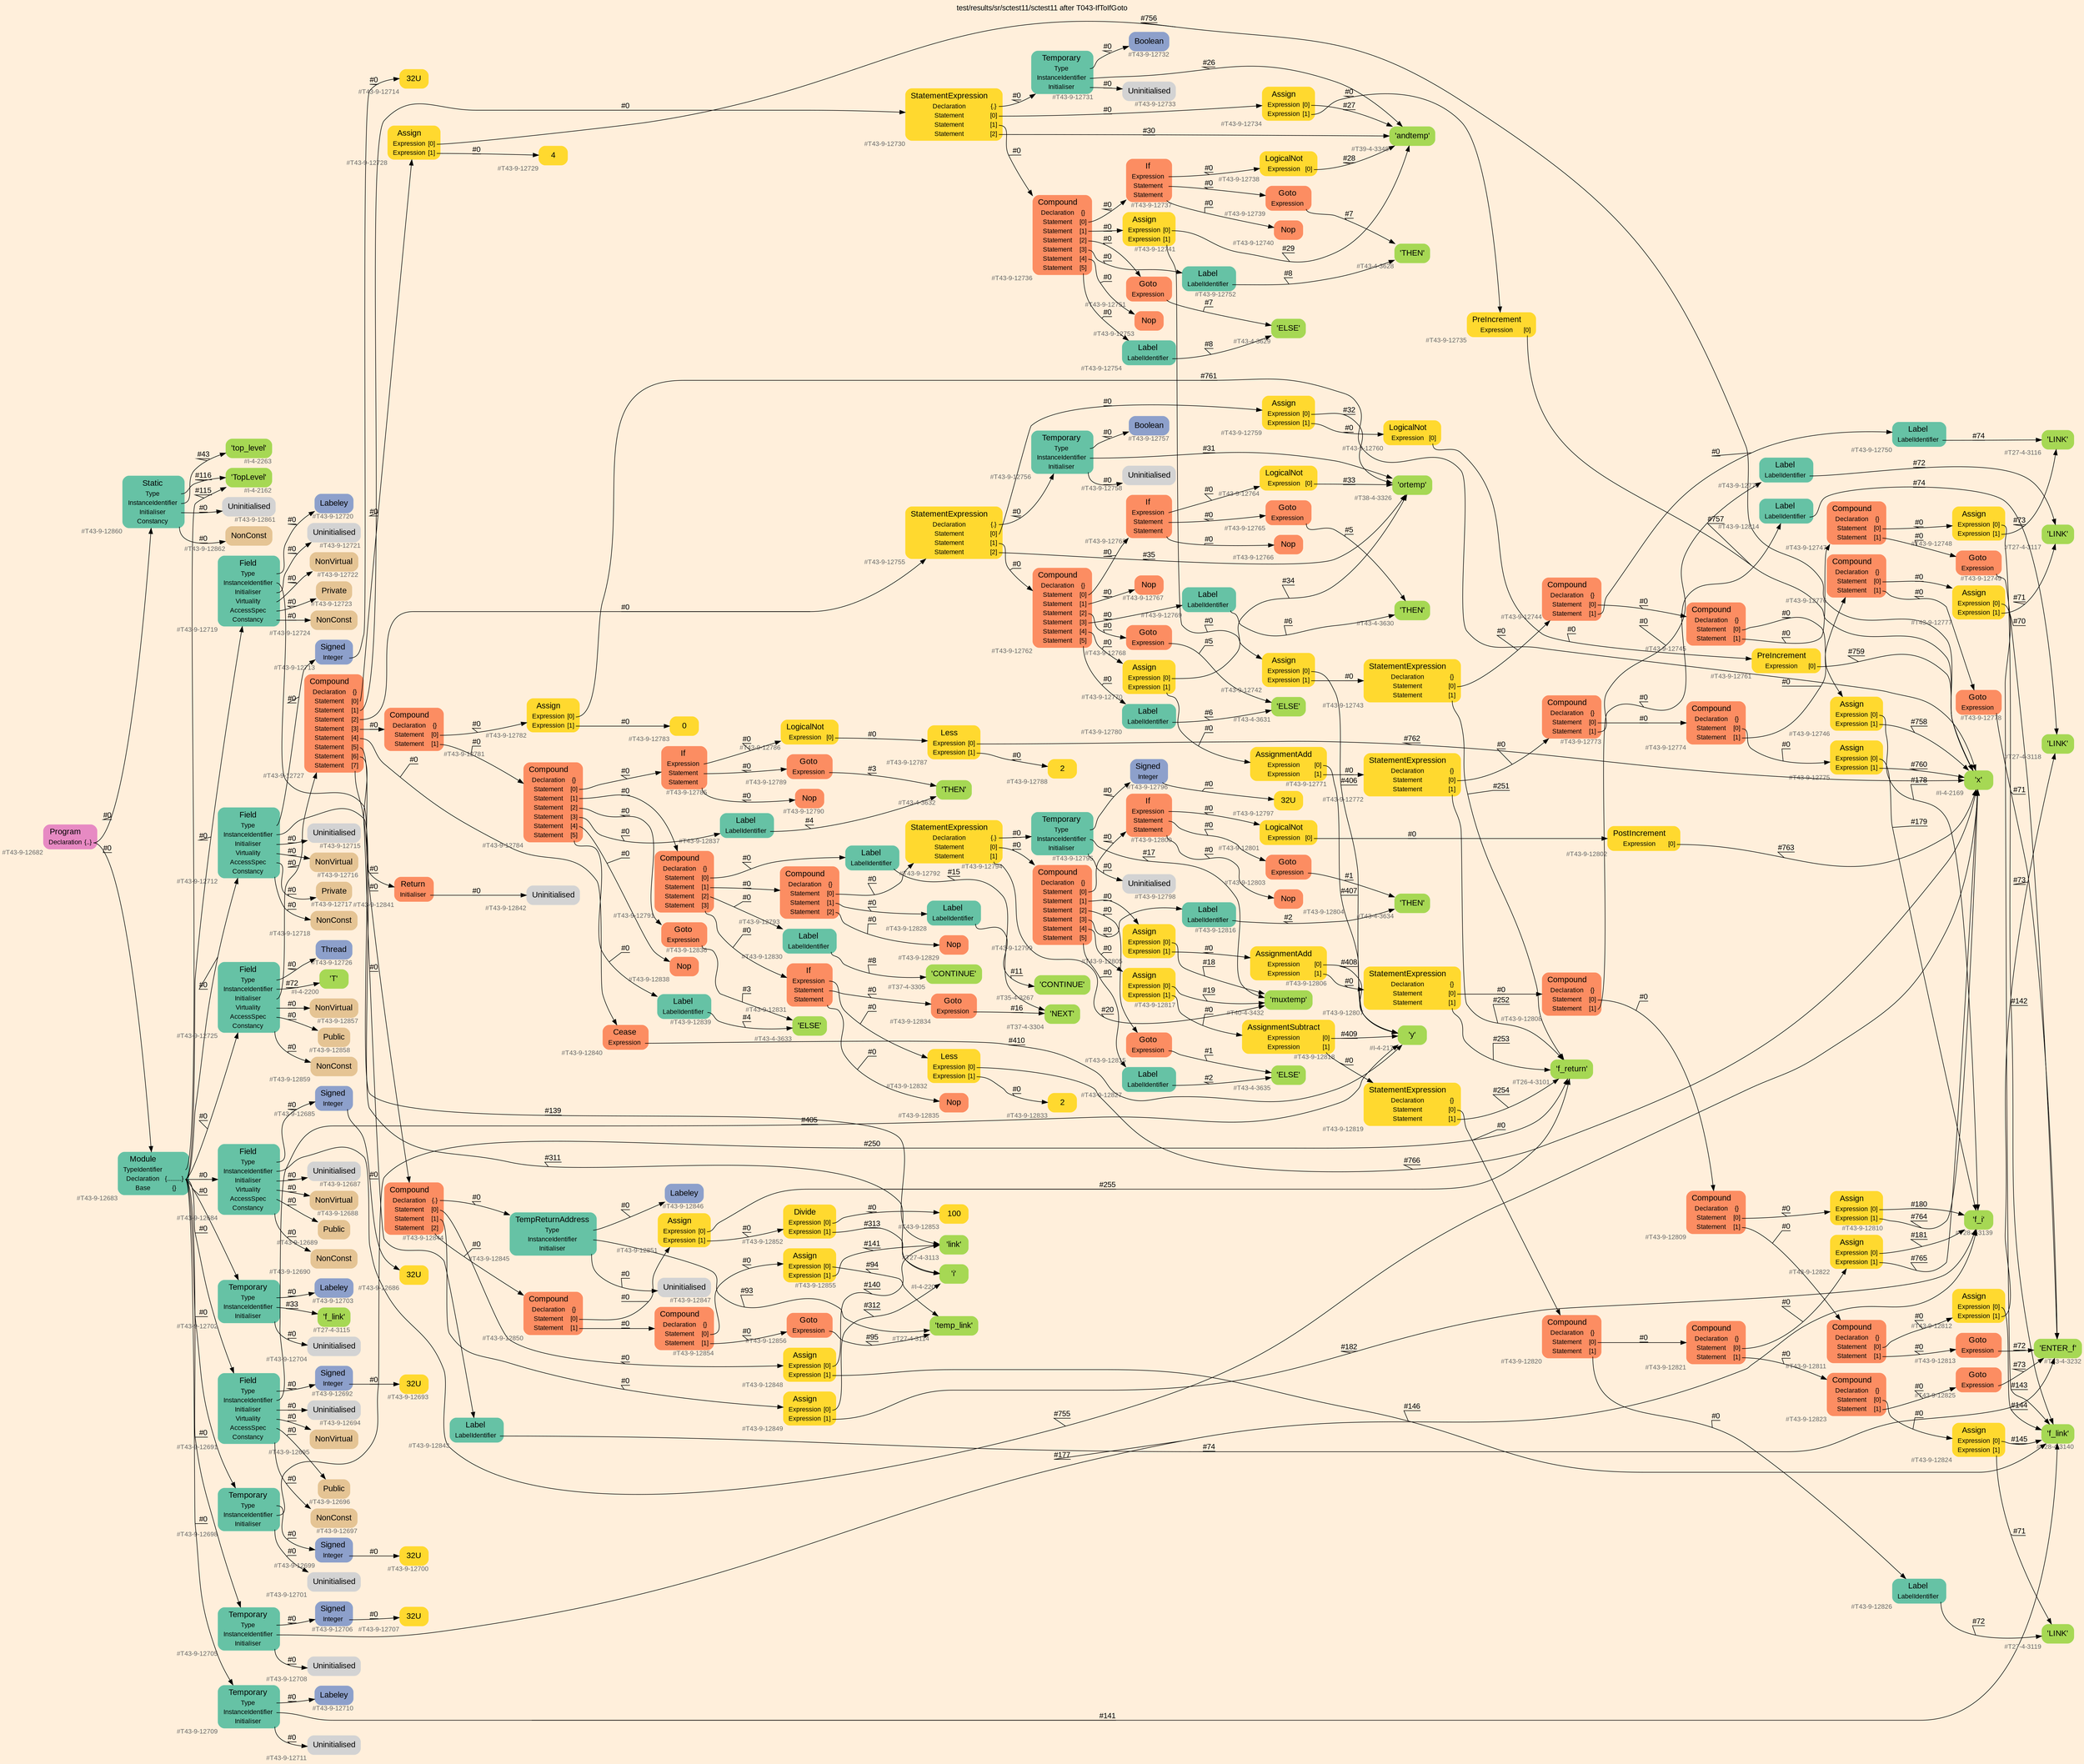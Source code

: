 digraph "test/results/sr/sctest11/sctest11 after T043-IfToIfGoto" {
label = "test/results/sr/sctest11/sctest11 after T043-IfToIfGoto"
labelloc = t
graph [
    rankdir = "LR"
    ranksep = 0.3
    bgcolor = antiquewhite1
    color = black
    fontcolor = black
    fontname = "Arial"
];
node [
    fontname = "Arial"
];
edge [
    fontname = "Arial"
];

// -------------------- node figure --------------------
// -------- block #T43-9-12682 ----------
"#T43-9-12682" [
    fillcolor = "/set28/4"
    xlabel = "#T43-9-12682"
    fontsize = "12"
    fontcolor = grey40
    shape = "plaintext"
    label = <<TABLE BORDER="0" CELLBORDER="0" CELLSPACING="0">
     <TR><TD><FONT COLOR="black" POINT-SIZE="15">Program</FONT></TD></TR>
     <TR><TD><FONT COLOR="black" POINT-SIZE="12">Declaration</FONT></TD><TD PORT="port0"><FONT COLOR="black" POINT-SIZE="12">{..}</FONT></TD></TR>
    </TABLE>>
    style = "rounded,filled"
];

// -------- block #T43-9-12683 ----------
"#T43-9-12683" [
    fillcolor = "/set28/1"
    xlabel = "#T43-9-12683"
    fontsize = "12"
    fontcolor = grey40
    shape = "plaintext"
    label = <<TABLE BORDER="0" CELLBORDER="0" CELLSPACING="0">
     <TR><TD><FONT COLOR="black" POINT-SIZE="15">Module</FONT></TD></TR>
     <TR><TD><FONT COLOR="black" POINT-SIZE="12">TypeIdentifier</FONT></TD><TD PORT="port0"></TD></TR>
     <TR><TD><FONT COLOR="black" POINT-SIZE="12">Declaration</FONT></TD><TD PORT="port1"><FONT COLOR="black" POINT-SIZE="12">{.........}</FONT></TD></TR>
     <TR><TD><FONT COLOR="black" POINT-SIZE="12">Base</FONT></TD><TD PORT="port2"><FONT COLOR="black" POINT-SIZE="12">{}</FONT></TD></TR>
    </TABLE>>
    style = "rounded,filled"
];

// -------- block #I-4-2162 ----------
"#I-4-2162" [
    fillcolor = "/set28/5"
    xlabel = "#I-4-2162"
    fontsize = "12"
    fontcolor = grey40
    shape = "plaintext"
    label = <<TABLE BORDER="0" CELLBORDER="0" CELLSPACING="0">
     <TR><TD><FONT COLOR="black" POINT-SIZE="15">'TopLevel'</FONT></TD></TR>
    </TABLE>>
    style = "rounded,filled"
];

// -------- block #T43-9-12684 ----------
"#T43-9-12684" [
    fillcolor = "/set28/1"
    xlabel = "#T43-9-12684"
    fontsize = "12"
    fontcolor = grey40
    shape = "plaintext"
    label = <<TABLE BORDER="0" CELLBORDER="0" CELLSPACING="0">
     <TR><TD><FONT COLOR="black" POINT-SIZE="15">Field</FONT></TD></TR>
     <TR><TD><FONT COLOR="black" POINT-SIZE="12">Type</FONT></TD><TD PORT="port0"></TD></TR>
     <TR><TD><FONT COLOR="black" POINT-SIZE="12">InstanceIdentifier</FONT></TD><TD PORT="port1"></TD></TR>
     <TR><TD><FONT COLOR="black" POINT-SIZE="12">Initialiser</FONT></TD><TD PORT="port2"></TD></TR>
     <TR><TD><FONT COLOR="black" POINT-SIZE="12">Virtuality</FONT></TD><TD PORT="port3"></TD></TR>
     <TR><TD><FONT COLOR="black" POINT-SIZE="12">AccessSpec</FONT></TD><TD PORT="port4"></TD></TR>
     <TR><TD><FONT COLOR="black" POINT-SIZE="12">Constancy</FONT></TD><TD PORT="port5"></TD></TR>
    </TABLE>>
    style = "rounded,filled"
];

// -------- block #T43-9-12685 ----------
"#T43-9-12685" [
    fillcolor = "/set28/3"
    xlabel = "#T43-9-12685"
    fontsize = "12"
    fontcolor = grey40
    shape = "plaintext"
    label = <<TABLE BORDER="0" CELLBORDER="0" CELLSPACING="0">
     <TR><TD><FONT COLOR="black" POINT-SIZE="15">Signed</FONT></TD></TR>
     <TR><TD><FONT COLOR="black" POINT-SIZE="12">Integer</FONT></TD><TD PORT="port0"></TD></TR>
    </TABLE>>
    style = "rounded,filled"
];

// -------- block #T43-9-12686 ----------
"#T43-9-12686" [
    fillcolor = "/set28/6"
    xlabel = "#T43-9-12686"
    fontsize = "12"
    fontcolor = grey40
    shape = "plaintext"
    label = <<TABLE BORDER="0" CELLBORDER="0" CELLSPACING="0">
     <TR><TD><FONT COLOR="black" POINT-SIZE="15">32U</FONT></TD></TR>
    </TABLE>>
    style = "rounded,filled"
];

// -------- block #I-4-2169 ----------
"#I-4-2169" [
    fillcolor = "/set28/5"
    xlabel = "#I-4-2169"
    fontsize = "12"
    fontcolor = grey40
    shape = "plaintext"
    label = <<TABLE BORDER="0" CELLBORDER="0" CELLSPACING="0">
     <TR><TD><FONT COLOR="black" POINT-SIZE="15">'x'</FONT></TD></TR>
    </TABLE>>
    style = "rounded,filled"
];

// -------- block #T43-9-12687 ----------
"#T43-9-12687" [
    xlabel = "#T43-9-12687"
    fontsize = "12"
    fontcolor = grey40
    shape = "plaintext"
    label = <<TABLE BORDER="0" CELLBORDER="0" CELLSPACING="0">
     <TR><TD><FONT COLOR="black" POINT-SIZE="15">Uninitialised</FONT></TD></TR>
    </TABLE>>
    style = "rounded,filled"
];

// -------- block #T43-9-12688 ----------
"#T43-9-12688" [
    fillcolor = "/set28/7"
    xlabel = "#T43-9-12688"
    fontsize = "12"
    fontcolor = grey40
    shape = "plaintext"
    label = <<TABLE BORDER="0" CELLBORDER="0" CELLSPACING="0">
     <TR><TD><FONT COLOR="black" POINT-SIZE="15">NonVirtual</FONT></TD></TR>
    </TABLE>>
    style = "rounded,filled"
];

// -------- block #T43-9-12689 ----------
"#T43-9-12689" [
    fillcolor = "/set28/7"
    xlabel = "#T43-9-12689"
    fontsize = "12"
    fontcolor = grey40
    shape = "plaintext"
    label = <<TABLE BORDER="0" CELLBORDER="0" CELLSPACING="0">
     <TR><TD><FONT COLOR="black" POINT-SIZE="15">Public</FONT></TD></TR>
    </TABLE>>
    style = "rounded,filled"
];

// -------- block #T43-9-12690 ----------
"#T43-9-12690" [
    fillcolor = "/set28/7"
    xlabel = "#T43-9-12690"
    fontsize = "12"
    fontcolor = grey40
    shape = "plaintext"
    label = <<TABLE BORDER="0" CELLBORDER="0" CELLSPACING="0">
     <TR><TD><FONT COLOR="black" POINT-SIZE="15">NonConst</FONT></TD></TR>
    </TABLE>>
    style = "rounded,filled"
];

// -------- block #T43-9-12691 ----------
"#T43-9-12691" [
    fillcolor = "/set28/1"
    xlabel = "#T43-9-12691"
    fontsize = "12"
    fontcolor = grey40
    shape = "plaintext"
    label = <<TABLE BORDER="0" CELLBORDER="0" CELLSPACING="0">
     <TR><TD><FONT COLOR="black" POINT-SIZE="15">Field</FONT></TD></TR>
     <TR><TD><FONT COLOR="black" POINT-SIZE="12">Type</FONT></TD><TD PORT="port0"></TD></TR>
     <TR><TD><FONT COLOR="black" POINT-SIZE="12">InstanceIdentifier</FONT></TD><TD PORT="port1"></TD></TR>
     <TR><TD><FONT COLOR="black" POINT-SIZE="12">Initialiser</FONT></TD><TD PORT="port2"></TD></TR>
     <TR><TD><FONT COLOR="black" POINT-SIZE="12">Virtuality</FONT></TD><TD PORT="port3"></TD></TR>
     <TR><TD><FONT COLOR="black" POINT-SIZE="12">AccessSpec</FONT></TD><TD PORT="port4"></TD></TR>
     <TR><TD><FONT COLOR="black" POINT-SIZE="12">Constancy</FONT></TD><TD PORT="port5"></TD></TR>
    </TABLE>>
    style = "rounded,filled"
];

// -------- block #T43-9-12692 ----------
"#T43-9-12692" [
    fillcolor = "/set28/3"
    xlabel = "#T43-9-12692"
    fontsize = "12"
    fontcolor = grey40
    shape = "plaintext"
    label = <<TABLE BORDER="0" CELLBORDER="0" CELLSPACING="0">
     <TR><TD><FONT COLOR="black" POINT-SIZE="15">Signed</FONT></TD></TR>
     <TR><TD><FONT COLOR="black" POINT-SIZE="12">Integer</FONT></TD><TD PORT="port0"></TD></TR>
    </TABLE>>
    style = "rounded,filled"
];

// -------- block #T43-9-12693 ----------
"#T43-9-12693" [
    fillcolor = "/set28/6"
    xlabel = "#T43-9-12693"
    fontsize = "12"
    fontcolor = grey40
    shape = "plaintext"
    label = <<TABLE BORDER="0" CELLBORDER="0" CELLSPACING="0">
     <TR><TD><FONT COLOR="black" POINT-SIZE="15">32U</FONT></TD></TR>
    </TABLE>>
    style = "rounded,filled"
];

// -------- block #I-4-2177 ----------
"#I-4-2177" [
    fillcolor = "/set28/5"
    xlabel = "#I-4-2177"
    fontsize = "12"
    fontcolor = grey40
    shape = "plaintext"
    label = <<TABLE BORDER="0" CELLBORDER="0" CELLSPACING="0">
     <TR><TD><FONT COLOR="black" POINT-SIZE="15">'y'</FONT></TD></TR>
    </TABLE>>
    style = "rounded,filled"
];

// -------- block #T43-9-12694 ----------
"#T43-9-12694" [
    xlabel = "#T43-9-12694"
    fontsize = "12"
    fontcolor = grey40
    shape = "plaintext"
    label = <<TABLE BORDER="0" CELLBORDER="0" CELLSPACING="0">
     <TR><TD><FONT COLOR="black" POINT-SIZE="15">Uninitialised</FONT></TD></TR>
    </TABLE>>
    style = "rounded,filled"
];

// -------- block #T43-9-12695 ----------
"#T43-9-12695" [
    fillcolor = "/set28/7"
    xlabel = "#T43-9-12695"
    fontsize = "12"
    fontcolor = grey40
    shape = "plaintext"
    label = <<TABLE BORDER="0" CELLBORDER="0" CELLSPACING="0">
     <TR><TD><FONT COLOR="black" POINT-SIZE="15">NonVirtual</FONT></TD></TR>
    </TABLE>>
    style = "rounded,filled"
];

// -------- block #T43-9-12696 ----------
"#T43-9-12696" [
    fillcolor = "/set28/7"
    xlabel = "#T43-9-12696"
    fontsize = "12"
    fontcolor = grey40
    shape = "plaintext"
    label = <<TABLE BORDER="0" CELLBORDER="0" CELLSPACING="0">
     <TR><TD><FONT COLOR="black" POINT-SIZE="15">Public</FONT></TD></TR>
    </TABLE>>
    style = "rounded,filled"
];

// -------- block #T43-9-12697 ----------
"#T43-9-12697" [
    fillcolor = "/set28/7"
    xlabel = "#T43-9-12697"
    fontsize = "12"
    fontcolor = grey40
    shape = "plaintext"
    label = <<TABLE BORDER="0" CELLBORDER="0" CELLSPACING="0">
     <TR><TD><FONT COLOR="black" POINT-SIZE="15">NonConst</FONT></TD></TR>
    </TABLE>>
    style = "rounded,filled"
];

// -------- block #T43-9-12698 ----------
"#T43-9-12698" [
    fillcolor = "/set28/1"
    xlabel = "#T43-9-12698"
    fontsize = "12"
    fontcolor = grey40
    shape = "plaintext"
    label = <<TABLE BORDER="0" CELLBORDER="0" CELLSPACING="0">
     <TR><TD><FONT COLOR="black" POINT-SIZE="15">Temporary</FONT></TD></TR>
     <TR><TD><FONT COLOR="black" POINT-SIZE="12">Type</FONT></TD><TD PORT="port0"></TD></TR>
     <TR><TD><FONT COLOR="black" POINT-SIZE="12">InstanceIdentifier</FONT></TD><TD PORT="port1"></TD></TR>
     <TR><TD><FONT COLOR="black" POINT-SIZE="12">Initialiser</FONT></TD><TD PORT="port2"></TD></TR>
    </TABLE>>
    style = "rounded,filled"
];

// -------- block #T43-9-12699 ----------
"#T43-9-12699" [
    fillcolor = "/set28/3"
    xlabel = "#T43-9-12699"
    fontsize = "12"
    fontcolor = grey40
    shape = "plaintext"
    label = <<TABLE BORDER="0" CELLBORDER="0" CELLSPACING="0">
     <TR><TD><FONT COLOR="black" POINT-SIZE="15">Signed</FONT></TD></TR>
     <TR><TD><FONT COLOR="black" POINT-SIZE="12">Integer</FONT></TD><TD PORT="port0"></TD></TR>
    </TABLE>>
    style = "rounded,filled"
];

// -------- block #T43-9-12700 ----------
"#T43-9-12700" [
    fillcolor = "/set28/6"
    xlabel = "#T43-9-12700"
    fontsize = "12"
    fontcolor = grey40
    shape = "plaintext"
    label = <<TABLE BORDER="0" CELLBORDER="0" CELLSPACING="0">
     <TR><TD><FONT COLOR="black" POINT-SIZE="15">32U</FONT></TD></TR>
    </TABLE>>
    style = "rounded,filled"
];

// -------- block #T26-4-3101 ----------
"#T26-4-3101" [
    fillcolor = "/set28/5"
    xlabel = "#T26-4-3101"
    fontsize = "12"
    fontcolor = grey40
    shape = "plaintext"
    label = <<TABLE BORDER="0" CELLBORDER="0" CELLSPACING="0">
     <TR><TD><FONT COLOR="black" POINT-SIZE="15">'f_return'</FONT></TD></TR>
    </TABLE>>
    style = "rounded,filled"
];

// -------- block #T43-9-12701 ----------
"#T43-9-12701" [
    xlabel = "#T43-9-12701"
    fontsize = "12"
    fontcolor = grey40
    shape = "plaintext"
    label = <<TABLE BORDER="0" CELLBORDER="0" CELLSPACING="0">
     <TR><TD><FONT COLOR="black" POINT-SIZE="15">Uninitialised</FONT></TD></TR>
    </TABLE>>
    style = "rounded,filled"
];

// -------- block #T43-9-12702 ----------
"#T43-9-12702" [
    fillcolor = "/set28/1"
    xlabel = "#T43-9-12702"
    fontsize = "12"
    fontcolor = grey40
    shape = "plaintext"
    label = <<TABLE BORDER="0" CELLBORDER="0" CELLSPACING="0">
     <TR><TD><FONT COLOR="black" POINT-SIZE="15">Temporary</FONT></TD></TR>
     <TR><TD><FONT COLOR="black" POINT-SIZE="12">Type</FONT></TD><TD PORT="port0"></TD></TR>
     <TR><TD><FONT COLOR="black" POINT-SIZE="12">InstanceIdentifier</FONT></TD><TD PORT="port1"></TD></TR>
     <TR><TD><FONT COLOR="black" POINT-SIZE="12">Initialiser</FONT></TD><TD PORT="port2"></TD></TR>
    </TABLE>>
    style = "rounded,filled"
];

// -------- block #T43-9-12703 ----------
"#T43-9-12703" [
    fillcolor = "/set28/3"
    xlabel = "#T43-9-12703"
    fontsize = "12"
    fontcolor = grey40
    shape = "plaintext"
    label = <<TABLE BORDER="0" CELLBORDER="0" CELLSPACING="0">
     <TR><TD><FONT COLOR="black" POINT-SIZE="15">Labeley</FONT></TD></TR>
    </TABLE>>
    style = "rounded,filled"
];

// -------- block #T27-4-3115 ----------
"#T27-4-3115" [
    fillcolor = "/set28/5"
    xlabel = "#T27-4-3115"
    fontsize = "12"
    fontcolor = grey40
    shape = "plaintext"
    label = <<TABLE BORDER="0" CELLBORDER="0" CELLSPACING="0">
     <TR><TD><FONT COLOR="black" POINT-SIZE="15">'f_link'</FONT></TD></TR>
    </TABLE>>
    style = "rounded,filled"
];

// -------- block #T43-9-12704 ----------
"#T43-9-12704" [
    xlabel = "#T43-9-12704"
    fontsize = "12"
    fontcolor = grey40
    shape = "plaintext"
    label = <<TABLE BORDER="0" CELLBORDER="0" CELLSPACING="0">
     <TR><TD><FONT COLOR="black" POINT-SIZE="15">Uninitialised</FONT></TD></TR>
    </TABLE>>
    style = "rounded,filled"
];

// -------- block #T43-9-12705 ----------
"#T43-9-12705" [
    fillcolor = "/set28/1"
    xlabel = "#T43-9-12705"
    fontsize = "12"
    fontcolor = grey40
    shape = "plaintext"
    label = <<TABLE BORDER="0" CELLBORDER="0" CELLSPACING="0">
     <TR><TD><FONT COLOR="black" POINT-SIZE="15">Temporary</FONT></TD></TR>
     <TR><TD><FONT COLOR="black" POINT-SIZE="12">Type</FONT></TD><TD PORT="port0"></TD></TR>
     <TR><TD><FONT COLOR="black" POINT-SIZE="12">InstanceIdentifier</FONT></TD><TD PORT="port1"></TD></TR>
     <TR><TD><FONT COLOR="black" POINT-SIZE="12">Initialiser</FONT></TD><TD PORT="port2"></TD></TR>
    </TABLE>>
    style = "rounded,filled"
];

// -------- block #T43-9-12706 ----------
"#T43-9-12706" [
    fillcolor = "/set28/3"
    xlabel = "#T43-9-12706"
    fontsize = "12"
    fontcolor = grey40
    shape = "plaintext"
    label = <<TABLE BORDER="0" CELLBORDER="0" CELLSPACING="0">
     <TR><TD><FONT COLOR="black" POINT-SIZE="15">Signed</FONT></TD></TR>
     <TR><TD><FONT COLOR="black" POINT-SIZE="12">Integer</FONT></TD><TD PORT="port0"></TD></TR>
    </TABLE>>
    style = "rounded,filled"
];

// -------- block #T43-9-12707 ----------
"#T43-9-12707" [
    fillcolor = "/set28/6"
    xlabel = "#T43-9-12707"
    fontsize = "12"
    fontcolor = grey40
    shape = "plaintext"
    label = <<TABLE BORDER="0" CELLBORDER="0" CELLSPACING="0">
     <TR><TD><FONT COLOR="black" POINT-SIZE="15">32U</FONT></TD></TR>
    </TABLE>>
    style = "rounded,filled"
];

// -------- block #T28-4-3139 ----------
"#T28-4-3139" [
    fillcolor = "/set28/5"
    xlabel = "#T28-4-3139"
    fontsize = "12"
    fontcolor = grey40
    shape = "plaintext"
    label = <<TABLE BORDER="0" CELLBORDER="0" CELLSPACING="0">
     <TR><TD><FONT COLOR="black" POINT-SIZE="15">'f_i'</FONT></TD></TR>
    </TABLE>>
    style = "rounded,filled"
];

// -------- block #T43-9-12708 ----------
"#T43-9-12708" [
    xlabel = "#T43-9-12708"
    fontsize = "12"
    fontcolor = grey40
    shape = "plaintext"
    label = <<TABLE BORDER="0" CELLBORDER="0" CELLSPACING="0">
     <TR><TD><FONT COLOR="black" POINT-SIZE="15">Uninitialised</FONT></TD></TR>
    </TABLE>>
    style = "rounded,filled"
];

// -------- block #T43-9-12709 ----------
"#T43-9-12709" [
    fillcolor = "/set28/1"
    xlabel = "#T43-9-12709"
    fontsize = "12"
    fontcolor = grey40
    shape = "plaintext"
    label = <<TABLE BORDER="0" CELLBORDER="0" CELLSPACING="0">
     <TR><TD><FONT COLOR="black" POINT-SIZE="15">Temporary</FONT></TD></TR>
     <TR><TD><FONT COLOR="black" POINT-SIZE="12">Type</FONT></TD><TD PORT="port0"></TD></TR>
     <TR><TD><FONT COLOR="black" POINT-SIZE="12">InstanceIdentifier</FONT></TD><TD PORT="port1"></TD></TR>
     <TR><TD><FONT COLOR="black" POINT-SIZE="12">Initialiser</FONT></TD><TD PORT="port2"></TD></TR>
    </TABLE>>
    style = "rounded,filled"
];

// -------- block #T43-9-12710 ----------
"#T43-9-12710" [
    fillcolor = "/set28/3"
    xlabel = "#T43-9-12710"
    fontsize = "12"
    fontcolor = grey40
    shape = "plaintext"
    label = <<TABLE BORDER="0" CELLBORDER="0" CELLSPACING="0">
     <TR><TD><FONT COLOR="black" POINT-SIZE="15">Labeley</FONT></TD></TR>
    </TABLE>>
    style = "rounded,filled"
];

// -------- block #T28-4-3140 ----------
"#T28-4-3140" [
    fillcolor = "/set28/5"
    xlabel = "#T28-4-3140"
    fontsize = "12"
    fontcolor = grey40
    shape = "plaintext"
    label = <<TABLE BORDER="0" CELLBORDER="0" CELLSPACING="0">
     <TR><TD><FONT COLOR="black" POINT-SIZE="15">'f_link'</FONT></TD></TR>
    </TABLE>>
    style = "rounded,filled"
];

// -------- block #T43-9-12711 ----------
"#T43-9-12711" [
    xlabel = "#T43-9-12711"
    fontsize = "12"
    fontcolor = grey40
    shape = "plaintext"
    label = <<TABLE BORDER="0" CELLBORDER="0" CELLSPACING="0">
     <TR><TD><FONT COLOR="black" POINT-SIZE="15">Uninitialised</FONT></TD></TR>
    </TABLE>>
    style = "rounded,filled"
];

// -------- block #T43-9-12712 ----------
"#T43-9-12712" [
    fillcolor = "/set28/1"
    xlabel = "#T43-9-12712"
    fontsize = "12"
    fontcolor = grey40
    shape = "plaintext"
    label = <<TABLE BORDER="0" CELLBORDER="0" CELLSPACING="0">
     <TR><TD><FONT COLOR="black" POINT-SIZE="15">Field</FONT></TD></TR>
     <TR><TD><FONT COLOR="black" POINT-SIZE="12">Type</FONT></TD><TD PORT="port0"></TD></TR>
     <TR><TD><FONT COLOR="black" POINT-SIZE="12">InstanceIdentifier</FONT></TD><TD PORT="port1"></TD></TR>
     <TR><TD><FONT COLOR="black" POINT-SIZE="12">Initialiser</FONT></TD><TD PORT="port2"></TD></TR>
     <TR><TD><FONT COLOR="black" POINT-SIZE="12">Virtuality</FONT></TD><TD PORT="port3"></TD></TR>
     <TR><TD><FONT COLOR="black" POINT-SIZE="12">AccessSpec</FONT></TD><TD PORT="port4"></TD></TR>
     <TR><TD><FONT COLOR="black" POINT-SIZE="12">Constancy</FONT></TD><TD PORT="port5"></TD></TR>
    </TABLE>>
    style = "rounded,filled"
];

// -------- block #T43-9-12713 ----------
"#T43-9-12713" [
    fillcolor = "/set28/3"
    xlabel = "#T43-9-12713"
    fontsize = "12"
    fontcolor = grey40
    shape = "plaintext"
    label = <<TABLE BORDER="0" CELLBORDER="0" CELLSPACING="0">
     <TR><TD><FONT COLOR="black" POINT-SIZE="15">Signed</FONT></TD></TR>
     <TR><TD><FONT COLOR="black" POINT-SIZE="12">Integer</FONT></TD><TD PORT="port0"></TD></TR>
    </TABLE>>
    style = "rounded,filled"
];

// -------- block #T43-9-12714 ----------
"#T43-9-12714" [
    fillcolor = "/set28/6"
    xlabel = "#T43-9-12714"
    fontsize = "12"
    fontcolor = grey40
    shape = "plaintext"
    label = <<TABLE BORDER="0" CELLBORDER="0" CELLSPACING="0">
     <TR><TD><FONT COLOR="black" POINT-SIZE="15">32U</FONT></TD></TR>
    </TABLE>>
    style = "rounded,filled"
];

// -------- block #I-4-2207 ----------
"#I-4-2207" [
    fillcolor = "/set28/5"
    xlabel = "#I-4-2207"
    fontsize = "12"
    fontcolor = grey40
    shape = "plaintext"
    label = <<TABLE BORDER="0" CELLBORDER="0" CELLSPACING="0">
     <TR><TD><FONT COLOR="black" POINT-SIZE="15">'i'</FONT></TD></TR>
    </TABLE>>
    style = "rounded,filled"
];

// -------- block #T43-9-12715 ----------
"#T43-9-12715" [
    xlabel = "#T43-9-12715"
    fontsize = "12"
    fontcolor = grey40
    shape = "plaintext"
    label = <<TABLE BORDER="0" CELLBORDER="0" CELLSPACING="0">
     <TR><TD><FONT COLOR="black" POINT-SIZE="15">Uninitialised</FONT></TD></TR>
    </TABLE>>
    style = "rounded,filled"
];

// -------- block #T43-9-12716 ----------
"#T43-9-12716" [
    fillcolor = "/set28/7"
    xlabel = "#T43-9-12716"
    fontsize = "12"
    fontcolor = grey40
    shape = "plaintext"
    label = <<TABLE BORDER="0" CELLBORDER="0" CELLSPACING="0">
     <TR><TD><FONT COLOR="black" POINT-SIZE="15">NonVirtual</FONT></TD></TR>
    </TABLE>>
    style = "rounded,filled"
];

// -------- block #T43-9-12717 ----------
"#T43-9-12717" [
    fillcolor = "/set28/7"
    xlabel = "#T43-9-12717"
    fontsize = "12"
    fontcolor = grey40
    shape = "plaintext"
    label = <<TABLE BORDER="0" CELLBORDER="0" CELLSPACING="0">
     <TR><TD><FONT COLOR="black" POINT-SIZE="15">Private</FONT></TD></TR>
    </TABLE>>
    style = "rounded,filled"
];

// -------- block #T43-9-12718 ----------
"#T43-9-12718" [
    fillcolor = "/set28/7"
    xlabel = "#T43-9-12718"
    fontsize = "12"
    fontcolor = grey40
    shape = "plaintext"
    label = <<TABLE BORDER="0" CELLBORDER="0" CELLSPACING="0">
     <TR><TD><FONT COLOR="black" POINT-SIZE="15">NonConst</FONT></TD></TR>
    </TABLE>>
    style = "rounded,filled"
];

// -------- block #T43-9-12719 ----------
"#T43-9-12719" [
    fillcolor = "/set28/1"
    xlabel = "#T43-9-12719"
    fontsize = "12"
    fontcolor = grey40
    shape = "plaintext"
    label = <<TABLE BORDER="0" CELLBORDER="0" CELLSPACING="0">
     <TR><TD><FONT COLOR="black" POINT-SIZE="15">Field</FONT></TD></TR>
     <TR><TD><FONT COLOR="black" POINT-SIZE="12">Type</FONT></TD><TD PORT="port0"></TD></TR>
     <TR><TD><FONT COLOR="black" POINT-SIZE="12">InstanceIdentifier</FONT></TD><TD PORT="port1"></TD></TR>
     <TR><TD><FONT COLOR="black" POINT-SIZE="12">Initialiser</FONT></TD><TD PORT="port2"></TD></TR>
     <TR><TD><FONT COLOR="black" POINT-SIZE="12">Virtuality</FONT></TD><TD PORT="port3"></TD></TR>
     <TR><TD><FONT COLOR="black" POINT-SIZE="12">AccessSpec</FONT></TD><TD PORT="port4"></TD></TR>
     <TR><TD><FONT COLOR="black" POINT-SIZE="12">Constancy</FONT></TD><TD PORT="port5"></TD></TR>
    </TABLE>>
    style = "rounded,filled"
];

// -------- block #T43-9-12720 ----------
"#T43-9-12720" [
    fillcolor = "/set28/3"
    xlabel = "#T43-9-12720"
    fontsize = "12"
    fontcolor = grey40
    shape = "plaintext"
    label = <<TABLE BORDER="0" CELLBORDER="0" CELLSPACING="0">
     <TR><TD><FONT COLOR="black" POINT-SIZE="15">Labeley</FONT></TD></TR>
    </TABLE>>
    style = "rounded,filled"
];

// -------- block #T27-4-3113 ----------
"#T27-4-3113" [
    fillcolor = "/set28/5"
    xlabel = "#T27-4-3113"
    fontsize = "12"
    fontcolor = grey40
    shape = "plaintext"
    label = <<TABLE BORDER="0" CELLBORDER="0" CELLSPACING="0">
     <TR><TD><FONT COLOR="black" POINT-SIZE="15">'link'</FONT></TD></TR>
    </TABLE>>
    style = "rounded,filled"
];

// -------- block #T43-9-12721 ----------
"#T43-9-12721" [
    xlabel = "#T43-9-12721"
    fontsize = "12"
    fontcolor = grey40
    shape = "plaintext"
    label = <<TABLE BORDER="0" CELLBORDER="0" CELLSPACING="0">
     <TR><TD><FONT COLOR="black" POINT-SIZE="15">Uninitialised</FONT></TD></TR>
    </TABLE>>
    style = "rounded,filled"
];

// -------- block #T43-9-12722 ----------
"#T43-9-12722" [
    fillcolor = "/set28/7"
    xlabel = "#T43-9-12722"
    fontsize = "12"
    fontcolor = grey40
    shape = "plaintext"
    label = <<TABLE BORDER="0" CELLBORDER="0" CELLSPACING="0">
     <TR><TD><FONT COLOR="black" POINT-SIZE="15">NonVirtual</FONT></TD></TR>
    </TABLE>>
    style = "rounded,filled"
];

// -------- block #T43-9-12723 ----------
"#T43-9-12723" [
    fillcolor = "/set28/7"
    xlabel = "#T43-9-12723"
    fontsize = "12"
    fontcolor = grey40
    shape = "plaintext"
    label = <<TABLE BORDER="0" CELLBORDER="0" CELLSPACING="0">
     <TR><TD><FONT COLOR="black" POINT-SIZE="15">Private</FONT></TD></TR>
    </TABLE>>
    style = "rounded,filled"
];

// -------- block #T43-9-12724 ----------
"#T43-9-12724" [
    fillcolor = "/set28/7"
    xlabel = "#T43-9-12724"
    fontsize = "12"
    fontcolor = grey40
    shape = "plaintext"
    label = <<TABLE BORDER="0" CELLBORDER="0" CELLSPACING="0">
     <TR><TD><FONT COLOR="black" POINT-SIZE="15">NonConst</FONT></TD></TR>
    </TABLE>>
    style = "rounded,filled"
];

// -------- block #T43-9-12725 ----------
"#T43-9-12725" [
    fillcolor = "/set28/1"
    xlabel = "#T43-9-12725"
    fontsize = "12"
    fontcolor = grey40
    shape = "plaintext"
    label = <<TABLE BORDER="0" CELLBORDER="0" CELLSPACING="0">
     <TR><TD><FONT COLOR="black" POINT-SIZE="15">Field</FONT></TD></TR>
     <TR><TD><FONT COLOR="black" POINT-SIZE="12">Type</FONT></TD><TD PORT="port0"></TD></TR>
     <TR><TD><FONT COLOR="black" POINT-SIZE="12">InstanceIdentifier</FONT></TD><TD PORT="port1"></TD></TR>
     <TR><TD><FONT COLOR="black" POINT-SIZE="12">Initialiser</FONT></TD><TD PORT="port2"></TD></TR>
     <TR><TD><FONT COLOR="black" POINT-SIZE="12">Virtuality</FONT></TD><TD PORT="port3"></TD></TR>
     <TR><TD><FONT COLOR="black" POINT-SIZE="12">AccessSpec</FONT></TD><TD PORT="port4"></TD></TR>
     <TR><TD><FONT COLOR="black" POINT-SIZE="12">Constancy</FONT></TD><TD PORT="port5"></TD></TR>
    </TABLE>>
    style = "rounded,filled"
];

// -------- block #T43-9-12726 ----------
"#T43-9-12726" [
    fillcolor = "/set28/3"
    xlabel = "#T43-9-12726"
    fontsize = "12"
    fontcolor = grey40
    shape = "plaintext"
    label = <<TABLE BORDER="0" CELLBORDER="0" CELLSPACING="0">
     <TR><TD><FONT COLOR="black" POINT-SIZE="15">Thread</FONT></TD></TR>
    </TABLE>>
    style = "rounded,filled"
];

// -------- block #I-4-2200 ----------
"#I-4-2200" [
    fillcolor = "/set28/5"
    xlabel = "#I-4-2200"
    fontsize = "12"
    fontcolor = grey40
    shape = "plaintext"
    label = <<TABLE BORDER="0" CELLBORDER="0" CELLSPACING="0">
     <TR><TD><FONT COLOR="black" POINT-SIZE="15">'T'</FONT></TD></TR>
    </TABLE>>
    style = "rounded,filled"
];

// -------- block #T43-9-12727 ----------
"#T43-9-12727" [
    fillcolor = "/set28/2"
    xlabel = "#T43-9-12727"
    fontsize = "12"
    fontcolor = grey40
    shape = "plaintext"
    label = <<TABLE BORDER="0" CELLBORDER="0" CELLSPACING="0">
     <TR><TD><FONT COLOR="black" POINT-SIZE="15">Compound</FONT></TD></TR>
     <TR><TD><FONT COLOR="black" POINT-SIZE="12">Declaration</FONT></TD><TD PORT="port0"><FONT COLOR="black" POINT-SIZE="12">{}</FONT></TD></TR>
     <TR><TD><FONT COLOR="black" POINT-SIZE="12">Statement</FONT></TD><TD PORT="port1"><FONT COLOR="black" POINT-SIZE="12">[0]</FONT></TD></TR>
     <TR><TD><FONT COLOR="black" POINT-SIZE="12">Statement</FONT></TD><TD PORT="port2"><FONT COLOR="black" POINT-SIZE="12">[1]</FONT></TD></TR>
     <TR><TD><FONT COLOR="black" POINT-SIZE="12">Statement</FONT></TD><TD PORT="port3"><FONT COLOR="black" POINT-SIZE="12">[2]</FONT></TD></TR>
     <TR><TD><FONT COLOR="black" POINT-SIZE="12">Statement</FONT></TD><TD PORT="port4"><FONT COLOR="black" POINT-SIZE="12">[3]</FONT></TD></TR>
     <TR><TD><FONT COLOR="black" POINT-SIZE="12">Statement</FONT></TD><TD PORT="port5"><FONT COLOR="black" POINT-SIZE="12">[4]</FONT></TD></TR>
     <TR><TD><FONT COLOR="black" POINT-SIZE="12">Statement</FONT></TD><TD PORT="port6"><FONT COLOR="black" POINT-SIZE="12">[5]</FONT></TD></TR>
     <TR><TD><FONT COLOR="black" POINT-SIZE="12">Statement</FONT></TD><TD PORT="port7"><FONT COLOR="black" POINT-SIZE="12">[6]</FONT></TD></TR>
     <TR><TD><FONT COLOR="black" POINT-SIZE="12">Statement</FONT></TD><TD PORT="port8"><FONT COLOR="black" POINT-SIZE="12">[7]</FONT></TD></TR>
    </TABLE>>
    style = "rounded,filled"
];

// -------- block #T43-9-12728 ----------
"#T43-9-12728" [
    fillcolor = "/set28/6"
    xlabel = "#T43-9-12728"
    fontsize = "12"
    fontcolor = grey40
    shape = "plaintext"
    label = <<TABLE BORDER="0" CELLBORDER="0" CELLSPACING="0">
     <TR><TD><FONT COLOR="black" POINT-SIZE="15">Assign</FONT></TD></TR>
     <TR><TD><FONT COLOR="black" POINT-SIZE="12">Expression</FONT></TD><TD PORT="port0"><FONT COLOR="black" POINT-SIZE="12">[0]</FONT></TD></TR>
     <TR><TD><FONT COLOR="black" POINT-SIZE="12">Expression</FONT></TD><TD PORT="port1"><FONT COLOR="black" POINT-SIZE="12">[1]</FONT></TD></TR>
    </TABLE>>
    style = "rounded,filled"
];

// -------- block #T43-9-12729 ----------
"#T43-9-12729" [
    fillcolor = "/set28/6"
    xlabel = "#T43-9-12729"
    fontsize = "12"
    fontcolor = grey40
    shape = "plaintext"
    label = <<TABLE BORDER="0" CELLBORDER="0" CELLSPACING="0">
     <TR><TD><FONT COLOR="black" POINT-SIZE="15">4</FONT></TD></TR>
    </TABLE>>
    style = "rounded,filled"
];

// -------- block #T43-9-12730 ----------
"#T43-9-12730" [
    fillcolor = "/set28/6"
    xlabel = "#T43-9-12730"
    fontsize = "12"
    fontcolor = grey40
    shape = "plaintext"
    label = <<TABLE BORDER="0" CELLBORDER="0" CELLSPACING="0">
     <TR><TD><FONT COLOR="black" POINT-SIZE="15">StatementExpression</FONT></TD></TR>
     <TR><TD><FONT COLOR="black" POINT-SIZE="12">Declaration</FONT></TD><TD PORT="port0"><FONT COLOR="black" POINT-SIZE="12">{.}</FONT></TD></TR>
     <TR><TD><FONT COLOR="black" POINT-SIZE="12">Statement</FONT></TD><TD PORT="port1"><FONT COLOR="black" POINT-SIZE="12">[0]</FONT></TD></TR>
     <TR><TD><FONT COLOR="black" POINT-SIZE="12">Statement</FONT></TD><TD PORT="port2"><FONT COLOR="black" POINT-SIZE="12">[1]</FONT></TD></TR>
     <TR><TD><FONT COLOR="black" POINT-SIZE="12">Statement</FONT></TD><TD PORT="port3"><FONT COLOR="black" POINT-SIZE="12">[2]</FONT></TD></TR>
    </TABLE>>
    style = "rounded,filled"
];

// -------- block #T43-9-12731 ----------
"#T43-9-12731" [
    fillcolor = "/set28/1"
    xlabel = "#T43-9-12731"
    fontsize = "12"
    fontcolor = grey40
    shape = "plaintext"
    label = <<TABLE BORDER="0" CELLBORDER="0" CELLSPACING="0">
     <TR><TD><FONT COLOR="black" POINT-SIZE="15">Temporary</FONT></TD></TR>
     <TR><TD><FONT COLOR="black" POINT-SIZE="12">Type</FONT></TD><TD PORT="port0"></TD></TR>
     <TR><TD><FONT COLOR="black" POINT-SIZE="12">InstanceIdentifier</FONT></TD><TD PORT="port1"></TD></TR>
     <TR><TD><FONT COLOR="black" POINT-SIZE="12">Initialiser</FONT></TD><TD PORT="port2"></TD></TR>
    </TABLE>>
    style = "rounded,filled"
];

// -------- block #T43-9-12732 ----------
"#T43-9-12732" [
    fillcolor = "/set28/3"
    xlabel = "#T43-9-12732"
    fontsize = "12"
    fontcolor = grey40
    shape = "plaintext"
    label = <<TABLE BORDER="0" CELLBORDER="0" CELLSPACING="0">
     <TR><TD><FONT COLOR="black" POINT-SIZE="15">Boolean</FONT></TD></TR>
    </TABLE>>
    style = "rounded,filled"
];

// -------- block #T39-4-3348 ----------
"#T39-4-3348" [
    fillcolor = "/set28/5"
    xlabel = "#T39-4-3348"
    fontsize = "12"
    fontcolor = grey40
    shape = "plaintext"
    label = <<TABLE BORDER="0" CELLBORDER="0" CELLSPACING="0">
     <TR><TD><FONT COLOR="black" POINT-SIZE="15">'andtemp'</FONT></TD></TR>
    </TABLE>>
    style = "rounded,filled"
];

// -------- block #T43-9-12733 ----------
"#T43-9-12733" [
    xlabel = "#T43-9-12733"
    fontsize = "12"
    fontcolor = grey40
    shape = "plaintext"
    label = <<TABLE BORDER="0" CELLBORDER="0" CELLSPACING="0">
     <TR><TD><FONT COLOR="black" POINT-SIZE="15">Uninitialised</FONT></TD></TR>
    </TABLE>>
    style = "rounded,filled"
];

// -------- block #T43-9-12734 ----------
"#T43-9-12734" [
    fillcolor = "/set28/6"
    xlabel = "#T43-9-12734"
    fontsize = "12"
    fontcolor = grey40
    shape = "plaintext"
    label = <<TABLE BORDER="0" CELLBORDER="0" CELLSPACING="0">
     <TR><TD><FONT COLOR="black" POINT-SIZE="15">Assign</FONT></TD></TR>
     <TR><TD><FONT COLOR="black" POINT-SIZE="12">Expression</FONT></TD><TD PORT="port0"><FONT COLOR="black" POINT-SIZE="12">[0]</FONT></TD></TR>
     <TR><TD><FONT COLOR="black" POINT-SIZE="12">Expression</FONT></TD><TD PORT="port1"><FONT COLOR="black" POINT-SIZE="12">[1]</FONT></TD></TR>
    </TABLE>>
    style = "rounded,filled"
];

// -------- block #T43-9-12735 ----------
"#T43-9-12735" [
    fillcolor = "/set28/6"
    xlabel = "#T43-9-12735"
    fontsize = "12"
    fontcolor = grey40
    shape = "plaintext"
    label = <<TABLE BORDER="0" CELLBORDER="0" CELLSPACING="0">
     <TR><TD><FONT COLOR="black" POINT-SIZE="15">PreIncrement</FONT></TD></TR>
     <TR><TD><FONT COLOR="black" POINT-SIZE="12">Expression</FONT></TD><TD PORT="port0"><FONT COLOR="black" POINT-SIZE="12">[0]</FONT></TD></TR>
    </TABLE>>
    style = "rounded,filled"
];

// -------- block #T43-9-12736 ----------
"#T43-9-12736" [
    fillcolor = "/set28/2"
    xlabel = "#T43-9-12736"
    fontsize = "12"
    fontcolor = grey40
    shape = "plaintext"
    label = <<TABLE BORDER="0" CELLBORDER="0" CELLSPACING="0">
     <TR><TD><FONT COLOR="black" POINT-SIZE="15">Compound</FONT></TD></TR>
     <TR><TD><FONT COLOR="black" POINT-SIZE="12">Declaration</FONT></TD><TD PORT="port0"><FONT COLOR="black" POINT-SIZE="12">{}</FONT></TD></TR>
     <TR><TD><FONT COLOR="black" POINT-SIZE="12">Statement</FONT></TD><TD PORT="port1"><FONT COLOR="black" POINT-SIZE="12">[0]</FONT></TD></TR>
     <TR><TD><FONT COLOR="black" POINT-SIZE="12">Statement</FONT></TD><TD PORT="port2"><FONT COLOR="black" POINT-SIZE="12">[1]</FONT></TD></TR>
     <TR><TD><FONT COLOR="black" POINT-SIZE="12">Statement</FONT></TD><TD PORT="port3"><FONT COLOR="black" POINT-SIZE="12">[2]</FONT></TD></TR>
     <TR><TD><FONT COLOR="black" POINT-SIZE="12">Statement</FONT></TD><TD PORT="port4"><FONT COLOR="black" POINT-SIZE="12">[3]</FONT></TD></TR>
     <TR><TD><FONT COLOR="black" POINT-SIZE="12">Statement</FONT></TD><TD PORT="port5"><FONT COLOR="black" POINT-SIZE="12">[4]</FONT></TD></TR>
     <TR><TD><FONT COLOR="black" POINT-SIZE="12">Statement</FONT></TD><TD PORT="port6"><FONT COLOR="black" POINT-SIZE="12">[5]</FONT></TD></TR>
    </TABLE>>
    style = "rounded,filled"
];

// -------- block #T43-9-12737 ----------
"#T43-9-12737" [
    fillcolor = "/set28/2"
    xlabel = "#T43-9-12737"
    fontsize = "12"
    fontcolor = grey40
    shape = "plaintext"
    label = <<TABLE BORDER="0" CELLBORDER="0" CELLSPACING="0">
     <TR><TD><FONT COLOR="black" POINT-SIZE="15">If</FONT></TD></TR>
     <TR><TD><FONT COLOR="black" POINT-SIZE="12">Expression</FONT></TD><TD PORT="port0"></TD></TR>
     <TR><TD><FONT COLOR="black" POINT-SIZE="12">Statement</FONT></TD><TD PORT="port1"></TD></TR>
     <TR><TD><FONT COLOR="black" POINT-SIZE="12">Statement</FONT></TD><TD PORT="port2"></TD></TR>
    </TABLE>>
    style = "rounded,filled"
];

// -------- block #T43-9-12738 ----------
"#T43-9-12738" [
    fillcolor = "/set28/6"
    xlabel = "#T43-9-12738"
    fontsize = "12"
    fontcolor = grey40
    shape = "plaintext"
    label = <<TABLE BORDER="0" CELLBORDER="0" CELLSPACING="0">
     <TR><TD><FONT COLOR="black" POINT-SIZE="15">LogicalNot</FONT></TD></TR>
     <TR><TD><FONT COLOR="black" POINT-SIZE="12">Expression</FONT></TD><TD PORT="port0"><FONT COLOR="black" POINT-SIZE="12">[0]</FONT></TD></TR>
    </TABLE>>
    style = "rounded,filled"
];

// -------- block #T43-9-12739 ----------
"#T43-9-12739" [
    fillcolor = "/set28/2"
    xlabel = "#T43-9-12739"
    fontsize = "12"
    fontcolor = grey40
    shape = "plaintext"
    label = <<TABLE BORDER="0" CELLBORDER="0" CELLSPACING="0">
     <TR><TD><FONT COLOR="black" POINT-SIZE="15">Goto</FONT></TD></TR>
     <TR><TD><FONT COLOR="black" POINT-SIZE="12">Expression</FONT></TD><TD PORT="port0"></TD></TR>
    </TABLE>>
    style = "rounded,filled"
];

// -------- block #T43-4-3628 ----------
"#T43-4-3628" [
    fillcolor = "/set28/5"
    xlabel = "#T43-4-3628"
    fontsize = "12"
    fontcolor = grey40
    shape = "plaintext"
    label = <<TABLE BORDER="0" CELLBORDER="0" CELLSPACING="0">
     <TR><TD><FONT COLOR="black" POINT-SIZE="15">'THEN'</FONT></TD></TR>
    </TABLE>>
    style = "rounded,filled"
];

// -------- block #T43-9-12740 ----------
"#T43-9-12740" [
    fillcolor = "/set28/2"
    xlabel = "#T43-9-12740"
    fontsize = "12"
    fontcolor = grey40
    shape = "plaintext"
    label = <<TABLE BORDER="0" CELLBORDER="0" CELLSPACING="0">
     <TR><TD><FONT COLOR="black" POINT-SIZE="15">Nop</FONT></TD></TR>
    </TABLE>>
    style = "rounded,filled"
];

// -------- block #T43-9-12741 ----------
"#T43-9-12741" [
    fillcolor = "/set28/6"
    xlabel = "#T43-9-12741"
    fontsize = "12"
    fontcolor = grey40
    shape = "plaintext"
    label = <<TABLE BORDER="0" CELLBORDER="0" CELLSPACING="0">
     <TR><TD><FONT COLOR="black" POINT-SIZE="15">Assign</FONT></TD></TR>
     <TR><TD><FONT COLOR="black" POINT-SIZE="12">Expression</FONT></TD><TD PORT="port0"><FONT COLOR="black" POINT-SIZE="12">[0]</FONT></TD></TR>
     <TR><TD><FONT COLOR="black" POINT-SIZE="12">Expression</FONT></TD><TD PORT="port1"><FONT COLOR="black" POINT-SIZE="12">[1]</FONT></TD></TR>
    </TABLE>>
    style = "rounded,filled"
];

// -------- block #T43-9-12742 ----------
"#T43-9-12742" [
    fillcolor = "/set28/6"
    xlabel = "#T43-9-12742"
    fontsize = "12"
    fontcolor = grey40
    shape = "plaintext"
    label = <<TABLE BORDER="0" CELLBORDER="0" CELLSPACING="0">
     <TR><TD><FONT COLOR="black" POINT-SIZE="15">Assign</FONT></TD></TR>
     <TR><TD><FONT COLOR="black" POINT-SIZE="12">Expression</FONT></TD><TD PORT="port0"><FONT COLOR="black" POINT-SIZE="12">[0]</FONT></TD></TR>
     <TR><TD><FONT COLOR="black" POINT-SIZE="12">Expression</FONT></TD><TD PORT="port1"><FONT COLOR="black" POINT-SIZE="12">[1]</FONT></TD></TR>
    </TABLE>>
    style = "rounded,filled"
];

// -------- block #T43-9-12743 ----------
"#T43-9-12743" [
    fillcolor = "/set28/6"
    xlabel = "#T43-9-12743"
    fontsize = "12"
    fontcolor = grey40
    shape = "plaintext"
    label = <<TABLE BORDER="0" CELLBORDER="0" CELLSPACING="0">
     <TR><TD><FONT COLOR="black" POINT-SIZE="15">StatementExpression</FONT></TD></TR>
     <TR><TD><FONT COLOR="black" POINT-SIZE="12">Declaration</FONT></TD><TD PORT="port0"><FONT COLOR="black" POINT-SIZE="12">{}</FONT></TD></TR>
     <TR><TD><FONT COLOR="black" POINT-SIZE="12">Statement</FONT></TD><TD PORT="port1"><FONT COLOR="black" POINT-SIZE="12">[0]</FONT></TD></TR>
     <TR><TD><FONT COLOR="black" POINT-SIZE="12">Statement</FONT></TD><TD PORT="port2"><FONT COLOR="black" POINT-SIZE="12">[1]</FONT></TD></TR>
    </TABLE>>
    style = "rounded,filled"
];

// -------- block #T43-9-12744 ----------
"#T43-9-12744" [
    fillcolor = "/set28/2"
    xlabel = "#T43-9-12744"
    fontsize = "12"
    fontcolor = grey40
    shape = "plaintext"
    label = <<TABLE BORDER="0" CELLBORDER="0" CELLSPACING="0">
     <TR><TD><FONT COLOR="black" POINT-SIZE="15">Compound</FONT></TD></TR>
     <TR><TD><FONT COLOR="black" POINT-SIZE="12">Declaration</FONT></TD><TD PORT="port0"><FONT COLOR="black" POINT-SIZE="12">{}</FONT></TD></TR>
     <TR><TD><FONT COLOR="black" POINT-SIZE="12">Statement</FONT></TD><TD PORT="port1"><FONT COLOR="black" POINT-SIZE="12">[0]</FONT></TD></TR>
     <TR><TD><FONT COLOR="black" POINT-SIZE="12">Statement</FONT></TD><TD PORT="port2"><FONT COLOR="black" POINT-SIZE="12">[1]</FONT></TD></TR>
    </TABLE>>
    style = "rounded,filled"
];

// -------- block #T43-9-12745 ----------
"#T43-9-12745" [
    fillcolor = "/set28/2"
    xlabel = "#T43-9-12745"
    fontsize = "12"
    fontcolor = grey40
    shape = "plaintext"
    label = <<TABLE BORDER="0" CELLBORDER="0" CELLSPACING="0">
     <TR><TD><FONT COLOR="black" POINT-SIZE="15">Compound</FONT></TD></TR>
     <TR><TD><FONT COLOR="black" POINT-SIZE="12">Declaration</FONT></TD><TD PORT="port0"><FONT COLOR="black" POINT-SIZE="12">{}</FONT></TD></TR>
     <TR><TD><FONT COLOR="black" POINT-SIZE="12">Statement</FONT></TD><TD PORT="port1"><FONT COLOR="black" POINT-SIZE="12">[0]</FONT></TD></TR>
     <TR><TD><FONT COLOR="black" POINT-SIZE="12">Statement</FONT></TD><TD PORT="port2"><FONT COLOR="black" POINT-SIZE="12">[1]</FONT></TD></TR>
    </TABLE>>
    style = "rounded,filled"
];

// -------- block #T43-9-12746 ----------
"#T43-9-12746" [
    fillcolor = "/set28/6"
    xlabel = "#T43-9-12746"
    fontsize = "12"
    fontcolor = grey40
    shape = "plaintext"
    label = <<TABLE BORDER="0" CELLBORDER="0" CELLSPACING="0">
     <TR><TD><FONT COLOR="black" POINT-SIZE="15">Assign</FONT></TD></TR>
     <TR><TD><FONT COLOR="black" POINT-SIZE="12">Expression</FONT></TD><TD PORT="port0"><FONT COLOR="black" POINT-SIZE="12">[0]</FONT></TD></TR>
     <TR><TD><FONT COLOR="black" POINT-SIZE="12">Expression</FONT></TD><TD PORT="port1"><FONT COLOR="black" POINT-SIZE="12">[1]</FONT></TD></TR>
    </TABLE>>
    style = "rounded,filled"
];

// -------- block #T43-9-12747 ----------
"#T43-9-12747" [
    fillcolor = "/set28/2"
    xlabel = "#T43-9-12747"
    fontsize = "12"
    fontcolor = grey40
    shape = "plaintext"
    label = <<TABLE BORDER="0" CELLBORDER="0" CELLSPACING="0">
     <TR><TD><FONT COLOR="black" POINT-SIZE="15">Compound</FONT></TD></TR>
     <TR><TD><FONT COLOR="black" POINT-SIZE="12">Declaration</FONT></TD><TD PORT="port0"><FONT COLOR="black" POINT-SIZE="12">{}</FONT></TD></TR>
     <TR><TD><FONT COLOR="black" POINT-SIZE="12">Statement</FONT></TD><TD PORT="port1"><FONT COLOR="black" POINT-SIZE="12">[0]</FONT></TD></TR>
     <TR><TD><FONT COLOR="black" POINT-SIZE="12">Statement</FONT></TD><TD PORT="port2"><FONT COLOR="black" POINT-SIZE="12">[1]</FONT></TD></TR>
    </TABLE>>
    style = "rounded,filled"
];

// -------- block #T43-9-12748 ----------
"#T43-9-12748" [
    fillcolor = "/set28/6"
    xlabel = "#T43-9-12748"
    fontsize = "12"
    fontcolor = grey40
    shape = "plaintext"
    label = <<TABLE BORDER="0" CELLBORDER="0" CELLSPACING="0">
     <TR><TD><FONT COLOR="black" POINT-SIZE="15">Assign</FONT></TD></TR>
     <TR><TD><FONT COLOR="black" POINT-SIZE="12">Expression</FONT></TD><TD PORT="port0"><FONT COLOR="black" POINT-SIZE="12">[0]</FONT></TD></TR>
     <TR><TD><FONT COLOR="black" POINT-SIZE="12">Expression</FONT></TD><TD PORT="port1"><FONT COLOR="black" POINT-SIZE="12">[1]</FONT></TD></TR>
    </TABLE>>
    style = "rounded,filled"
];

// -------- block #T27-4-3116 ----------
"#T27-4-3116" [
    fillcolor = "/set28/5"
    xlabel = "#T27-4-3116"
    fontsize = "12"
    fontcolor = grey40
    shape = "plaintext"
    label = <<TABLE BORDER="0" CELLBORDER="0" CELLSPACING="0">
     <TR><TD><FONT COLOR="black" POINT-SIZE="15">'LINK'</FONT></TD></TR>
    </TABLE>>
    style = "rounded,filled"
];

// -------- block #T43-9-12749 ----------
"#T43-9-12749" [
    fillcolor = "/set28/2"
    xlabel = "#T43-9-12749"
    fontsize = "12"
    fontcolor = grey40
    shape = "plaintext"
    label = <<TABLE BORDER="0" CELLBORDER="0" CELLSPACING="0">
     <TR><TD><FONT COLOR="black" POINT-SIZE="15">Goto</FONT></TD></TR>
     <TR><TD><FONT COLOR="black" POINT-SIZE="12">Expression</FONT></TD><TD PORT="port0"></TD></TR>
    </TABLE>>
    style = "rounded,filled"
];

// -------- block #T33-4-3232 ----------
"#T33-4-3232" [
    fillcolor = "/set28/5"
    xlabel = "#T33-4-3232"
    fontsize = "12"
    fontcolor = grey40
    shape = "plaintext"
    label = <<TABLE BORDER="0" CELLBORDER="0" CELLSPACING="0">
     <TR><TD><FONT COLOR="black" POINT-SIZE="15">'ENTER_f'</FONT></TD></TR>
    </TABLE>>
    style = "rounded,filled"
];

// -------- block #T43-9-12750 ----------
"#T43-9-12750" [
    fillcolor = "/set28/1"
    xlabel = "#T43-9-12750"
    fontsize = "12"
    fontcolor = grey40
    shape = "plaintext"
    label = <<TABLE BORDER="0" CELLBORDER="0" CELLSPACING="0">
     <TR><TD><FONT COLOR="black" POINT-SIZE="15">Label</FONT></TD></TR>
     <TR><TD><FONT COLOR="black" POINT-SIZE="12">LabelIdentifier</FONT></TD><TD PORT="port0"></TD></TR>
    </TABLE>>
    style = "rounded,filled"
];

// -------- block #T43-9-12751 ----------
"#T43-9-12751" [
    fillcolor = "/set28/2"
    xlabel = "#T43-9-12751"
    fontsize = "12"
    fontcolor = grey40
    shape = "plaintext"
    label = <<TABLE BORDER="0" CELLBORDER="0" CELLSPACING="0">
     <TR><TD><FONT COLOR="black" POINT-SIZE="15">Goto</FONT></TD></TR>
     <TR><TD><FONT COLOR="black" POINT-SIZE="12">Expression</FONT></TD><TD PORT="port0"></TD></TR>
    </TABLE>>
    style = "rounded,filled"
];

// -------- block #T43-4-3629 ----------
"#T43-4-3629" [
    fillcolor = "/set28/5"
    xlabel = "#T43-4-3629"
    fontsize = "12"
    fontcolor = grey40
    shape = "plaintext"
    label = <<TABLE BORDER="0" CELLBORDER="0" CELLSPACING="0">
     <TR><TD><FONT COLOR="black" POINT-SIZE="15">'ELSE'</FONT></TD></TR>
    </TABLE>>
    style = "rounded,filled"
];

// -------- block #T43-9-12752 ----------
"#T43-9-12752" [
    fillcolor = "/set28/1"
    xlabel = "#T43-9-12752"
    fontsize = "12"
    fontcolor = grey40
    shape = "plaintext"
    label = <<TABLE BORDER="0" CELLBORDER="0" CELLSPACING="0">
     <TR><TD><FONT COLOR="black" POINT-SIZE="15">Label</FONT></TD></TR>
     <TR><TD><FONT COLOR="black" POINT-SIZE="12">LabelIdentifier</FONT></TD><TD PORT="port0"></TD></TR>
    </TABLE>>
    style = "rounded,filled"
];

// -------- block #T43-9-12753 ----------
"#T43-9-12753" [
    fillcolor = "/set28/2"
    xlabel = "#T43-9-12753"
    fontsize = "12"
    fontcolor = grey40
    shape = "plaintext"
    label = <<TABLE BORDER="0" CELLBORDER="0" CELLSPACING="0">
     <TR><TD><FONT COLOR="black" POINT-SIZE="15">Nop</FONT></TD></TR>
    </TABLE>>
    style = "rounded,filled"
];

// -------- block #T43-9-12754 ----------
"#T43-9-12754" [
    fillcolor = "/set28/1"
    xlabel = "#T43-9-12754"
    fontsize = "12"
    fontcolor = grey40
    shape = "plaintext"
    label = <<TABLE BORDER="0" CELLBORDER="0" CELLSPACING="0">
     <TR><TD><FONT COLOR="black" POINT-SIZE="15">Label</FONT></TD></TR>
     <TR><TD><FONT COLOR="black" POINT-SIZE="12">LabelIdentifier</FONT></TD><TD PORT="port0"></TD></TR>
    </TABLE>>
    style = "rounded,filled"
];

// -------- block #T43-9-12755 ----------
"#T43-9-12755" [
    fillcolor = "/set28/6"
    xlabel = "#T43-9-12755"
    fontsize = "12"
    fontcolor = grey40
    shape = "plaintext"
    label = <<TABLE BORDER="0" CELLBORDER="0" CELLSPACING="0">
     <TR><TD><FONT COLOR="black" POINT-SIZE="15">StatementExpression</FONT></TD></TR>
     <TR><TD><FONT COLOR="black" POINT-SIZE="12">Declaration</FONT></TD><TD PORT="port0"><FONT COLOR="black" POINT-SIZE="12">{.}</FONT></TD></TR>
     <TR><TD><FONT COLOR="black" POINT-SIZE="12">Statement</FONT></TD><TD PORT="port1"><FONT COLOR="black" POINT-SIZE="12">[0]</FONT></TD></TR>
     <TR><TD><FONT COLOR="black" POINT-SIZE="12">Statement</FONT></TD><TD PORT="port2"><FONT COLOR="black" POINT-SIZE="12">[1]</FONT></TD></TR>
     <TR><TD><FONT COLOR="black" POINT-SIZE="12">Statement</FONT></TD><TD PORT="port3"><FONT COLOR="black" POINT-SIZE="12">[2]</FONT></TD></TR>
    </TABLE>>
    style = "rounded,filled"
];

// -------- block #T43-9-12756 ----------
"#T43-9-12756" [
    fillcolor = "/set28/1"
    xlabel = "#T43-9-12756"
    fontsize = "12"
    fontcolor = grey40
    shape = "plaintext"
    label = <<TABLE BORDER="0" CELLBORDER="0" CELLSPACING="0">
     <TR><TD><FONT COLOR="black" POINT-SIZE="15">Temporary</FONT></TD></TR>
     <TR><TD><FONT COLOR="black" POINT-SIZE="12">Type</FONT></TD><TD PORT="port0"></TD></TR>
     <TR><TD><FONT COLOR="black" POINT-SIZE="12">InstanceIdentifier</FONT></TD><TD PORT="port1"></TD></TR>
     <TR><TD><FONT COLOR="black" POINT-SIZE="12">Initialiser</FONT></TD><TD PORT="port2"></TD></TR>
    </TABLE>>
    style = "rounded,filled"
];

// -------- block #T43-9-12757 ----------
"#T43-9-12757" [
    fillcolor = "/set28/3"
    xlabel = "#T43-9-12757"
    fontsize = "12"
    fontcolor = grey40
    shape = "plaintext"
    label = <<TABLE BORDER="0" CELLBORDER="0" CELLSPACING="0">
     <TR><TD><FONT COLOR="black" POINT-SIZE="15">Boolean</FONT></TD></TR>
    </TABLE>>
    style = "rounded,filled"
];

// -------- block #T38-4-3326 ----------
"#T38-4-3326" [
    fillcolor = "/set28/5"
    xlabel = "#T38-4-3326"
    fontsize = "12"
    fontcolor = grey40
    shape = "plaintext"
    label = <<TABLE BORDER="0" CELLBORDER="0" CELLSPACING="0">
     <TR><TD><FONT COLOR="black" POINT-SIZE="15">'ortemp'</FONT></TD></TR>
    </TABLE>>
    style = "rounded,filled"
];

// -------- block #T43-9-12758 ----------
"#T43-9-12758" [
    xlabel = "#T43-9-12758"
    fontsize = "12"
    fontcolor = grey40
    shape = "plaintext"
    label = <<TABLE BORDER="0" CELLBORDER="0" CELLSPACING="0">
     <TR><TD><FONT COLOR="black" POINT-SIZE="15">Uninitialised</FONT></TD></TR>
    </TABLE>>
    style = "rounded,filled"
];

// -------- block #T43-9-12759 ----------
"#T43-9-12759" [
    fillcolor = "/set28/6"
    xlabel = "#T43-9-12759"
    fontsize = "12"
    fontcolor = grey40
    shape = "plaintext"
    label = <<TABLE BORDER="0" CELLBORDER="0" CELLSPACING="0">
     <TR><TD><FONT COLOR="black" POINT-SIZE="15">Assign</FONT></TD></TR>
     <TR><TD><FONT COLOR="black" POINT-SIZE="12">Expression</FONT></TD><TD PORT="port0"><FONT COLOR="black" POINT-SIZE="12">[0]</FONT></TD></TR>
     <TR><TD><FONT COLOR="black" POINT-SIZE="12">Expression</FONT></TD><TD PORT="port1"><FONT COLOR="black" POINT-SIZE="12">[1]</FONT></TD></TR>
    </TABLE>>
    style = "rounded,filled"
];

// -------- block #T43-9-12760 ----------
"#T43-9-12760" [
    fillcolor = "/set28/6"
    xlabel = "#T43-9-12760"
    fontsize = "12"
    fontcolor = grey40
    shape = "plaintext"
    label = <<TABLE BORDER="0" CELLBORDER="0" CELLSPACING="0">
     <TR><TD><FONT COLOR="black" POINT-SIZE="15">LogicalNot</FONT></TD></TR>
     <TR><TD><FONT COLOR="black" POINT-SIZE="12">Expression</FONT></TD><TD PORT="port0"><FONT COLOR="black" POINT-SIZE="12">[0]</FONT></TD></TR>
    </TABLE>>
    style = "rounded,filled"
];

// -------- block #T43-9-12761 ----------
"#T43-9-12761" [
    fillcolor = "/set28/6"
    xlabel = "#T43-9-12761"
    fontsize = "12"
    fontcolor = grey40
    shape = "plaintext"
    label = <<TABLE BORDER="0" CELLBORDER="0" CELLSPACING="0">
     <TR><TD><FONT COLOR="black" POINT-SIZE="15">PreIncrement</FONT></TD></TR>
     <TR><TD><FONT COLOR="black" POINT-SIZE="12">Expression</FONT></TD><TD PORT="port0"><FONT COLOR="black" POINT-SIZE="12">[0]</FONT></TD></TR>
    </TABLE>>
    style = "rounded,filled"
];

// -------- block #T43-9-12762 ----------
"#T43-9-12762" [
    fillcolor = "/set28/2"
    xlabel = "#T43-9-12762"
    fontsize = "12"
    fontcolor = grey40
    shape = "plaintext"
    label = <<TABLE BORDER="0" CELLBORDER="0" CELLSPACING="0">
     <TR><TD><FONT COLOR="black" POINT-SIZE="15">Compound</FONT></TD></TR>
     <TR><TD><FONT COLOR="black" POINT-SIZE="12">Declaration</FONT></TD><TD PORT="port0"><FONT COLOR="black" POINT-SIZE="12">{}</FONT></TD></TR>
     <TR><TD><FONT COLOR="black" POINT-SIZE="12">Statement</FONT></TD><TD PORT="port1"><FONT COLOR="black" POINT-SIZE="12">[0]</FONT></TD></TR>
     <TR><TD><FONT COLOR="black" POINT-SIZE="12">Statement</FONT></TD><TD PORT="port2"><FONT COLOR="black" POINT-SIZE="12">[1]</FONT></TD></TR>
     <TR><TD><FONT COLOR="black" POINT-SIZE="12">Statement</FONT></TD><TD PORT="port3"><FONT COLOR="black" POINT-SIZE="12">[2]</FONT></TD></TR>
     <TR><TD><FONT COLOR="black" POINT-SIZE="12">Statement</FONT></TD><TD PORT="port4"><FONT COLOR="black" POINT-SIZE="12">[3]</FONT></TD></TR>
     <TR><TD><FONT COLOR="black" POINT-SIZE="12">Statement</FONT></TD><TD PORT="port5"><FONT COLOR="black" POINT-SIZE="12">[4]</FONT></TD></TR>
     <TR><TD><FONT COLOR="black" POINT-SIZE="12">Statement</FONT></TD><TD PORT="port6"><FONT COLOR="black" POINT-SIZE="12">[5]</FONT></TD></TR>
    </TABLE>>
    style = "rounded,filled"
];

// -------- block #T43-9-12763 ----------
"#T43-9-12763" [
    fillcolor = "/set28/2"
    xlabel = "#T43-9-12763"
    fontsize = "12"
    fontcolor = grey40
    shape = "plaintext"
    label = <<TABLE BORDER="0" CELLBORDER="0" CELLSPACING="0">
     <TR><TD><FONT COLOR="black" POINT-SIZE="15">If</FONT></TD></TR>
     <TR><TD><FONT COLOR="black" POINT-SIZE="12">Expression</FONT></TD><TD PORT="port0"></TD></TR>
     <TR><TD><FONT COLOR="black" POINT-SIZE="12">Statement</FONT></TD><TD PORT="port1"></TD></TR>
     <TR><TD><FONT COLOR="black" POINT-SIZE="12">Statement</FONT></TD><TD PORT="port2"></TD></TR>
    </TABLE>>
    style = "rounded,filled"
];

// -------- block #T43-9-12764 ----------
"#T43-9-12764" [
    fillcolor = "/set28/6"
    xlabel = "#T43-9-12764"
    fontsize = "12"
    fontcolor = grey40
    shape = "plaintext"
    label = <<TABLE BORDER="0" CELLBORDER="0" CELLSPACING="0">
     <TR><TD><FONT COLOR="black" POINT-SIZE="15">LogicalNot</FONT></TD></TR>
     <TR><TD><FONT COLOR="black" POINT-SIZE="12">Expression</FONT></TD><TD PORT="port0"><FONT COLOR="black" POINT-SIZE="12">[0]</FONT></TD></TR>
    </TABLE>>
    style = "rounded,filled"
];

// -------- block #T43-9-12765 ----------
"#T43-9-12765" [
    fillcolor = "/set28/2"
    xlabel = "#T43-9-12765"
    fontsize = "12"
    fontcolor = grey40
    shape = "plaintext"
    label = <<TABLE BORDER="0" CELLBORDER="0" CELLSPACING="0">
     <TR><TD><FONT COLOR="black" POINT-SIZE="15">Goto</FONT></TD></TR>
     <TR><TD><FONT COLOR="black" POINT-SIZE="12">Expression</FONT></TD><TD PORT="port0"></TD></TR>
    </TABLE>>
    style = "rounded,filled"
];

// -------- block #T43-4-3630 ----------
"#T43-4-3630" [
    fillcolor = "/set28/5"
    xlabel = "#T43-4-3630"
    fontsize = "12"
    fontcolor = grey40
    shape = "plaintext"
    label = <<TABLE BORDER="0" CELLBORDER="0" CELLSPACING="0">
     <TR><TD><FONT COLOR="black" POINT-SIZE="15">'THEN'</FONT></TD></TR>
    </TABLE>>
    style = "rounded,filled"
];

// -------- block #T43-9-12766 ----------
"#T43-9-12766" [
    fillcolor = "/set28/2"
    xlabel = "#T43-9-12766"
    fontsize = "12"
    fontcolor = grey40
    shape = "plaintext"
    label = <<TABLE BORDER="0" CELLBORDER="0" CELLSPACING="0">
     <TR><TD><FONT COLOR="black" POINT-SIZE="15">Nop</FONT></TD></TR>
    </TABLE>>
    style = "rounded,filled"
];

// -------- block #T43-9-12767 ----------
"#T43-9-12767" [
    fillcolor = "/set28/2"
    xlabel = "#T43-9-12767"
    fontsize = "12"
    fontcolor = grey40
    shape = "plaintext"
    label = <<TABLE BORDER="0" CELLBORDER="0" CELLSPACING="0">
     <TR><TD><FONT COLOR="black" POINT-SIZE="15">Nop</FONT></TD></TR>
    </TABLE>>
    style = "rounded,filled"
];

// -------- block #T43-9-12768 ----------
"#T43-9-12768" [
    fillcolor = "/set28/2"
    xlabel = "#T43-9-12768"
    fontsize = "12"
    fontcolor = grey40
    shape = "plaintext"
    label = <<TABLE BORDER="0" CELLBORDER="0" CELLSPACING="0">
     <TR><TD><FONT COLOR="black" POINT-SIZE="15">Goto</FONT></TD></TR>
     <TR><TD><FONT COLOR="black" POINT-SIZE="12">Expression</FONT></TD><TD PORT="port0"></TD></TR>
    </TABLE>>
    style = "rounded,filled"
];

// -------- block #T43-4-3631 ----------
"#T43-4-3631" [
    fillcolor = "/set28/5"
    xlabel = "#T43-4-3631"
    fontsize = "12"
    fontcolor = grey40
    shape = "plaintext"
    label = <<TABLE BORDER="0" CELLBORDER="0" CELLSPACING="0">
     <TR><TD><FONT COLOR="black" POINT-SIZE="15">'ELSE'</FONT></TD></TR>
    </TABLE>>
    style = "rounded,filled"
];

// -------- block #T43-9-12769 ----------
"#T43-9-12769" [
    fillcolor = "/set28/1"
    xlabel = "#T43-9-12769"
    fontsize = "12"
    fontcolor = grey40
    shape = "plaintext"
    label = <<TABLE BORDER="0" CELLBORDER="0" CELLSPACING="0">
     <TR><TD><FONT COLOR="black" POINT-SIZE="15">Label</FONT></TD></TR>
     <TR><TD><FONT COLOR="black" POINT-SIZE="12">LabelIdentifier</FONT></TD><TD PORT="port0"></TD></TR>
    </TABLE>>
    style = "rounded,filled"
];

// -------- block #T43-9-12770 ----------
"#T43-9-12770" [
    fillcolor = "/set28/6"
    xlabel = "#T43-9-12770"
    fontsize = "12"
    fontcolor = grey40
    shape = "plaintext"
    label = <<TABLE BORDER="0" CELLBORDER="0" CELLSPACING="0">
     <TR><TD><FONT COLOR="black" POINT-SIZE="15">Assign</FONT></TD></TR>
     <TR><TD><FONT COLOR="black" POINT-SIZE="12">Expression</FONT></TD><TD PORT="port0"><FONT COLOR="black" POINT-SIZE="12">[0]</FONT></TD></TR>
     <TR><TD><FONT COLOR="black" POINT-SIZE="12">Expression</FONT></TD><TD PORT="port1"><FONT COLOR="black" POINT-SIZE="12">[1]</FONT></TD></TR>
    </TABLE>>
    style = "rounded,filled"
];

// -------- block #T43-9-12771 ----------
"#T43-9-12771" [
    fillcolor = "/set28/6"
    xlabel = "#T43-9-12771"
    fontsize = "12"
    fontcolor = grey40
    shape = "plaintext"
    label = <<TABLE BORDER="0" CELLBORDER="0" CELLSPACING="0">
     <TR><TD><FONT COLOR="black" POINT-SIZE="15">AssignmentAdd</FONT></TD></TR>
     <TR><TD><FONT COLOR="black" POINT-SIZE="12">Expression</FONT></TD><TD PORT="port0"><FONT COLOR="black" POINT-SIZE="12">[0]</FONT></TD></TR>
     <TR><TD><FONT COLOR="black" POINT-SIZE="12">Expression</FONT></TD><TD PORT="port1"><FONT COLOR="black" POINT-SIZE="12">[1]</FONT></TD></TR>
    </TABLE>>
    style = "rounded,filled"
];

// -------- block #T43-9-12772 ----------
"#T43-9-12772" [
    fillcolor = "/set28/6"
    xlabel = "#T43-9-12772"
    fontsize = "12"
    fontcolor = grey40
    shape = "plaintext"
    label = <<TABLE BORDER="0" CELLBORDER="0" CELLSPACING="0">
     <TR><TD><FONT COLOR="black" POINT-SIZE="15">StatementExpression</FONT></TD></TR>
     <TR><TD><FONT COLOR="black" POINT-SIZE="12">Declaration</FONT></TD><TD PORT="port0"><FONT COLOR="black" POINT-SIZE="12">{}</FONT></TD></TR>
     <TR><TD><FONT COLOR="black" POINT-SIZE="12">Statement</FONT></TD><TD PORT="port1"><FONT COLOR="black" POINT-SIZE="12">[0]</FONT></TD></TR>
     <TR><TD><FONT COLOR="black" POINT-SIZE="12">Statement</FONT></TD><TD PORT="port2"><FONT COLOR="black" POINT-SIZE="12">[1]</FONT></TD></TR>
    </TABLE>>
    style = "rounded,filled"
];

// -------- block #T43-9-12773 ----------
"#T43-9-12773" [
    fillcolor = "/set28/2"
    xlabel = "#T43-9-12773"
    fontsize = "12"
    fontcolor = grey40
    shape = "plaintext"
    label = <<TABLE BORDER="0" CELLBORDER="0" CELLSPACING="0">
     <TR><TD><FONT COLOR="black" POINT-SIZE="15">Compound</FONT></TD></TR>
     <TR><TD><FONT COLOR="black" POINT-SIZE="12">Declaration</FONT></TD><TD PORT="port0"><FONT COLOR="black" POINT-SIZE="12">{}</FONT></TD></TR>
     <TR><TD><FONT COLOR="black" POINT-SIZE="12">Statement</FONT></TD><TD PORT="port1"><FONT COLOR="black" POINT-SIZE="12">[0]</FONT></TD></TR>
     <TR><TD><FONT COLOR="black" POINT-SIZE="12">Statement</FONT></TD><TD PORT="port2"><FONT COLOR="black" POINT-SIZE="12">[1]</FONT></TD></TR>
    </TABLE>>
    style = "rounded,filled"
];

// -------- block #T43-9-12774 ----------
"#T43-9-12774" [
    fillcolor = "/set28/2"
    xlabel = "#T43-9-12774"
    fontsize = "12"
    fontcolor = grey40
    shape = "plaintext"
    label = <<TABLE BORDER="0" CELLBORDER="0" CELLSPACING="0">
     <TR><TD><FONT COLOR="black" POINT-SIZE="15">Compound</FONT></TD></TR>
     <TR><TD><FONT COLOR="black" POINT-SIZE="12">Declaration</FONT></TD><TD PORT="port0"><FONT COLOR="black" POINT-SIZE="12">{}</FONT></TD></TR>
     <TR><TD><FONT COLOR="black" POINT-SIZE="12">Statement</FONT></TD><TD PORT="port1"><FONT COLOR="black" POINT-SIZE="12">[0]</FONT></TD></TR>
     <TR><TD><FONT COLOR="black" POINT-SIZE="12">Statement</FONT></TD><TD PORT="port2"><FONT COLOR="black" POINT-SIZE="12">[1]</FONT></TD></TR>
    </TABLE>>
    style = "rounded,filled"
];

// -------- block #T43-9-12775 ----------
"#T43-9-12775" [
    fillcolor = "/set28/6"
    xlabel = "#T43-9-12775"
    fontsize = "12"
    fontcolor = grey40
    shape = "plaintext"
    label = <<TABLE BORDER="0" CELLBORDER="0" CELLSPACING="0">
     <TR><TD><FONT COLOR="black" POINT-SIZE="15">Assign</FONT></TD></TR>
     <TR><TD><FONT COLOR="black" POINT-SIZE="12">Expression</FONT></TD><TD PORT="port0"><FONT COLOR="black" POINT-SIZE="12">[0]</FONT></TD></TR>
     <TR><TD><FONT COLOR="black" POINT-SIZE="12">Expression</FONT></TD><TD PORT="port1"><FONT COLOR="black" POINT-SIZE="12">[1]</FONT></TD></TR>
    </TABLE>>
    style = "rounded,filled"
];

// -------- block #T43-9-12776 ----------
"#T43-9-12776" [
    fillcolor = "/set28/2"
    xlabel = "#T43-9-12776"
    fontsize = "12"
    fontcolor = grey40
    shape = "plaintext"
    label = <<TABLE BORDER="0" CELLBORDER="0" CELLSPACING="0">
     <TR><TD><FONT COLOR="black" POINT-SIZE="15">Compound</FONT></TD></TR>
     <TR><TD><FONT COLOR="black" POINT-SIZE="12">Declaration</FONT></TD><TD PORT="port0"><FONT COLOR="black" POINT-SIZE="12">{}</FONT></TD></TR>
     <TR><TD><FONT COLOR="black" POINT-SIZE="12">Statement</FONT></TD><TD PORT="port1"><FONT COLOR="black" POINT-SIZE="12">[0]</FONT></TD></TR>
     <TR><TD><FONT COLOR="black" POINT-SIZE="12">Statement</FONT></TD><TD PORT="port2"><FONT COLOR="black" POINT-SIZE="12">[1]</FONT></TD></TR>
    </TABLE>>
    style = "rounded,filled"
];

// -------- block #T43-9-12777 ----------
"#T43-9-12777" [
    fillcolor = "/set28/6"
    xlabel = "#T43-9-12777"
    fontsize = "12"
    fontcolor = grey40
    shape = "plaintext"
    label = <<TABLE BORDER="0" CELLBORDER="0" CELLSPACING="0">
     <TR><TD><FONT COLOR="black" POINT-SIZE="15">Assign</FONT></TD></TR>
     <TR><TD><FONT COLOR="black" POINT-SIZE="12">Expression</FONT></TD><TD PORT="port0"><FONT COLOR="black" POINT-SIZE="12">[0]</FONT></TD></TR>
     <TR><TD><FONT COLOR="black" POINT-SIZE="12">Expression</FONT></TD><TD PORT="port1"><FONT COLOR="black" POINT-SIZE="12">[1]</FONT></TD></TR>
    </TABLE>>
    style = "rounded,filled"
];

// -------- block #T27-4-3117 ----------
"#T27-4-3117" [
    fillcolor = "/set28/5"
    xlabel = "#T27-4-3117"
    fontsize = "12"
    fontcolor = grey40
    shape = "plaintext"
    label = <<TABLE BORDER="0" CELLBORDER="0" CELLSPACING="0">
     <TR><TD><FONT COLOR="black" POINT-SIZE="15">'LINK'</FONT></TD></TR>
    </TABLE>>
    style = "rounded,filled"
];

// -------- block #T43-9-12778 ----------
"#T43-9-12778" [
    fillcolor = "/set28/2"
    xlabel = "#T43-9-12778"
    fontsize = "12"
    fontcolor = grey40
    shape = "plaintext"
    label = <<TABLE BORDER="0" CELLBORDER="0" CELLSPACING="0">
     <TR><TD><FONT COLOR="black" POINT-SIZE="15">Goto</FONT></TD></TR>
     <TR><TD><FONT COLOR="black" POINT-SIZE="12">Expression</FONT></TD><TD PORT="port0"></TD></TR>
    </TABLE>>
    style = "rounded,filled"
];

// -------- block #T43-9-12779 ----------
"#T43-9-12779" [
    fillcolor = "/set28/1"
    xlabel = "#T43-9-12779"
    fontsize = "12"
    fontcolor = grey40
    shape = "plaintext"
    label = <<TABLE BORDER="0" CELLBORDER="0" CELLSPACING="0">
     <TR><TD><FONT COLOR="black" POINT-SIZE="15">Label</FONT></TD></TR>
     <TR><TD><FONT COLOR="black" POINT-SIZE="12">LabelIdentifier</FONT></TD><TD PORT="port0"></TD></TR>
    </TABLE>>
    style = "rounded,filled"
];

// -------- block #T43-9-12780 ----------
"#T43-9-12780" [
    fillcolor = "/set28/1"
    xlabel = "#T43-9-12780"
    fontsize = "12"
    fontcolor = grey40
    shape = "plaintext"
    label = <<TABLE BORDER="0" CELLBORDER="0" CELLSPACING="0">
     <TR><TD><FONT COLOR="black" POINT-SIZE="15">Label</FONT></TD></TR>
     <TR><TD><FONT COLOR="black" POINT-SIZE="12">LabelIdentifier</FONT></TD><TD PORT="port0"></TD></TR>
    </TABLE>>
    style = "rounded,filled"
];

// -------- block #T43-9-12781 ----------
"#T43-9-12781" [
    fillcolor = "/set28/2"
    xlabel = "#T43-9-12781"
    fontsize = "12"
    fontcolor = grey40
    shape = "plaintext"
    label = <<TABLE BORDER="0" CELLBORDER="0" CELLSPACING="0">
     <TR><TD><FONT COLOR="black" POINT-SIZE="15">Compound</FONT></TD></TR>
     <TR><TD><FONT COLOR="black" POINT-SIZE="12">Declaration</FONT></TD><TD PORT="port0"><FONT COLOR="black" POINT-SIZE="12">{}</FONT></TD></TR>
     <TR><TD><FONT COLOR="black" POINT-SIZE="12">Statement</FONT></TD><TD PORT="port1"><FONT COLOR="black" POINT-SIZE="12">[0]</FONT></TD></TR>
     <TR><TD><FONT COLOR="black" POINT-SIZE="12">Statement</FONT></TD><TD PORT="port2"><FONT COLOR="black" POINT-SIZE="12">[1]</FONT></TD></TR>
    </TABLE>>
    style = "rounded,filled"
];

// -------- block #T43-9-12782 ----------
"#T43-9-12782" [
    fillcolor = "/set28/6"
    xlabel = "#T43-9-12782"
    fontsize = "12"
    fontcolor = grey40
    shape = "plaintext"
    label = <<TABLE BORDER="0" CELLBORDER="0" CELLSPACING="0">
     <TR><TD><FONT COLOR="black" POINT-SIZE="15">Assign</FONT></TD></TR>
     <TR><TD><FONT COLOR="black" POINT-SIZE="12">Expression</FONT></TD><TD PORT="port0"><FONT COLOR="black" POINT-SIZE="12">[0]</FONT></TD></TR>
     <TR><TD><FONT COLOR="black" POINT-SIZE="12">Expression</FONT></TD><TD PORT="port1"><FONT COLOR="black" POINT-SIZE="12">[1]</FONT></TD></TR>
    </TABLE>>
    style = "rounded,filled"
];

// -------- block #T43-9-12783 ----------
"#T43-9-12783" [
    fillcolor = "/set28/6"
    xlabel = "#T43-9-12783"
    fontsize = "12"
    fontcolor = grey40
    shape = "plaintext"
    label = <<TABLE BORDER="0" CELLBORDER="0" CELLSPACING="0">
     <TR><TD><FONT COLOR="black" POINT-SIZE="15">0</FONT></TD></TR>
    </TABLE>>
    style = "rounded,filled"
];

// -------- block #T43-9-12784 ----------
"#T43-9-12784" [
    fillcolor = "/set28/2"
    xlabel = "#T43-9-12784"
    fontsize = "12"
    fontcolor = grey40
    shape = "plaintext"
    label = <<TABLE BORDER="0" CELLBORDER="0" CELLSPACING="0">
     <TR><TD><FONT COLOR="black" POINT-SIZE="15">Compound</FONT></TD></TR>
     <TR><TD><FONT COLOR="black" POINT-SIZE="12">Declaration</FONT></TD><TD PORT="port0"><FONT COLOR="black" POINT-SIZE="12">{}</FONT></TD></TR>
     <TR><TD><FONT COLOR="black" POINT-SIZE="12">Statement</FONT></TD><TD PORT="port1"><FONT COLOR="black" POINT-SIZE="12">[0]</FONT></TD></TR>
     <TR><TD><FONT COLOR="black" POINT-SIZE="12">Statement</FONT></TD><TD PORT="port2"><FONT COLOR="black" POINT-SIZE="12">[1]</FONT></TD></TR>
     <TR><TD><FONT COLOR="black" POINT-SIZE="12">Statement</FONT></TD><TD PORT="port3"><FONT COLOR="black" POINT-SIZE="12">[2]</FONT></TD></TR>
     <TR><TD><FONT COLOR="black" POINT-SIZE="12">Statement</FONT></TD><TD PORT="port4"><FONT COLOR="black" POINT-SIZE="12">[3]</FONT></TD></TR>
     <TR><TD><FONT COLOR="black" POINT-SIZE="12">Statement</FONT></TD><TD PORT="port5"><FONT COLOR="black" POINT-SIZE="12">[4]</FONT></TD></TR>
     <TR><TD><FONT COLOR="black" POINT-SIZE="12">Statement</FONT></TD><TD PORT="port6"><FONT COLOR="black" POINT-SIZE="12">[5]</FONT></TD></TR>
    </TABLE>>
    style = "rounded,filled"
];

// -------- block #T43-9-12785 ----------
"#T43-9-12785" [
    fillcolor = "/set28/2"
    xlabel = "#T43-9-12785"
    fontsize = "12"
    fontcolor = grey40
    shape = "plaintext"
    label = <<TABLE BORDER="0" CELLBORDER="0" CELLSPACING="0">
     <TR><TD><FONT COLOR="black" POINT-SIZE="15">If</FONT></TD></TR>
     <TR><TD><FONT COLOR="black" POINT-SIZE="12">Expression</FONT></TD><TD PORT="port0"></TD></TR>
     <TR><TD><FONT COLOR="black" POINT-SIZE="12">Statement</FONT></TD><TD PORT="port1"></TD></TR>
     <TR><TD><FONT COLOR="black" POINT-SIZE="12">Statement</FONT></TD><TD PORT="port2"></TD></TR>
    </TABLE>>
    style = "rounded,filled"
];

// -------- block #T43-9-12786 ----------
"#T43-9-12786" [
    fillcolor = "/set28/6"
    xlabel = "#T43-9-12786"
    fontsize = "12"
    fontcolor = grey40
    shape = "plaintext"
    label = <<TABLE BORDER="0" CELLBORDER="0" CELLSPACING="0">
     <TR><TD><FONT COLOR="black" POINT-SIZE="15">LogicalNot</FONT></TD></TR>
     <TR><TD><FONT COLOR="black" POINT-SIZE="12">Expression</FONT></TD><TD PORT="port0"><FONT COLOR="black" POINT-SIZE="12">[0]</FONT></TD></TR>
    </TABLE>>
    style = "rounded,filled"
];

// -------- block #T43-9-12787 ----------
"#T43-9-12787" [
    fillcolor = "/set28/6"
    xlabel = "#T43-9-12787"
    fontsize = "12"
    fontcolor = grey40
    shape = "plaintext"
    label = <<TABLE BORDER="0" CELLBORDER="0" CELLSPACING="0">
     <TR><TD><FONT COLOR="black" POINT-SIZE="15">Less</FONT></TD></TR>
     <TR><TD><FONT COLOR="black" POINT-SIZE="12">Expression</FONT></TD><TD PORT="port0"><FONT COLOR="black" POINT-SIZE="12">[0]</FONT></TD></TR>
     <TR><TD><FONT COLOR="black" POINT-SIZE="12">Expression</FONT></TD><TD PORT="port1"><FONT COLOR="black" POINT-SIZE="12">[1]</FONT></TD></TR>
    </TABLE>>
    style = "rounded,filled"
];

// -------- block #T43-9-12788 ----------
"#T43-9-12788" [
    fillcolor = "/set28/6"
    xlabel = "#T43-9-12788"
    fontsize = "12"
    fontcolor = grey40
    shape = "plaintext"
    label = <<TABLE BORDER="0" CELLBORDER="0" CELLSPACING="0">
     <TR><TD><FONT COLOR="black" POINT-SIZE="15">2</FONT></TD></TR>
    </TABLE>>
    style = "rounded,filled"
];

// -------- block #T43-9-12789 ----------
"#T43-9-12789" [
    fillcolor = "/set28/2"
    xlabel = "#T43-9-12789"
    fontsize = "12"
    fontcolor = grey40
    shape = "plaintext"
    label = <<TABLE BORDER="0" CELLBORDER="0" CELLSPACING="0">
     <TR><TD><FONT COLOR="black" POINT-SIZE="15">Goto</FONT></TD></TR>
     <TR><TD><FONT COLOR="black" POINT-SIZE="12">Expression</FONT></TD><TD PORT="port0"></TD></TR>
    </TABLE>>
    style = "rounded,filled"
];

// -------- block #T43-4-3632 ----------
"#T43-4-3632" [
    fillcolor = "/set28/5"
    xlabel = "#T43-4-3632"
    fontsize = "12"
    fontcolor = grey40
    shape = "plaintext"
    label = <<TABLE BORDER="0" CELLBORDER="0" CELLSPACING="0">
     <TR><TD><FONT COLOR="black" POINT-SIZE="15">'THEN'</FONT></TD></TR>
    </TABLE>>
    style = "rounded,filled"
];

// -------- block #T43-9-12790 ----------
"#T43-9-12790" [
    fillcolor = "/set28/2"
    xlabel = "#T43-9-12790"
    fontsize = "12"
    fontcolor = grey40
    shape = "plaintext"
    label = <<TABLE BORDER="0" CELLBORDER="0" CELLSPACING="0">
     <TR><TD><FONT COLOR="black" POINT-SIZE="15">Nop</FONT></TD></TR>
    </TABLE>>
    style = "rounded,filled"
];

// -------- block #T43-9-12791 ----------
"#T43-9-12791" [
    fillcolor = "/set28/2"
    xlabel = "#T43-9-12791"
    fontsize = "12"
    fontcolor = grey40
    shape = "plaintext"
    label = <<TABLE BORDER="0" CELLBORDER="0" CELLSPACING="0">
     <TR><TD><FONT COLOR="black" POINT-SIZE="15">Compound</FONT></TD></TR>
     <TR><TD><FONT COLOR="black" POINT-SIZE="12">Declaration</FONT></TD><TD PORT="port0"><FONT COLOR="black" POINT-SIZE="12">{}</FONT></TD></TR>
     <TR><TD><FONT COLOR="black" POINT-SIZE="12">Statement</FONT></TD><TD PORT="port1"><FONT COLOR="black" POINT-SIZE="12">[0]</FONT></TD></TR>
     <TR><TD><FONT COLOR="black" POINT-SIZE="12">Statement</FONT></TD><TD PORT="port2"><FONT COLOR="black" POINT-SIZE="12">[1]</FONT></TD></TR>
     <TR><TD><FONT COLOR="black" POINT-SIZE="12">Statement</FONT></TD><TD PORT="port3"><FONT COLOR="black" POINT-SIZE="12">[2]</FONT></TD></TR>
     <TR><TD><FONT COLOR="black" POINT-SIZE="12">Statement</FONT></TD><TD PORT="port4"><FONT COLOR="black" POINT-SIZE="12">[3]</FONT></TD></TR>
    </TABLE>>
    style = "rounded,filled"
];

// -------- block #T43-9-12792 ----------
"#T43-9-12792" [
    fillcolor = "/set28/1"
    xlabel = "#T43-9-12792"
    fontsize = "12"
    fontcolor = grey40
    shape = "plaintext"
    label = <<TABLE BORDER="0" CELLBORDER="0" CELLSPACING="0">
     <TR><TD><FONT COLOR="black" POINT-SIZE="15">Label</FONT></TD></TR>
     <TR><TD><FONT COLOR="black" POINT-SIZE="12">LabelIdentifier</FONT></TD><TD PORT="port0"></TD></TR>
    </TABLE>>
    style = "rounded,filled"
];

// -------- block #T37-4-3304 ----------
"#T37-4-3304" [
    fillcolor = "/set28/5"
    xlabel = "#T37-4-3304"
    fontsize = "12"
    fontcolor = grey40
    shape = "plaintext"
    label = <<TABLE BORDER="0" CELLBORDER="0" CELLSPACING="0">
     <TR><TD><FONT COLOR="black" POINT-SIZE="15">'NEXT'</FONT></TD></TR>
    </TABLE>>
    style = "rounded,filled"
];

// -------- block #T43-9-12793 ----------
"#T43-9-12793" [
    fillcolor = "/set28/2"
    xlabel = "#T43-9-12793"
    fontsize = "12"
    fontcolor = grey40
    shape = "plaintext"
    label = <<TABLE BORDER="0" CELLBORDER="0" CELLSPACING="0">
     <TR><TD><FONT COLOR="black" POINT-SIZE="15">Compound</FONT></TD></TR>
     <TR><TD><FONT COLOR="black" POINT-SIZE="12">Declaration</FONT></TD><TD PORT="port0"><FONT COLOR="black" POINT-SIZE="12">{}</FONT></TD></TR>
     <TR><TD><FONT COLOR="black" POINT-SIZE="12">Statement</FONT></TD><TD PORT="port1"><FONT COLOR="black" POINT-SIZE="12">[0]</FONT></TD></TR>
     <TR><TD><FONT COLOR="black" POINT-SIZE="12">Statement</FONT></TD><TD PORT="port2"><FONT COLOR="black" POINT-SIZE="12">[1]</FONT></TD></TR>
     <TR><TD><FONT COLOR="black" POINT-SIZE="12">Statement</FONT></TD><TD PORT="port3"><FONT COLOR="black" POINT-SIZE="12">[2]</FONT></TD></TR>
    </TABLE>>
    style = "rounded,filled"
];

// -------- block #T43-9-12794 ----------
"#T43-9-12794" [
    fillcolor = "/set28/6"
    xlabel = "#T43-9-12794"
    fontsize = "12"
    fontcolor = grey40
    shape = "plaintext"
    label = <<TABLE BORDER="0" CELLBORDER="0" CELLSPACING="0">
     <TR><TD><FONT COLOR="black" POINT-SIZE="15">StatementExpression</FONT></TD></TR>
     <TR><TD><FONT COLOR="black" POINT-SIZE="12">Declaration</FONT></TD><TD PORT="port0"><FONT COLOR="black" POINT-SIZE="12">{.}</FONT></TD></TR>
     <TR><TD><FONT COLOR="black" POINT-SIZE="12">Statement</FONT></TD><TD PORT="port1"><FONT COLOR="black" POINT-SIZE="12">[0]</FONT></TD></TR>
     <TR><TD><FONT COLOR="black" POINT-SIZE="12">Statement</FONT></TD><TD PORT="port2"><FONT COLOR="black" POINT-SIZE="12">[1]</FONT></TD></TR>
    </TABLE>>
    style = "rounded,filled"
];

// -------- block #T43-9-12795 ----------
"#T43-9-12795" [
    fillcolor = "/set28/1"
    xlabel = "#T43-9-12795"
    fontsize = "12"
    fontcolor = grey40
    shape = "plaintext"
    label = <<TABLE BORDER="0" CELLBORDER="0" CELLSPACING="0">
     <TR><TD><FONT COLOR="black" POINT-SIZE="15">Temporary</FONT></TD></TR>
     <TR><TD><FONT COLOR="black" POINT-SIZE="12">Type</FONT></TD><TD PORT="port0"></TD></TR>
     <TR><TD><FONT COLOR="black" POINT-SIZE="12">InstanceIdentifier</FONT></TD><TD PORT="port1"></TD></TR>
     <TR><TD><FONT COLOR="black" POINT-SIZE="12">Initialiser</FONT></TD><TD PORT="port2"></TD></TR>
    </TABLE>>
    style = "rounded,filled"
];

// -------- block #T43-9-12796 ----------
"#T43-9-12796" [
    fillcolor = "/set28/3"
    xlabel = "#T43-9-12796"
    fontsize = "12"
    fontcolor = grey40
    shape = "plaintext"
    label = <<TABLE BORDER="0" CELLBORDER="0" CELLSPACING="0">
     <TR><TD><FONT COLOR="black" POINT-SIZE="15">Signed</FONT></TD></TR>
     <TR><TD><FONT COLOR="black" POINT-SIZE="12">Integer</FONT></TD><TD PORT="port0"></TD></TR>
    </TABLE>>
    style = "rounded,filled"
];

// -------- block #T43-9-12797 ----------
"#T43-9-12797" [
    fillcolor = "/set28/6"
    xlabel = "#T43-9-12797"
    fontsize = "12"
    fontcolor = grey40
    shape = "plaintext"
    label = <<TABLE BORDER="0" CELLBORDER="0" CELLSPACING="0">
     <TR><TD><FONT COLOR="black" POINT-SIZE="15">32U</FONT></TD></TR>
    </TABLE>>
    style = "rounded,filled"
];

// -------- block #T40-4-3432 ----------
"#T40-4-3432" [
    fillcolor = "/set28/5"
    xlabel = "#T40-4-3432"
    fontsize = "12"
    fontcolor = grey40
    shape = "plaintext"
    label = <<TABLE BORDER="0" CELLBORDER="0" CELLSPACING="0">
     <TR><TD><FONT COLOR="black" POINT-SIZE="15">'muxtemp'</FONT></TD></TR>
    </TABLE>>
    style = "rounded,filled"
];

// -------- block #T43-9-12798 ----------
"#T43-9-12798" [
    xlabel = "#T43-9-12798"
    fontsize = "12"
    fontcolor = grey40
    shape = "plaintext"
    label = <<TABLE BORDER="0" CELLBORDER="0" CELLSPACING="0">
     <TR><TD><FONT COLOR="black" POINT-SIZE="15">Uninitialised</FONT></TD></TR>
    </TABLE>>
    style = "rounded,filled"
];

// -------- block #T43-9-12799 ----------
"#T43-9-12799" [
    fillcolor = "/set28/2"
    xlabel = "#T43-9-12799"
    fontsize = "12"
    fontcolor = grey40
    shape = "plaintext"
    label = <<TABLE BORDER="0" CELLBORDER="0" CELLSPACING="0">
     <TR><TD><FONT COLOR="black" POINT-SIZE="15">Compound</FONT></TD></TR>
     <TR><TD><FONT COLOR="black" POINT-SIZE="12">Declaration</FONT></TD><TD PORT="port0"><FONT COLOR="black" POINT-SIZE="12">{}</FONT></TD></TR>
     <TR><TD><FONT COLOR="black" POINT-SIZE="12">Statement</FONT></TD><TD PORT="port1"><FONT COLOR="black" POINT-SIZE="12">[0]</FONT></TD></TR>
     <TR><TD><FONT COLOR="black" POINT-SIZE="12">Statement</FONT></TD><TD PORT="port2"><FONT COLOR="black" POINT-SIZE="12">[1]</FONT></TD></TR>
     <TR><TD><FONT COLOR="black" POINT-SIZE="12">Statement</FONT></TD><TD PORT="port3"><FONT COLOR="black" POINT-SIZE="12">[2]</FONT></TD></TR>
     <TR><TD><FONT COLOR="black" POINT-SIZE="12">Statement</FONT></TD><TD PORT="port4"><FONT COLOR="black" POINT-SIZE="12">[3]</FONT></TD></TR>
     <TR><TD><FONT COLOR="black" POINT-SIZE="12">Statement</FONT></TD><TD PORT="port5"><FONT COLOR="black" POINT-SIZE="12">[4]</FONT></TD></TR>
     <TR><TD><FONT COLOR="black" POINT-SIZE="12">Statement</FONT></TD><TD PORT="port6"><FONT COLOR="black" POINT-SIZE="12">[5]</FONT></TD></TR>
    </TABLE>>
    style = "rounded,filled"
];

// -------- block #T43-9-12800 ----------
"#T43-9-12800" [
    fillcolor = "/set28/2"
    xlabel = "#T43-9-12800"
    fontsize = "12"
    fontcolor = grey40
    shape = "plaintext"
    label = <<TABLE BORDER="0" CELLBORDER="0" CELLSPACING="0">
     <TR><TD><FONT COLOR="black" POINT-SIZE="15">If</FONT></TD></TR>
     <TR><TD><FONT COLOR="black" POINT-SIZE="12">Expression</FONT></TD><TD PORT="port0"></TD></TR>
     <TR><TD><FONT COLOR="black" POINT-SIZE="12">Statement</FONT></TD><TD PORT="port1"></TD></TR>
     <TR><TD><FONT COLOR="black" POINT-SIZE="12">Statement</FONT></TD><TD PORT="port2"></TD></TR>
    </TABLE>>
    style = "rounded,filled"
];

// -------- block #T43-9-12801 ----------
"#T43-9-12801" [
    fillcolor = "/set28/6"
    xlabel = "#T43-9-12801"
    fontsize = "12"
    fontcolor = grey40
    shape = "plaintext"
    label = <<TABLE BORDER="0" CELLBORDER="0" CELLSPACING="0">
     <TR><TD><FONT COLOR="black" POINT-SIZE="15">LogicalNot</FONT></TD></TR>
     <TR><TD><FONT COLOR="black" POINT-SIZE="12">Expression</FONT></TD><TD PORT="port0"><FONT COLOR="black" POINT-SIZE="12">[0]</FONT></TD></TR>
    </TABLE>>
    style = "rounded,filled"
];

// -------- block #T43-9-12802 ----------
"#T43-9-12802" [
    fillcolor = "/set28/6"
    xlabel = "#T43-9-12802"
    fontsize = "12"
    fontcolor = grey40
    shape = "plaintext"
    label = <<TABLE BORDER="0" CELLBORDER="0" CELLSPACING="0">
     <TR><TD><FONT COLOR="black" POINT-SIZE="15">PostIncrement</FONT></TD></TR>
     <TR><TD><FONT COLOR="black" POINT-SIZE="12">Expression</FONT></TD><TD PORT="port0"><FONT COLOR="black" POINT-SIZE="12">[0]</FONT></TD></TR>
    </TABLE>>
    style = "rounded,filled"
];

// -------- block #T43-9-12803 ----------
"#T43-9-12803" [
    fillcolor = "/set28/2"
    xlabel = "#T43-9-12803"
    fontsize = "12"
    fontcolor = grey40
    shape = "plaintext"
    label = <<TABLE BORDER="0" CELLBORDER="0" CELLSPACING="0">
     <TR><TD><FONT COLOR="black" POINT-SIZE="15">Goto</FONT></TD></TR>
     <TR><TD><FONT COLOR="black" POINT-SIZE="12">Expression</FONT></TD><TD PORT="port0"></TD></TR>
    </TABLE>>
    style = "rounded,filled"
];

// -------- block #T43-4-3634 ----------
"#T43-4-3634" [
    fillcolor = "/set28/5"
    xlabel = "#T43-4-3634"
    fontsize = "12"
    fontcolor = grey40
    shape = "plaintext"
    label = <<TABLE BORDER="0" CELLBORDER="0" CELLSPACING="0">
     <TR><TD><FONT COLOR="black" POINT-SIZE="15">'THEN'</FONT></TD></TR>
    </TABLE>>
    style = "rounded,filled"
];

// -------- block #T43-9-12804 ----------
"#T43-9-12804" [
    fillcolor = "/set28/2"
    xlabel = "#T43-9-12804"
    fontsize = "12"
    fontcolor = grey40
    shape = "plaintext"
    label = <<TABLE BORDER="0" CELLBORDER="0" CELLSPACING="0">
     <TR><TD><FONT COLOR="black" POINT-SIZE="15">Nop</FONT></TD></TR>
    </TABLE>>
    style = "rounded,filled"
];

// -------- block #T43-9-12805 ----------
"#T43-9-12805" [
    fillcolor = "/set28/6"
    xlabel = "#T43-9-12805"
    fontsize = "12"
    fontcolor = grey40
    shape = "plaintext"
    label = <<TABLE BORDER="0" CELLBORDER="0" CELLSPACING="0">
     <TR><TD><FONT COLOR="black" POINT-SIZE="15">Assign</FONT></TD></TR>
     <TR><TD><FONT COLOR="black" POINT-SIZE="12">Expression</FONT></TD><TD PORT="port0"><FONT COLOR="black" POINT-SIZE="12">[0]</FONT></TD></TR>
     <TR><TD><FONT COLOR="black" POINT-SIZE="12">Expression</FONT></TD><TD PORT="port1"><FONT COLOR="black" POINT-SIZE="12">[1]</FONT></TD></TR>
    </TABLE>>
    style = "rounded,filled"
];

// -------- block #T43-9-12806 ----------
"#T43-9-12806" [
    fillcolor = "/set28/6"
    xlabel = "#T43-9-12806"
    fontsize = "12"
    fontcolor = grey40
    shape = "plaintext"
    label = <<TABLE BORDER="0" CELLBORDER="0" CELLSPACING="0">
     <TR><TD><FONT COLOR="black" POINT-SIZE="15">AssignmentAdd</FONT></TD></TR>
     <TR><TD><FONT COLOR="black" POINT-SIZE="12">Expression</FONT></TD><TD PORT="port0"><FONT COLOR="black" POINT-SIZE="12">[0]</FONT></TD></TR>
     <TR><TD><FONT COLOR="black" POINT-SIZE="12">Expression</FONT></TD><TD PORT="port1"><FONT COLOR="black" POINT-SIZE="12">[1]</FONT></TD></TR>
    </TABLE>>
    style = "rounded,filled"
];

// -------- block #T43-9-12807 ----------
"#T43-9-12807" [
    fillcolor = "/set28/6"
    xlabel = "#T43-9-12807"
    fontsize = "12"
    fontcolor = grey40
    shape = "plaintext"
    label = <<TABLE BORDER="0" CELLBORDER="0" CELLSPACING="0">
     <TR><TD><FONT COLOR="black" POINT-SIZE="15">StatementExpression</FONT></TD></TR>
     <TR><TD><FONT COLOR="black" POINT-SIZE="12">Declaration</FONT></TD><TD PORT="port0"><FONT COLOR="black" POINT-SIZE="12">{}</FONT></TD></TR>
     <TR><TD><FONT COLOR="black" POINT-SIZE="12">Statement</FONT></TD><TD PORT="port1"><FONT COLOR="black" POINT-SIZE="12">[0]</FONT></TD></TR>
     <TR><TD><FONT COLOR="black" POINT-SIZE="12">Statement</FONT></TD><TD PORT="port2"><FONT COLOR="black" POINT-SIZE="12">[1]</FONT></TD></TR>
    </TABLE>>
    style = "rounded,filled"
];

// -------- block #T43-9-12808 ----------
"#T43-9-12808" [
    fillcolor = "/set28/2"
    xlabel = "#T43-9-12808"
    fontsize = "12"
    fontcolor = grey40
    shape = "plaintext"
    label = <<TABLE BORDER="0" CELLBORDER="0" CELLSPACING="0">
     <TR><TD><FONT COLOR="black" POINT-SIZE="15">Compound</FONT></TD></TR>
     <TR><TD><FONT COLOR="black" POINT-SIZE="12">Declaration</FONT></TD><TD PORT="port0"><FONT COLOR="black" POINT-SIZE="12">{}</FONT></TD></TR>
     <TR><TD><FONT COLOR="black" POINT-SIZE="12">Statement</FONT></TD><TD PORT="port1"><FONT COLOR="black" POINT-SIZE="12">[0]</FONT></TD></TR>
     <TR><TD><FONT COLOR="black" POINT-SIZE="12">Statement</FONT></TD><TD PORT="port2"><FONT COLOR="black" POINT-SIZE="12">[1]</FONT></TD></TR>
    </TABLE>>
    style = "rounded,filled"
];

// -------- block #T43-9-12809 ----------
"#T43-9-12809" [
    fillcolor = "/set28/2"
    xlabel = "#T43-9-12809"
    fontsize = "12"
    fontcolor = grey40
    shape = "plaintext"
    label = <<TABLE BORDER="0" CELLBORDER="0" CELLSPACING="0">
     <TR><TD><FONT COLOR="black" POINT-SIZE="15">Compound</FONT></TD></TR>
     <TR><TD><FONT COLOR="black" POINT-SIZE="12">Declaration</FONT></TD><TD PORT="port0"><FONT COLOR="black" POINT-SIZE="12">{}</FONT></TD></TR>
     <TR><TD><FONT COLOR="black" POINT-SIZE="12">Statement</FONT></TD><TD PORT="port1"><FONT COLOR="black" POINT-SIZE="12">[0]</FONT></TD></TR>
     <TR><TD><FONT COLOR="black" POINT-SIZE="12">Statement</FONT></TD><TD PORT="port2"><FONT COLOR="black" POINT-SIZE="12">[1]</FONT></TD></TR>
    </TABLE>>
    style = "rounded,filled"
];

// -------- block #T43-9-12810 ----------
"#T43-9-12810" [
    fillcolor = "/set28/6"
    xlabel = "#T43-9-12810"
    fontsize = "12"
    fontcolor = grey40
    shape = "plaintext"
    label = <<TABLE BORDER="0" CELLBORDER="0" CELLSPACING="0">
     <TR><TD><FONT COLOR="black" POINT-SIZE="15">Assign</FONT></TD></TR>
     <TR><TD><FONT COLOR="black" POINT-SIZE="12">Expression</FONT></TD><TD PORT="port0"><FONT COLOR="black" POINT-SIZE="12">[0]</FONT></TD></TR>
     <TR><TD><FONT COLOR="black" POINT-SIZE="12">Expression</FONT></TD><TD PORT="port1"><FONT COLOR="black" POINT-SIZE="12">[1]</FONT></TD></TR>
    </TABLE>>
    style = "rounded,filled"
];

// -------- block #T43-9-12811 ----------
"#T43-9-12811" [
    fillcolor = "/set28/2"
    xlabel = "#T43-9-12811"
    fontsize = "12"
    fontcolor = grey40
    shape = "plaintext"
    label = <<TABLE BORDER="0" CELLBORDER="0" CELLSPACING="0">
     <TR><TD><FONT COLOR="black" POINT-SIZE="15">Compound</FONT></TD></TR>
     <TR><TD><FONT COLOR="black" POINT-SIZE="12">Declaration</FONT></TD><TD PORT="port0"><FONT COLOR="black" POINT-SIZE="12">{}</FONT></TD></TR>
     <TR><TD><FONT COLOR="black" POINT-SIZE="12">Statement</FONT></TD><TD PORT="port1"><FONT COLOR="black" POINT-SIZE="12">[0]</FONT></TD></TR>
     <TR><TD><FONT COLOR="black" POINT-SIZE="12">Statement</FONT></TD><TD PORT="port2"><FONT COLOR="black" POINT-SIZE="12">[1]</FONT></TD></TR>
    </TABLE>>
    style = "rounded,filled"
];

// -------- block #T43-9-12812 ----------
"#T43-9-12812" [
    fillcolor = "/set28/6"
    xlabel = "#T43-9-12812"
    fontsize = "12"
    fontcolor = grey40
    shape = "plaintext"
    label = <<TABLE BORDER="0" CELLBORDER="0" CELLSPACING="0">
     <TR><TD><FONT COLOR="black" POINT-SIZE="15">Assign</FONT></TD></TR>
     <TR><TD><FONT COLOR="black" POINT-SIZE="12">Expression</FONT></TD><TD PORT="port0"><FONT COLOR="black" POINT-SIZE="12">[0]</FONT></TD></TR>
     <TR><TD><FONT COLOR="black" POINT-SIZE="12">Expression</FONT></TD><TD PORT="port1"><FONT COLOR="black" POINT-SIZE="12">[1]</FONT></TD></TR>
    </TABLE>>
    style = "rounded,filled"
];

// -------- block #T27-4-3118 ----------
"#T27-4-3118" [
    fillcolor = "/set28/5"
    xlabel = "#T27-4-3118"
    fontsize = "12"
    fontcolor = grey40
    shape = "plaintext"
    label = <<TABLE BORDER="0" CELLBORDER="0" CELLSPACING="0">
     <TR><TD><FONT COLOR="black" POINT-SIZE="15">'LINK'</FONT></TD></TR>
    </TABLE>>
    style = "rounded,filled"
];

// -------- block #T43-9-12813 ----------
"#T43-9-12813" [
    fillcolor = "/set28/2"
    xlabel = "#T43-9-12813"
    fontsize = "12"
    fontcolor = grey40
    shape = "plaintext"
    label = <<TABLE BORDER="0" CELLBORDER="0" CELLSPACING="0">
     <TR><TD><FONT COLOR="black" POINT-SIZE="15">Goto</FONT></TD></TR>
     <TR><TD><FONT COLOR="black" POINT-SIZE="12">Expression</FONT></TD><TD PORT="port0"></TD></TR>
    </TABLE>>
    style = "rounded,filled"
];

// -------- block #T43-9-12814 ----------
"#T43-9-12814" [
    fillcolor = "/set28/1"
    xlabel = "#T43-9-12814"
    fontsize = "12"
    fontcolor = grey40
    shape = "plaintext"
    label = <<TABLE BORDER="0" CELLBORDER="0" CELLSPACING="0">
     <TR><TD><FONT COLOR="black" POINT-SIZE="15">Label</FONT></TD></TR>
     <TR><TD><FONT COLOR="black" POINT-SIZE="12">LabelIdentifier</FONT></TD><TD PORT="port0"></TD></TR>
    </TABLE>>
    style = "rounded,filled"
];

// -------- block #T43-9-12815 ----------
"#T43-9-12815" [
    fillcolor = "/set28/2"
    xlabel = "#T43-9-12815"
    fontsize = "12"
    fontcolor = grey40
    shape = "plaintext"
    label = <<TABLE BORDER="0" CELLBORDER="0" CELLSPACING="0">
     <TR><TD><FONT COLOR="black" POINT-SIZE="15">Goto</FONT></TD></TR>
     <TR><TD><FONT COLOR="black" POINT-SIZE="12">Expression</FONT></TD><TD PORT="port0"></TD></TR>
    </TABLE>>
    style = "rounded,filled"
];

// -------- block #T43-4-3635 ----------
"#T43-4-3635" [
    fillcolor = "/set28/5"
    xlabel = "#T43-4-3635"
    fontsize = "12"
    fontcolor = grey40
    shape = "plaintext"
    label = <<TABLE BORDER="0" CELLBORDER="0" CELLSPACING="0">
     <TR><TD><FONT COLOR="black" POINT-SIZE="15">'ELSE'</FONT></TD></TR>
    </TABLE>>
    style = "rounded,filled"
];

// -------- block #T43-9-12816 ----------
"#T43-9-12816" [
    fillcolor = "/set28/1"
    xlabel = "#T43-9-12816"
    fontsize = "12"
    fontcolor = grey40
    shape = "plaintext"
    label = <<TABLE BORDER="0" CELLBORDER="0" CELLSPACING="0">
     <TR><TD><FONT COLOR="black" POINT-SIZE="15">Label</FONT></TD></TR>
     <TR><TD><FONT COLOR="black" POINT-SIZE="12">LabelIdentifier</FONT></TD><TD PORT="port0"></TD></TR>
    </TABLE>>
    style = "rounded,filled"
];

// -------- block #T43-9-12817 ----------
"#T43-9-12817" [
    fillcolor = "/set28/6"
    xlabel = "#T43-9-12817"
    fontsize = "12"
    fontcolor = grey40
    shape = "plaintext"
    label = <<TABLE BORDER="0" CELLBORDER="0" CELLSPACING="0">
     <TR><TD><FONT COLOR="black" POINT-SIZE="15">Assign</FONT></TD></TR>
     <TR><TD><FONT COLOR="black" POINT-SIZE="12">Expression</FONT></TD><TD PORT="port0"><FONT COLOR="black" POINT-SIZE="12">[0]</FONT></TD></TR>
     <TR><TD><FONT COLOR="black" POINT-SIZE="12">Expression</FONT></TD><TD PORT="port1"><FONT COLOR="black" POINT-SIZE="12">[1]</FONT></TD></TR>
    </TABLE>>
    style = "rounded,filled"
];

// -------- block #T43-9-12818 ----------
"#T43-9-12818" [
    fillcolor = "/set28/6"
    xlabel = "#T43-9-12818"
    fontsize = "12"
    fontcolor = grey40
    shape = "plaintext"
    label = <<TABLE BORDER="0" CELLBORDER="0" CELLSPACING="0">
     <TR><TD><FONT COLOR="black" POINT-SIZE="15">AssignmentSubtract</FONT></TD></TR>
     <TR><TD><FONT COLOR="black" POINT-SIZE="12">Expression</FONT></TD><TD PORT="port0"><FONT COLOR="black" POINT-SIZE="12">[0]</FONT></TD></TR>
     <TR><TD><FONT COLOR="black" POINT-SIZE="12">Expression</FONT></TD><TD PORT="port1"><FONT COLOR="black" POINT-SIZE="12">[1]</FONT></TD></TR>
    </TABLE>>
    style = "rounded,filled"
];

// -------- block #T43-9-12819 ----------
"#T43-9-12819" [
    fillcolor = "/set28/6"
    xlabel = "#T43-9-12819"
    fontsize = "12"
    fontcolor = grey40
    shape = "plaintext"
    label = <<TABLE BORDER="0" CELLBORDER="0" CELLSPACING="0">
     <TR><TD><FONT COLOR="black" POINT-SIZE="15">StatementExpression</FONT></TD></TR>
     <TR><TD><FONT COLOR="black" POINT-SIZE="12">Declaration</FONT></TD><TD PORT="port0"><FONT COLOR="black" POINT-SIZE="12">{}</FONT></TD></TR>
     <TR><TD><FONT COLOR="black" POINT-SIZE="12">Statement</FONT></TD><TD PORT="port1"><FONT COLOR="black" POINT-SIZE="12">[0]</FONT></TD></TR>
     <TR><TD><FONT COLOR="black" POINT-SIZE="12">Statement</FONT></TD><TD PORT="port2"><FONT COLOR="black" POINT-SIZE="12">[1]</FONT></TD></TR>
    </TABLE>>
    style = "rounded,filled"
];

// -------- block #T43-9-12820 ----------
"#T43-9-12820" [
    fillcolor = "/set28/2"
    xlabel = "#T43-9-12820"
    fontsize = "12"
    fontcolor = grey40
    shape = "plaintext"
    label = <<TABLE BORDER="0" CELLBORDER="0" CELLSPACING="0">
     <TR><TD><FONT COLOR="black" POINT-SIZE="15">Compound</FONT></TD></TR>
     <TR><TD><FONT COLOR="black" POINT-SIZE="12">Declaration</FONT></TD><TD PORT="port0"><FONT COLOR="black" POINT-SIZE="12">{}</FONT></TD></TR>
     <TR><TD><FONT COLOR="black" POINT-SIZE="12">Statement</FONT></TD><TD PORT="port1"><FONT COLOR="black" POINT-SIZE="12">[0]</FONT></TD></TR>
     <TR><TD><FONT COLOR="black" POINT-SIZE="12">Statement</FONT></TD><TD PORT="port2"><FONT COLOR="black" POINT-SIZE="12">[1]</FONT></TD></TR>
    </TABLE>>
    style = "rounded,filled"
];

// -------- block #T43-9-12821 ----------
"#T43-9-12821" [
    fillcolor = "/set28/2"
    xlabel = "#T43-9-12821"
    fontsize = "12"
    fontcolor = grey40
    shape = "plaintext"
    label = <<TABLE BORDER="0" CELLBORDER="0" CELLSPACING="0">
     <TR><TD><FONT COLOR="black" POINT-SIZE="15">Compound</FONT></TD></TR>
     <TR><TD><FONT COLOR="black" POINT-SIZE="12">Declaration</FONT></TD><TD PORT="port0"><FONT COLOR="black" POINT-SIZE="12">{}</FONT></TD></TR>
     <TR><TD><FONT COLOR="black" POINT-SIZE="12">Statement</FONT></TD><TD PORT="port1"><FONT COLOR="black" POINT-SIZE="12">[0]</FONT></TD></TR>
     <TR><TD><FONT COLOR="black" POINT-SIZE="12">Statement</FONT></TD><TD PORT="port2"><FONT COLOR="black" POINT-SIZE="12">[1]</FONT></TD></TR>
    </TABLE>>
    style = "rounded,filled"
];

// -------- block #T43-9-12822 ----------
"#T43-9-12822" [
    fillcolor = "/set28/6"
    xlabel = "#T43-9-12822"
    fontsize = "12"
    fontcolor = grey40
    shape = "plaintext"
    label = <<TABLE BORDER="0" CELLBORDER="0" CELLSPACING="0">
     <TR><TD><FONT COLOR="black" POINT-SIZE="15">Assign</FONT></TD></TR>
     <TR><TD><FONT COLOR="black" POINT-SIZE="12">Expression</FONT></TD><TD PORT="port0"><FONT COLOR="black" POINT-SIZE="12">[0]</FONT></TD></TR>
     <TR><TD><FONT COLOR="black" POINT-SIZE="12">Expression</FONT></TD><TD PORT="port1"><FONT COLOR="black" POINT-SIZE="12">[1]</FONT></TD></TR>
    </TABLE>>
    style = "rounded,filled"
];

// -------- block #T43-9-12823 ----------
"#T43-9-12823" [
    fillcolor = "/set28/2"
    xlabel = "#T43-9-12823"
    fontsize = "12"
    fontcolor = grey40
    shape = "plaintext"
    label = <<TABLE BORDER="0" CELLBORDER="0" CELLSPACING="0">
     <TR><TD><FONT COLOR="black" POINT-SIZE="15">Compound</FONT></TD></TR>
     <TR><TD><FONT COLOR="black" POINT-SIZE="12">Declaration</FONT></TD><TD PORT="port0"><FONT COLOR="black" POINT-SIZE="12">{}</FONT></TD></TR>
     <TR><TD><FONT COLOR="black" POINT-SIZE="12">Statement</FONT></TD><TD PORT="port1"><FONT COLOR="black" POINT-SIZE="12">[0]</FONT></TD></TR>
     <TR><TD><FONT COLOR="black" POINT-SIZE="12">Statement</FONT></TD><TD PORT="port2"><FONT COLOR="black" POINT-SIZE="12">[1]</FONT></TD></TR>
    </TABLE>>
    style = "rounded,filled"
];

// -------- block #T43-9-12824 ----------
"#T43-9-12824" [
    fillcolor = "/set28/6"
    xlabel = "#T43-9-12824"
    fontsize = "12"
    fontcolor = grey40
    shape = "plaintext"
    label = <<TABLE BORDER="0" CELLBORDER="0" CELLSPACING="0">
     <TR><TD><FONT COLOR="black" POINT-SIZE="15">Assign</FONT></TD></TR>
     <TR><TD><FONT COLOR="black" POINT-SIZE="12">Expression</FONT></TD><TD PORT="port0"><FONT COLOR="black" POINT-SIZE="12">[0]</FONT></TD></TR>
     <TR><TD><FONT COLOR="black" POINT-SIZE="12">Expression</FONT></TD><TD PORT="port1"><FONT COLOR="black" POINT-SIZE="12">[1]</FONT></TD></TR>
    </TABLE>>
    style = "rounded,filled"
];

// -------- block #T27-4-3119 ----------
"#T27-4-3119" [
    fillcolor = "/set28/5"
    xlabel = "#T27-4-3119"
    fontsize = "12"
    fontcolor = grey40
    shape = "plaintext"
    label = <<TABLE BORDER="0" CELLBORDER="0" CELLSPACING="0">
     <TR><TD><FONT COLOR="black" POINT-SIZE="15">'LINK'</FONT></TD></TR>
    </TABLE>>
    style = "rounded,filled"
];

// -------- block #T43-9-12825 ----------
"#T43-9-12825" [
    fillcolor = "/set28/2"
    xlabel = "#T43-9-12825"
    fontsize = "12"
    fontcolor = grey40
    shape = "plaintext"
    label = <<TABLE BORDER="0" CELLBORDER="0" CELLSPACING="0">
     <TR><TD><FONT COLOR="black" POINT-SIZE="15">Goto</FONT></TD></TR>
     <TR><TD><FONT COLOR="black" POINT-SIZE="12">Expression</FONT></TD><TD PORT="port0"></TD></TR>
    </TABLE>>
    style = "rounded,filled"
];

// -------- block #T43-9-12826 ----------
"#T43-9-12826" [
    fillcolor = "/set28/1"
    xlabel = "#T43-9-12826"
    fontsize = "12"
    fontcolor = grey40
    shape = "plaintext"
    label = <<TABLE BORDER="0" CELLBORDER="0" CELLSPACING="0">
     <TR><TD><FONT COLOR="black" POINT-SIZE="15">Label</FONT></TD></TR>
     <TR><TD><FONT COLOR="black" POINT-SIZE="12">LabelIdentifier</FONT></TD><TD PORT="port0"></TD></TR>
    </TABLE>>
    style = "rounded,filled"
];

// -------- block #T43-9-12827 ----------
"#T43-9-12827" [
    fillcolor = "/set28/1"
    xlabel = "#T43-9-12827"
    fontsize = "12"
    fontcolor = grey40
    shape = "plaintext"
    label = <<TABLE BORDER="0" CELLBORDER="0" CELLSPACING="0">
     <TR><TD><FONT COLOR="black" POINT-SIZE="15">Label</FONT></TD></TR>
     <TR><TD><FONT COLOR="black" POINT-SIZE="12">LabelIdentifier</FONT></TD><TD PORT="port0"></TD></TR>
    </TABLE>>
    style = "rounded,filled"
];

// -------- block #T43-9-12828 ----------
"#T43-9-12828" [
    fillcolor = "/set28/1"
    xlabel = "#T43-9-12828"
    fontsize = "12"
    fontcolor = grey40
    shape = "plaintext"
    label = <<TABLE BORDER="0" CELLBORDER="0" CELLSPACING="0">
     <TR><TD><FONT COLOR="black" POINT-SIZE="15">Label</FONT></TD></TR>
     <TR><TD><FONT COLOR="black" POINT-SIZE="12">LabelIdentifier</FONT></TD><TD PORT="port0"></TD></TR>
    </TABLE>>
    style = "rounded,filled"
];

// -------- block #T35-4-3267 ----------
"#T35-4-3267" [
    fillcolor = "/set28/5"
    xlabel = "#T35-4-3267"
    fontsize = "12"
    fontcolor = grey40
    shape = "plaintext"
    label = <<TABLE BORDER="0" CELLBORDER="0" CELLSPACING="0">
     <TR><TD><FONT COLOR="black" POINT-SIZE="15">'CONTINUE'</FONT></TD></TR>
    </TABLE>>
    style = "rounded,filled"
];

// -------- block #T43-9-12829 ----------
"#T43-9-12829" [
    fillcolor = "/set28/2"
    xlabel = "#T43-9-12829"
    fontsize = "12"
    fontcolor = grey40
    shape = "plaintext"
    label = <<TABLE BORDER="0" CELLBORDER="0" CELLSPACING="0">
     <TR><TD><FONT COLOR="black" POINT-SIZE="15">Nop</FONT></TD></TR>
    </TABLE>>
    style = "rounded,filled"
];

// -------- block #T43-9-12830 ----------
"#T43-9-12830" [
    fillcolor = "/set28/1"
    xlabel = "#T43-9-12830"
    fontsize = "12"
    fontcolor = grey40
    shape = "plaintext"
    label = <<TABLE BORDER="0" CELLBORDER="0" CELLSPACING="0">
     <TR><TD><FONT COLOR="black" POINT-SIZE="15">Label</FONT></TD></TR>
     <TR><TD><FONT COLOR="black" POINT-SIZE="12">LabelIdentifier</FONT></TD><TD PORT="port0"></TD></TR>
    </TABLE>>
    style = "rounded,filled"
];

// -------- block #T37-4-3305 ----------
"#T37-4-3305" [
    fillcolor = "/set28/5"
    xlabel = "#T37-4-3305"
    fontsize = "12"
    fontcolor = grey40
    shape = "plaintext"
    label = <<TABLE BORDER="0" CELLBORDER="0" CELLSPACING="0">
     <TR><TD><FONT COLOR="black" POINT-SIZE="15">'CONTINUE'</FONT></TD></TR>
    </TABLE>>
    style = "rounded,filled"
];

// -------- block #T43-9-12831 ----------
"#T43-9-12831" [
    fillcolor = "/set28/2"
    xlabel = "#T43-9-12831"
    fontsize = "12"
    fontcolor = grey40
    shape = "plaintext"
    label = <<TABLE BORDER="0" CELLBORDER="0" CELLSPACING="0">
     <TR><TD><FONT COLOR="black" POINT-SIZE="15">If</FONT></TD></TR>
     <TR><TD><FONT COLOR="black" POINT-SIZE="12">Expression</FONT></TD><TD PORT="port0"></TD></TR>
     <TR><TD><FONT COLOR="black" POINT-SIZE="12">Statement</FONT></TD><TD PORT="port1"></TD></TR>
     <TR><TD><FONT COLOR="black" POINT-SIZE="12">Statement</FONT></TD><TD PORT="port2"></TD></TR>
    </TABLE>>
    style = "rounded,filled"
];

// -------- block #T43-9-12832 ----------
"#T43-9-12832" [
    fillcolor = "/set28/6"
    xlabel = "#T43-9-12832"
    fontsize = "12"
    fontcolor = grey40
    shape = "plaintext"
    label = <<TABLE BORDER="0" CELLBORDER="0" CELLSPACING="0">
     <TR><TD><FONT COLOR="black" POINT-SIZE="15">Less</FONT></TD></TR>
     <TR><TD><FONT COLOR="black" POINT-SIZE="12">Expression</FONT></TD><TD PORT="port0"><FONT COLOR="black" POINT-SIZE="12">[0]</FONT></TD></TR>
     <TR><TD><FONT COLOR="black" POINT-SIZE="12">Expression</FONT></TD><TD PORT="port1"><FONT COLOR="black" POINT-SIZE="12">[1]</FONT></TD></TR>
    </TABLE>>
    style = "rounded,filled"
];

// -------- block #T43-9-12833 ----------
"#T43-9-12833" [
    fillcolor = "/set28/6"
    xlabel = "#T43-9-12833"
    fontsize = "12"
    fontcolor = grey40
    shape = "plaintext"
    label = <<TABLE BORDER="0" CELLBORDER="0" CELLSPACING="0">
     <TR><TD><FONT COLOR="black" POINT-SIZE="15">2</FONT></TD></TR>
    </TABLE>>
    style = "rounded,filled"
];

// -------- block #T43-9-12834 ----------
"#T43-9-12834" [
    fillcolor = "/set28/2"
    xlabel = "#T43-9-12834"
    fontsize = "12"
    fontcolor = grey40
    shape = "plaintext"
    label = <<TABLE BORDER="0" CELLBORDER="0" CELLSPACING="0">
     <TR><TD><FONT COLOR="black" POINT-SIZE="15">Goto</FONT></TD></TR>
     <TR><TD><FONT COLOR="black" POINT-SIZE="12">Expression</FONT></TD><TD PORT="port0"></TD></TR>
    </TABLE>>
    style = "rounded,filled"
];

// -------- block #T43-9-12835 ----------
"#T43-9-12835" [
    fillcolor = "/set28/2"
    xlabel = "#T43-9-12835"
    fontsize = "12"
    fontcolor = grey40
    shape = "plaintext"
    label = <<TABLE BORDER="0" CELLBORDER="0" CELLSPACING="0">
     <TR><TD><FONT COLOR="black" POINT-SIZE="15">Nop</FONT></TD></TR>
    </TABLE>>
    style = "rounded,filled"
];

// -------- block #T43-9-12836 ----------
"#T43-9-12836" [
    fillcolor = "/set28/2"
    xlabel = "#T43-9-12836"
    fontsize = "12"
    fontcolor = grey40
    shape = "plaintext"
    label = <<TABLE BORDER="0" CELLBORDER="0" CELLSPACING="0">
     <TR><TD><FONT COLOR="black" POINT-SIZE="15">Goto</FONT></TD></TR>
     <TR><TD><FONT COLOR="black" POINT-SIZE="12">Expression</FONT></TD><TD PORT="port0"></TD></TR>
    </TABLE>>
    style = "rounded,filled"
];

// -------- block #T43-4-3633 ----------
"#T43-4-3633" [
    fillcolor = "/set28/5"
    xlabel = "#T43-4-3633"
    fontsize = "12"
    fontcolor = grey40
    shape = "plaintext"
    label = <<TABLE BORDER="0" CELLBORDER="0" CELLSPACING="0">
     <TR><TD><FONT COLOR="black" POINT-SIZE="15">'ELSE'</FONT></TD></TR>
    </TABLE>>
    style = "rounded,filled"
];

// -------- block #T43-9-12837 ----------
"#T43-9-12837" [
    fillcolor = "/set28/1"
    xlabel = "#T43-9-12837"
    fontsize = "12"
    fontcolor = grey40
    shape = "plaintext"
    label = <<TABLE BORDER="0" CELLBORDER="0" CELLSPACING="0">
     <TR><TD><FONT COLOR="black" POINT-SIZE="15">Label</FONT></TD></TR>
     <TR><TD><FONT COLOR="black" POINT-SIZE="12">LabelIdentifier</FONT></TD><TD PORT="port0"></TD></TR>
    </TABLE>>
    style = "rounded,filled"
];

// -------- block #T43-9-12838 ----------
"#T43-9-12838" [
    fillcolor = "/set28/2"
    xlabel = "#T43-9-12838"
    fontsize = "12"
    fontcolor = grey40
    shape = "plaintext"
    label = <<TABLE BORDER="0" CELLBORDER="0" CELLSPACING="0">
     <TR><TD><FONT COLOR="black" POINT-SIZE="15">Nop</FONT></TD></TR>
    </TABLE>>
    style = "rounded,filled"
];

// -------- block #T43-9-12839 ----------
"#T43-9-12839" [
    fillcolor = "/set28/1"
    xlabel = "#T43-9-12839"
    fontsize = "12"
    fontcolor = grey40
    shape = "plaintext"
    label = <<TABLE BORDER="0" CELLBORDER="0" CELLSPACING="0">
     <TR><TD><FONT COLOR="black" POINT-SIZE="15">Label</FONT></TD></TR>
     <TR><TD><FONT COLOR="black" POINT-SIZE="12">LabelIdentifier</FONT></TD><TD PORT="port0"></TD></TR>
    </TABLE>>
    style = "rounded,filled"
];

// -------- block #T43-9-12840 ----------
"#T43-9-12840" [
    fillcolor = "/set28/2"
    xlabel = "#T43-9-12840"
    fontsize = "12"
    fontcolor = grey40
    shape = "plaintext"
    label = <<TABLE BORDER="0" CELLBORDER="0" CELLSPACING="0">
     <TR><TD><FONT COLOR="black" POINT-SIZE="15">Cease</FONT></TD></TR>
     <TR><TD><FONT COLOR="black" POINT-SIZE="12">Expression</FONT></TD><TD PORT="port0"></TD></TR>
    </TABLE>>
    style = "rounded,filled"
];

// -------- block #T43-9-12841 ----------
"#T43-9-12841" [
    fillcolor = "/set28/2"
    xlabel = "#T43-9-12841"
    fontsize = "12"
    fontcolor = grey40
    shape = "plaintext"
    label = <<TABLE BORDER="0" CELLBORDER="0" CELLSPACING="0">
     <TR><TD><FONT COLOR="black" POINT-SIZE="15">Return</FONT></TD></TR>
     <TR><TD><FONT COLOR="black" POINT-SIZE="12">Initialiser</FONT></TD><TD PORT="port0"></TD></TR>
    </TABLE>>
    style = "rounded,filled"
];

// -------- block #T43-9-12842 ----------
"#T43-9-12842" [
    xlabel = "#T43-9-12842"
    fontsize = "12"
    fontcolor = grey40
    shape = "plaintext"
    label = <<TABLE BORDER="0" CELLBORDER="0" CELLSPACING="0">
     <TR><TD><FONT COLOR="black" POINT-SIZE="15">Uninitialised</FONT></TD></TR>
    </TABLE>>
    style = "rounded,filled"
];

// -------- block #T43-9-12843 ----------
"#T43-9-12843" [
    fillcolor = "/set28/1"
    xlabel = "#T43-9-12843"
    fontsize = "12"
    fontcolor = grey40
    shape = "plaintext"
    label = <<TABLE BORDER="0" CELLBORDER="0" CELLSPACING="0">
     <TR><TD><FONT COLOR="black" POINT-SIZE="15">Label</FONT></TD></TR>
     <TR><TD><FONT COLOR="black" POINT-SIZE="12">LabelIdentifier</FONT></TD><TD PORT="port0"></TD></TR>
    </TABLE>>
    style = "rounded,filled"
];

// -------- block #T43-9-12844 ----------
"#T43-9-12844" [
    fillcolor = "/set28/2"
    xlabel = "#T43-9-12844"
    fontsize = "12"
    fontcolor = grey40
    shape = "plaintext"
    label = <<TABLE BORDER="0" CELLBORDER="0" CELLSPACING="0">
     <TR><TD><FONT COLOR="black" POINT-SIZE="15">Compound</FONT></TD></TR>
     <TR><TD><FONT COLOR="black" POINT-SIZE="12">Declaration</FONT></TD><TD PORT="port0"><FONT COLOR="black" POINT-SIZE="12">{.}</FONT></TD></TR>
     <TR><TD><FONT COLOR="black" POINT-SIZE="12">Statement</FONT></TD><TD PORT="port1"><FONT COLOR="black" POINT-SIZE="12">[0]</FONT></TD></TR>
     <TR><TD><FONT COLOR="black" POINT-SIZE="12">Statement</FONT></TD><TD PORT="port2"><FONT COLOR="black" POINT-SIZE="12">[1]</FONT></TD></TR>
     <TR><TD><FONT COLOR="black" POINT-SIZE="12">Statement</FONT></TD><TD PORT="port3"><FONT COLOR="black" POINT-SIZE="12">[2]</FONT></TD></TR>
    </TABLE>>
    style = "rounded,filled"
];

// -------- block #T43-9-12845 ----------
"#T43-9-12845" [
    fillcolor = "/set28/1"
    xlabel = "#T43-9-12845"
    fontsize = "12"
    fontcolor = grey40
    shape = "plaintext"
    label = <<TABLE BORDER="0" CELLBORDER="0" CELLSPACING="0">
     <TR><TD><FONT COLOR="black" POINT-SIZE="15">TempReturnAddress</FONT></TD></TR>
     <TR><TD><FONT COLOR="black" POINT-SIZE="12">Type</FONT></TD><TD PORT="port0"></TD></TR>
     <TR><TD><FONT COLOR="black" POINT-SIZE="12">InstanceIdentifier</FONT></TD><TD PORT="port1"></TD></TR>
     <TR><TD><FONT COLOR="black" POINT-SIZE="12">Initialiser</FONT></TD><TD PORT="port2"></TD></TR>
    </TABLE>>
    style = "rounded,filled"
];

// -------- block #T43-9-12846 ----------
"#T43-9-12846" [
    fillcolor = "/set28/3"
    xlabel = "#T43-9-12846"
    fontsize = "12"
    fontcolor = grey40
    shape = "plaintext"
    label = <<TABLE BORDER="0" CELLBORDER="0" CELLSPACING="0">
     <TR><TD><FONT COLOR="black" POINT-SIZE="15">Labeley</FONT></TD></TR>
    </TABLE>>
    style = "rounded,filled"
];

// -------- block #T27-4-3114 ----------
"#T27-4-3114" [
    fillcolor = "/set28/5"
    xlabel = "#T27-4-3114"
    fontsize = "12"
    fontcolor = grey40
    shape = "plaintext"
    label = <<TABLE BORDER="0" CELLBORDER="0" CELLSPACING="0">
     <TR><TD><FONT COLOR="black" POINT-SIZE="15">'temp_link'</FONT></TD></TR>
    </TABLE>>
    style = "rounded,filled"
];

// -------- block #T43-9-12847 ----------
"#T43-9-12847" [
    xlabel = "#T43-9-12847"
    fontsize = "12"
    fontcolor = grey40
    shape = "plaintext"
    label = <<TABLE BORDER="0" CELLBORDER="0" CELLSPACING="0">
     <TR><TD><FONT COLOR="black" POINT-SIZE="15">Uninitialised</FONT></TD></TR>
    </TABLE>>
    style = "rounded,filled"
];

// -------- block #T43-9-12848 ----------
"#T43-9-12848" [
    fillcolor = "/set28/6"
    xlabel = "#T43-9-12848"
    fontsize = "12"
    fontcolor = grey40
    shape = "plaintext"
    label = <<TABLE BORDER="0" CELLBORDER="0" CELLSPACING="0">
     <TR><TD><FONT COLOR="black" POINT-SIZE="15">Assign</FONT></TD></TR>
     <TR><TD><FONT COLOR="black" POINT-SIZE="12">Expression</FONT></TD><TD PORT="port0"><FONT COLOR="black" POINT-SIZE="12">[0]</FONT></TD></TR>
     <TR><TD><FONT COLOR="black" POINT-SIZE="12">Expression</FONT></TD><TD PORT="port1"><FONT COLOR="black" POINT-SIZE="12">[1]</FONT></TD></TR>
    </TABLE>>
    style = "rounded,filled"
];

// -------- block #T43-9-12849 ----------
"#T43-9-12849" [
    fillcolor = "/set28/6"
    xlabel = "#T43-9-12849"
    fontsize = "12"
    fontcolor = grey40
    shape = "plaintext"
    label = <<TABLE BORDER="0" CELLBORDER="0" CELLSPACING="0">
     <TR><TD><FONT COLOR="black" POINT-SIZE="15">Assign</FONT></TD></TR>
     <TR><TD><FONT COLOR="black" POINT-SIZE="12">Expression</FONT></TD><TD PORT="port0"><FONT COLOR="black" POINT-SIZE="12">[0]</FONT></TD></TR>
     <TR><TD><FONT COLOR="black" POINT-SIZE="12">Expression</FONT></TD><TD PORT="port1"><FONT COLOR="black" POINT-SIZE="12">[1]</FONT></TD></TR>
    </TABLE>>
    style = "rounded,filled"
];

// -------- block #T43-9-12850 ----------
"#T43-9-12850" [
    fillcolor = "/set28/2"
    xlabel = "#T43-9-12850"
    fontsize = "12"
    fontcolor = grey40
    shape = "plaintext"
    label = <<TABLE BORDER="0" CELLBORDER="0" CELLSPACING="0">
     <TR><TD><FONT COLOR="black" POINT-SIZE="15">Compound</FONT></TD></TR>
     <TR><TD><FONT COLOR="black" POINT-SIZE="12">Declaration</FONT></TD><TD PORT="port0"><FONT COLOR="black" POINT-SIZE="12">{}</FONT></TD></TR>
     <TR><TD><FONT COLOR="black" POINT-SIZE="12">Statement</FONT></TD><TD PORT="port1"><FONT COLOR="black" POINT-SIZE="12">[0]</FONT></TD></TR>
     <TR><TD><FONT COLOR="black" POINT-SIZE="12">Statement</FONT></TD><TD PORT="port2"><FONT COLOR="black" POINT-SIZE="12">[1]</FONT></TD></TR>
    </TABLE>>
    style = "rounded,filled"
];

// -------- block #T43-9-12851 ----------
"#T43-9-12851" [
    fillcolor = "/set28/6"
    xlabel = "#T43-9-12851"
    fontsize = "12"
    fontcolor = grey40
    shape = "plaintext"
    label = <<TABLE BORDER="0" CELLBORDER="0" CELLSPACING="0">
     <TR><TD><FONT COLOR="black" POINT-SIZE="15">Assign</FONT></TD></TR>
     <TR><TD><FONT COLOR="black" POINT-SIZE="12">Expression</FONT></TD><TD PORT="port0"><FONT COLOR="black" POINT-SIZE="12">[0]</FONT></TD></TR>
     <TR><TD><FONT COLOR="black" POINT-SIZE="12">Expression</FONT></TD><TD PORT="port1"><FONT COLOR="black" POINT-SIZE="12">[1]</FONT></TD></TR>
    </TABLE>>
    style = "rounded,filled"
];

// -------- block #T43-9-12852 ----------
"#T43-9-12852" [
    fillcolor = "/set28/6"
    xlabel = "#T43-9-12852"
    fontsize = "12"
    fontcolor = grey40
    shape = "plaintext"
    label = <<TABLE BORDER="0" CELLBORDER="0" CELLSPACING="0">
     <TR><TD><FONT COLOR="black" POINT-SIZE="15">Divide</FONT></TD></TR>
     <TR><TD><FONT COLOR="black" POINT-SIZE="12">Expression</FONT></TD><TD PORT="port0"><FONT COLOR="black" POINT-SIZE="12">[0]</FONT></TD></TR>
     <TR><TD><FONT COLOR="black" POINT-SIZE="12">Expression</FONT></TD><TD PORT="port1"><FONT COLOR="black" POINT-SIZE="12">[1]</FONT></TD></TR>
    </TABLE>>
    style = "rounded,filled"
];

// -------- block #T43-9-12853 ----------
"#T43-9-12853" [
    fillcolor = "/set28/6"
    xlabel = "#T43-9-12853"
    fontsize = "12"
    fontcolor = grey40
    shape = "plaintext"
    label = <<TABLE BORDER="0" CELLBORDER="0" CELLSPACING="0">
     <TR><TD><FONT COLOR="black" POINT-SIZE="15">100</FONT></TD></TR>
    </TABLE>>
    style = "rounded,filled"
];

// -------- block #T43-9-12854 ----------
"#T43-9-12854" [
    fillcolor = "/set28/2"
    xlabel = "#T43-9-12854"
    fontsize = "12"
    fontcolor = grey40
    shape = "plaintext"
    label = <<TABLE BORDER="0" CELLBORDER="0" CELLSPACING="0">
     <TR><TD><FONT COLOR="black" POINT-SIZE="15">Compound</FONT></TD></TR>
     <TR><TD><FONT COLOR="black" POINT-SIZE="12">Declaration</FONT></TD><TD PORT="port0"><FONT COLOR="black" POINT-SIZE="12">{}</FONT></TD></TR>
     <TR><TD><FONT COLOR="black" POINT-SIZE="12">Statement</FONT></TD><TD PORT="port1"><FONT COLOR="black" POINT-SIZE="12">[0]</FONT></TD></TR>
     <TR><TD><FONT COLOR="black" POINT-SIZE="12">Statement</FONT></TD><TD PORT="port2"><FONT COLOR="black" POINT-SIZE="12">[1]</FONT></TD></TR>
    </TABLE>>
    style = "rounded,filled"
];

// -------- block #T43-9-12855 ----------
"#T43-9-12855" [
    fillcolor = "/set28/6"
    xlabel = "#T43-9-12855"
    fontsize = "12"
    fontcolor = grey40
    shape = "plaintext"
    label = <<TABLE BORDER="0" CELLBORDER="0" CELLSPACING="0">
     <TR><TD><FONT COLOR="black" POINT-SIZE="15">Assign</FONT></TD></TR>
     <TR><TD><FONT COLOR="black" POINT-SIZE="12">Expression</FONT></TD><TD PORT="port0"><FONT COLOR="black" POINT-SIZE="12">[0]</FONT></TD></TR>
     <TR><TD><FONT COLOR="black" POINT-SIZE="12">Expression</FONT></TD><TD PORT="port1"><FONT COLOR="black" POINT-SIZE="12">[1]</FONT></TD></TR>
    </TABLE>>
    style = "rounded,filled"
];

// -------- block #T43-9-12856 ----------
"#T43-9-12856" [
    fillcolor = "/set28/2"
    xlabel = "#T43-9-12856"
    fontsize = "12"
    fontcolor = grey40
    shape = "plaintext"
    label = <<TABLE BORDER="0" CELLBORDER="0" CELLSPACING="0">
     <TR><TD><FONT COLOR="black" POINT-SIZE="15">Goto</FONT></TD></TR>
     <TR><TD><FONT COLOR="black" POINT-SIZE="12">Expression</FONT></TD><TD PORT="port0"></TD></TR>
    </TABLE>>
    style = "rounded,filled"
];

// -------- block #T43-9-12857 ----------
"#T43-9-12857" [
    fillcolor = "/set28/7"
    xlabel = "#T43-9-12857"
    fontsize = "12"
    fontcolor = grey40
    shape = "plaintext"
    label = <<TABLE BORDER="0" CELLBORDER="0" CELLSPACING="0">
     <TR><TD><FONT COLOR="black" POINT-SIZE="15">NonVirtual</FONT></TD></TR>
    </TABLE>>
    style = "rounded,filled"
];

// -------- block #T43-9-12858 ----------
"#T43-9-12858" [
    fillcolor = "/set28/7"
    xlabel = "#T43-9-12858"
    fontsize = "12"
    fontcolor = grey40
    shape = "plaintext"
    label = <<TABLE BORDER="0" CELLBORDER="0" CELLSPACING="0">
     <TR><TD><FONT COLOR="black" POINT-SIZE="15">Public</FONT></TD></TR>
    </TABLE>>
    style = "rounded,filled"
];

// -------- block #T43-9-12859 ----------
"#T43-9-12859" [
    fillcolor = "/set28/7"
    xlabel = "#T43-9-12859"
    fontsize = "12"
    fontcolor = grey40
    shape = "plaintext"
    label = <<TABLE BORDER="0" CELLBORDER="0" CELLSPACING="0">
     <TR><TD><FONT COLOR="black" POINT-SIZE="15">NonConst</FONT></TD></TR>
    </TABLE>>
    style = "rounded,filled"
];

// -------- block #T43-9-12860 ----------
"#T43-9-12860" [
    fillcolor = "/set28/1"
    xlabel = "#T43-9-12860"
    fontsize = "12"
    fontcolor = grey40
    shape = "plaintext"
    label = <<TABLE BORDER="0" CELLBORDER="0" CELLSPACING="0">
     <TR><TD><FONT COLOR="black" POINT-SIZE="15">Static</FONT></TD></TR>
     <TR><TD><FONT COLOR="black" POINT-SIZE="12">Type</FONT></TD><TD PORT="port0"></TD></TR>
     <TR><TD><FONT COLOR="black" POINT-SIZE="12">InstanceIdentifier</FONT></TD><TD PORT="port1"></TD></TR>
     <TR><TD><FONT COLOR="black" POINT-SIZE="12">Initialiser</FONT></TD><TD PORT="port2"></TD></TR>
     <TR><TD><FONT COLOR="black" POINT-SIZE="12">Constancy</FONT></TD><TD PORT="port3"></TD></TR>
    </TABLE>>
    style = "rounded,filled"
];

// -------- block #I-4-2263 ----------
"#I-4-2263" [
    fillcolor = "/set28/5"
    xlabel = "#I-4-2263"
    fontsize = "12"
    fontcolor = grey40
    shape = "plaintext"
    label = <<TABLE BORDER="0" CELLBORDER="0" CELLSPACING="0">
     <TR><TD><FONT COLOR="black" POINT-SIZE="15">'top_level'</FONT></TD></TR>
    </TABLE>>
    style = "rounded,filled"
];

// -------- block #T43-9-12861 ----------
"#T43-9-12861" [
    xlabel = "#T43-9-12861"
    fontsize = "12"
    fontcolor = grey40
    shape = "plaintext"
    label = <<TABLE BORDER="0" CELLBORDER="0" CELLSPACING="0">
     <TR><TD><FONT COLOR="black" POINT-SIZE="15">Uninitialised</FONT></TD></TR>
    </TABLE>>
    style = "rounded,filled"
];

// -------- block #T43-9-12862 ----------
"#T43-9-12862" [
    fillcolor = "/set28/7"
    xlabel = "#T43-9-12862"
    fontsize = "12"
    fontcolor = grey40
    shape = "plaintext"
    label = <<TABLE BORDER="0" CELLBORDER="0" CELLSPACING="0">
     <TR><TD><FONT COLOR="black" POINT-SIZE="15">NonConst</FONT></TD></TR>
    </TABLE>>
    style = "rounded,filled"
];

"#T43-9-12682":port0 -> "#T43-9-12683" [
    label = "#0"
    decorate = true
    color = black
    fontcolor = black
];

"#T43-9-12682":port0 -> "#T43-9-12860" [
    label = "#0"
    decorate = true
    color = black
    fontcolor = black
];

"#T43-9-12683":port0 -> "#I-4-2162" [
    label = "#115"
    decorate = true
    color = black
    fontcolor = black
];

"#T43-9-12683":port1 -> "#T43-9-12684" [
    label = "#0"
    decorate = true
    color = black
    fontcolor = black
];

"#T43-9-12683":port1 -> "#T43-9-12691" [
    label = "#0"
    decorate = true
    color = black
    fontcolor = black
];

"#T43-9-12683":port1 -> "#T43-9-12698" [
    label = "#0"
    decorate = true
    color = black
    fontcolor = black
];

"#T43-9-12683":port1 -> "#T43-9-12702" [
    label = "#0"
    decorate = true
    color = black
    fontcolor = black
];

"#T43-9-12683":port1 -> "#T43-9-12705" [
    label = "#0"
    decorate = true
    color = black
    fontcolor = black
];

"#T43-9-12683":port1 -> "#T43-9-12709" [
    label = "#0"
    decorate = true
    color = black
    fontcolor = black
];

"#T43-9-12683":port1 -> "#T43-9-12712" [
    label = "#0"
    decorate = true
    color = black
    fontcolor = black
];

"#T43-9-12683":port1 -> "#T43-9-12719" [
    label = "#0"
    decorate = true
    color = black
    fontcolor = black
];

"#T43-9-12683":port1 -> "#T43-9-12725" [
    label = "#0"
    decorate = true
    color = black
    fontcolor = black
];

"#T43-9-12684":port0 -> "#T43-9-12685" [
    label = "#0"
    decorate = true
    color = black
    fontcolor = black
];

"#T43-9-12684":port1 -> "#I-4-2169" [
    label = "#755"
    decorate = true
    color = black
    fontcolor = black
];

"#T43-9-12684":port2 -> "#T43-9-12687" [
    label = "#0"
    decorate = true
    color = black
    fontcolor = black
];

"#T43-9-12684":port3 -> "#T43-9-12688" [
    label = "#0"
    decorate = true
    color = black
    fontcolor = black
];

"#T43-9-12684":port4 -> "#T43-9-12689" [
    label = "#0"
    decorate = true
    color = black
    fontcolor = black
];

"#T43-9-12684":port5 -> "#T43-9-12690" [
    label = "#0"
    decorate = true
    color = black
    fontcolor = black
];

"#T43-9-12685":port0 -> "#T43-9-12686" [
    label = "#0"
    decorate = true
    color = black
    fontcolor = black
];

"#T43-9-12691":port0 -> "#T43-9-12692" [
    label = "#0"
    decorate = true
    color = black
    fontcolor = black
];

"#T43-9-12691":port1 -> "#I-4-2177" [
    label = "#405"
    decorate = true
    color = black
    fontcolor = black
];

"#T43-9-12691":port2 -> "#T43-9-12694" [
    label = "#0"
    decorate = true
    color = black
    fontcolor = black
];

"#T43-9-12691":port3 -> "#T43-9-12695" [
    label = "#0"
    decorate = true
    color = black
    fontcolor = black
];

"#T43-9-12691":port4 -> "#T43-9-12696" [
    label = "#0"
    decorate = true
    color = black
    fontcolor = black
];

"#T43-9-12691":port5 -> "#T43-9-12697" [
    label = "#0"
    decorate = true
    color = black
    fontcolor = black
];

"#T43-9-12692":port0 -> "#T43-9-12693" [
    label = "#0"
    decorate = true
    color = black
    fontcolor = black
];

"#T43-9-12698":port0 -> "#T43-9-12699" [
    label = "#0"
    decorate = true
    color = black
    fontcolor = black
];

"#T43-9-12698":port1 -> "#T26-4-3101" [
    label = "#250"
    decorate = true
    color = black
    fontcolor = black
];

"#T43-9-12698":port2 -> "#T43-9-12701" [
    label = "#0"
    decorate = true
    color = black
    fontcolor = black
];

"#T43-9-12699":port0 -> "#T43-9-12700" [
    label = "#0"
    decorate = true
    color = black
    fontcolor = black
];

"#T43-9-12702":port0 -> "#T43-9-12703" [
    label = "#0"
    decorate = true
    color = black
    fontcolor = black
];

"#T43-9-12702":port1 -> "#T27-4-3115" [
    label = "#33"
    decorate = true
    color = black
    fontcolor = black
];

"#T43-9-12702":port2 -> "#T43-9-12704" [
    label = "#0"
    decorate = true
    color = black
    fontcolor = black
];

"#T43-9-12705":port0 -> "#T43-9-12706" [
    label = "#0"
    decorate = true
    color = black
    fontcolor = black
];

"#T43-9-12705":port1 -> "#T28-4-3139" [
    label = "#177"
    decorate = true
    color = black
    fontcolor = black
];

"#T43-9-12705":port2 -> "#T43-9-12708" [
    label = "#0"
    decorate = true
    color = black
    fontcolor = black
];

"#T43-9-12706":port0 -> "#T43-9-12707" [
    label = "#0"
    decorate = true
    color = black
    fontcolor = black
];

"#T43-9-12709":port0 -> "#T43-9-12710" [
    label = "#0"
    decorate = true
    color = black
    fontcolor = black
];

"#T43-9-12709":port1 -> "#T28-4-3140" [
    label = "#141"
    decorate = true
    color = black
    fontcolor = black
];

"#T43-9-12709":port2 -> "#T43-9-12711" [
    label = "#0"
    decorate = true
    color = black
    fontcolor = black
];

"#T43-9-12712":port0 -> "#T43-9-12713" [
    label = "#0"
    decorate = true
    color = black
    fontcolor = black
];

"#T43-9-12712":port1 -> "#I-4-2207" [
    label = "#311"
    decorate = true
    color = black
    fontcolor = black
];

"#T43-9-12712":port2 -> "#T43-9-12715" [
    label = "#0"
    decorate = true
    color = black
    fontcolor = black
];

"#T43-9-12712":port3 -> "#T43-9-12716" [
    label = "#0"
    decorate = true
    color = black
    fontcolor = black
];

"#T43-9-12712":port4 -> "#T43-9-12717" [
    label = "#0"
    decorate = true
    color = black
    fontcolor = black
];

"#T43-9-12712":port5 -> "#T43-9-12718" [
    label = "#0"
    decorate = true
    color = black
    fontcolor = black
];

"#T43-9-12713":port0 -> "#T43-9-12714" [
    label = "#0"
    decorate = true
    color = black
    fontcolor = black
];

"#T43-9-12719":port0 -> "#T43-9-12720" [
    label = "#0"
    decorate = true
    color = black
    fontcolor = black
];

"#T43-9-12719":port1 -> "#T27-4-3113" [
    label = "#139"
    decorate = true
    color = black
    fontcolor = black
];

"#T43-9-12719":port2 -> "#T43-9-12721" [
    label = "#0"
    decorate = true
    color = black
    fontcolor = black
];

"#T43-9-12719":port3 -> "#T43-9-12722" [
    label = "#0"
    decorate = true
    color = black
    fontcolor = black
];

"#T43-9-12719":port4 -> "#T43-9-12723" [
    label = "#0"
    decorate = true
    color = black
    fontcolor = black
];

"#T43-9-12719":port5 -> "#T43-9-12724" [
    label = "#0"
    decorate = true
    color = black
    fontcolor = black
];

"#T43-9-12725":port0 -> "#T43-9-12726" [
    label = "#0"
    decorate = true
    color = black
    fontcolor = black
];

"#T43-9-12725":port1 -> "#I-4-2200" [
    label = "#72"
    decorate = true
    color = black
    fontcolor = black
];

"#T43-9-12725":port2 -> "#T43-9-12727" [
    label = "#0"
    decorate = true
    color = black
    fontcolor = black
];

"#T43-9-12725":port3 -> "#T43-9-12857" [
    label = "#0"
    decorate = true
    color = black
    fontcolor = black
];

"#T43-9-12725":port4 -> "#T43-9-12858" [
    label = "#0"
    decorate = true
    color = black
    fontcolor = black
];

"#T43-9-12725":port5 -> "#T43-9-12859" [
    label = "#0"
    decorate = true
    color = black
    fontcolor = black
];

"#T43-9-12727":port1 -> "#T43-9-12728" [
    label = "#0"
    decorate = true
    color = black
    fontcolor = black
];

"#T43-9-12727":port2 -> "#T43-9-12730" [
    label = "#0"
    decorate = true
    color = black
    fontcolor = black
];

"#T43-9-12727":port3 -> "#T43-9-12755" [
    label = "#0"
    decorate = true
    color = black
    fontcolor = black
];

"#T43-9-12727":port4 -> "#T43-9-12781" [
    label = "#0"
    decorate = true
    color = black
    fontcolor = black
];

"#T43-9-12727":port5 -> "#T43-9-12840" [
    label = "#0"
    decorate = true
    color = black
    fontcolor = black
];

"#T43-9-12727":port6 -> "#T43-9-12841" [
    label = "#0"
    decorate = true
    color = black
    fontcolor = black
];

"#T43-9-12727":port7 -> "#T43-9-12843" [
    label = "#0"
    decorate = true
    color = black
    fontcolor = black
];

"#T43-9-12727":port8 -> "#T43-9-12844" [
    label = "#0"
    decorate = true
    color = black
    fontcolor = black
];

"#T43-9-12728":port0 -> "#I-4-2169" [
    label = "#756"
    decorate = true
    color = black
    fontcolor = black
];

"#T43-9-12728":port1 -> "#T43-9-12729" [
    label = "#0"
    decorate = true
    color = black
    fontcolor = black
];

"#T43-9-12730":port0 -> "#T43-9-12731" [
    label = "#0"
    decorate = true
    color = black
    fontcolor = black
];

"#T43-9-12730":port1 -> "#T43-9-12734" [
    label = "#0"
    decorate = true
    color = black
    fontcolor = black
];

"#T43-9-12730":port2 -> "#T43-9-12736" [
    label = "#0"
    decorate = true
    color = black
    fontcolor = black
];

"#T43-9-12730":port3 -> "#T39-4-3348" [
    label = "#30"
    decorate = true
    color = black
    fontcolor = black
];

"#T43-9-12731":port0 -> "#T43-9-12732" [
    label = "#0"
    decorate = true
    color = black
    fontcolor = black
];

"#T43-9-12731":port1 -> "#T39-4-3348" [
    label = "#26"
    decorate = true
    color = black
    fontcolor = black
];

"#T43-9-12731":port2 -> "#T43-9-12733" [
    label = "#0"
    decorate = true
    color = black
    fontcolor = black
];

"#T43-9-12734":port0 -> "#T39-4-3348" [
    label = "#27"
    decorate = true
    color = black
    fontcolor = black
];

"#T43-9-12734":port1 -> "#T43-9-12735" [
    label = "#0"
    decorate = true
    color = black
    fontcolor = black
];

"#T43-9-12735":port0 -> "#I-4-2169" [
    label = "#757"
    decorate = true
    color = black
    fontcolor = black
];

"#T43-9-12736":port1 -> "#T43-9-12737" [
    label = "#0"
    decorate = true
    color = black
    fontcolor = black
];

"#T43-9-12736":port2 -> "#T43-9-12741" [
    label = "#0"
    decorate = true
    color = black
    fontcolor = black
];

"#T43-9-12736":port3 -> "#T43-9-12751" [
    label = "#0"
    decorate = true
    color = black
    fontcolor = black
];

"#T43-9-12736":port4 -> "#T43-9-12752" [
    label = "#0"
    decorate = true
    color = black
    fontcolor = black
];

"#T43-9-12736":port5 -> "#T43-9-12753" [
    label = "#0"
    decorate = true
    color = black
    fontcolor = black
];

"#T43-9-12736":port6 -> "#T43-9-12754" [
    label = "#0"
    decorate = true
    color = black
    fontcolor = black
];

"#T43-9-12737":port0 -> "#T43-9-12738" [
    label = "#0"
    decorate = true
    color = black
    fontcolor = black
];

"#T43-9-12737":port1 -> "#T43-9-12739" [
    label = "#0"
    decorate = true
    color = black
    fontcolor = black
];

"#T43-9-12737":port2 -> "#T43-9-12740" [
    label = "#0"
    decorate = true
    color = black
    fontcolor = black
];

"#T43-9-12738":port0 -> "#T39-4-3348" [
    label = "#28"
    decorate = true
    color = black
    fontcolor = black
];

"#T43-9-12739":port0 -> "#T43-4-3628" [
    label = "#7"
    decorate = true
    color = black
    fontcolor = black
];

"#T43-9-12741":port0 -> "#T39-4-3348" [
    label = "#29"
    decorate = true
    color = black
    fontcolor = black
];

"#T43-9-12741":port1 -> "#T43-9-12742" [
    label = "#0"
    decorate = true
    color = black
    fontcolor = black
];

"#T43-9-12742":port0 -> "#I-4-2177" [
    label = "#406"
    decorate = true
    color = black
    fontcolor = black
];

"#T43-9-12742":port1 -> "#T43-9-12743" [
    label = "#0"
    decorate = true
    color = black
    fontcolor = black
];

"#T43-9-12743":port1 -> "#T43-9-12744" [
    label = "#0"
    decorate = true
    color = black
    fontcolor = black
];

"#T43-9-12743":port2 -> "#T26-4-3101" [
    label = "#251"
    decorate = true
    color = black
    fontcolor = black
];

"#T43-9-12744":port1 -> "#T43-9-12745" [
    label = "#0"
    decorate = true
    color = black
    fontcolor = black
];

"#T43-9-12744":port2 -> "#T43-9-12750" [
    label = "#0"
    decorate = true
    color = black
    fontcolor = black
];

"#T43-9-12745":port1 -> "#T43-9-12746" [
    label = "#0"
    decorate = true
    color = black
    fontcolor = black
];

"#T43-9-12745":port2 -> "#T43-9-12747" [
    label = "#0"
    decorate = true
    color = black
    fontcolor = black
];

"#T43-9-12746":port0 -> "#T28-4-3139" [
    label = "#178"
    decorate = true
    color = black
    fontcolor = black
];

"#T43-9-12746":port1 -> "#I-4-2169" [
    label = "#758"
    decorate = true
    color = black
    fontcolor = black
];

"#T43-9-12747":port1 -> "#T43-9-12748" [
    label = "#0"
    decorate = true
    color = black
    fontcolor = black
];

"#T43-9-12747":port2 -> "#T43-9-12749" [
    label = "#0"
    decorate = true
    color = black
    fontcolor = black
];

"#T43-9-12748":port0 -> "#T28-4-3140" [
    label = "#142"
    decorate = true
    color = black
    fontcolor = black
];

"#T43-9-12748":port1 -> "#T27-4-3116" [
    label = "#73"
    decorate = true
    color = black
    fontcolor = black
];

"#T43-9-12749":port0 -> "#T33-4-3232" [
    label = "#70"
    decorate = true
    color = black
    fontcolor = black
];

"#T43-9-12750":port0 -> "#T27-4-3116" [
    label = "#74"
    decorate = true
    color = black
    fontcolor = black
];

"#T43-9-12751":port0 -> "#T43-4-3629" [
    label = "#7"
    decorate = true
    color = black
    fontcolor = black
];

"#T43-9-12752":port0 -> "#T43-4-3628" [
    label = "#8"
    decorate = true
    color = black
    fontcolor = black
];

"#T43-9-12754":port0 -> "#T43-4-3629" [
    label = "#8"
    decorate = true
    color = black
    fontcolor = black
];

"#T43-9-12755":port0 -> "#T43-9-12756" [
    label = "#0"
    decorate = true
    color = black
    fontcolor = black
];

"#T43-9-12755":port1 -> "#T43-9-12759" [
    label = "#0"
    decorate = true
    color = black
    fontcolor = black
];

"#T43-9-12755":port2 -> "#T43-9-12762" [
    label = "#0"
    decorate = true
    color = black
    fontcolor = black
];

"#T43-9-12755":port3 -> "#T38-4-3326" [
    label = "#35"
    decorate = true
    color = black
    fontcolor = black
];

"#T43-9-12756":port0 -> "#T43-9-12757" [
    label = "#0"
    decorate = true
    color = black
    fontcolor = black
];

"#T43-9-12756":port1 -> "#T38-4-3326" [
    label = "#31"
    decorate = true
    color = black
    fontcolor = black
];

"#T43-9-12756":port2 -> "#T43-9-12758" [
    label = "#0"
    decorate = true
    color = black
    fontcolor = black
];

"#T43-9-12759":port0 -> "#T38-4-3326" [
    label = "#32"
    decorate = true
    color = black
    fontcolor = black
];

"#T43-9-12759":port1 -> "#T43-9-12760" [
    label = "#0"
    decorate = true
    color = black
    fontcolor = black
];

"#T43-9-12760":port0 -> "#T43-9-12761" [
    label = "#0"
    decorate = true
    color = black
    fontcolor = black
];

"#T43-9-12761":port0 -> "#I-4-2169" [
    label = "#759"
    decorate = true
    color = black
    fontcolor = black
];

"#T43-9-12762":port1 -> "#T43-9-12763" [
    label = "#0"
    decorate = true
    color = black
    fontcolor = black
];

"#T43-9-12762":port2 -> "#T43-9-12767" [
    label = "#0"
    decorate = true
    color = black
    fontcolor = black
];

"#T43-9-12762":port3 -> "#T43-9-12768" [
    label = "#0"
    decorate = true
    color = black
    fontcolor = black
];

"#T43-9-12762":port4 -> "#T43-9-12769" [
    label = "#0"
    decorate = true
    color = black
    fontcolor = black
];

"#T43-9-12762":port5 -> "#T43-9-12770" [
    label = "#0"
    decorate = true
    color = black
    fontcolor = black
];

"#T43-9-12762":port6 -> "#T43-9-12780" [
    label = "#0"
    decorate = true
    color = black
    fontcolor = black
];

"#T43-9-12763":port0 -> "#T43-9-12764" [
    label = "#0"
    decorate = true
    color = black
    fontcolor = black
];

"#T43-9-12763":port1 -> "#T43-9-12765" [
    label = "#0"
    decorate = true
    color = black
    fontcolor = black
];

"#T43-9-12763":port2 -> "#T43-9-12766" [
    label = "#0"
    decorate = true
    color = black
    fontcolor = black
];

"#T43-9-12764":port0 -> "#T38-4-3326" [
    label = "#33"
    decorate = true
    color = black
    fontcolor = black
];

"#T43-9-12765":port0 -> "#T43-4-3630" [
    label = "#5"
    decorate = true
    color = black
    fontcolor = black
];

"#T43-9-12768":port0 -> "#T43-4-3631" [
    label = "#5"
    decorate = true
    color = black
    fontcolor = black
];

"#T43-9-12769":port0 -> "#T43-4-3630" [
    label = "#6"
    decorate = true
    color = black
    fontcolor = black
];

"#T43-9-12770":port0 -> "#T38-4-3326" [
    label = "#34"
    decorate = true
    color = black
    fontcolor = black
];

"#T43-9-12770":port1 -> "#T43-9-12771" [
    label = "#0"
    decorate = true
    color = black
    fontcolor = black
];

"#T43-9-12771":port0 -> "#I-4-2177" [
    label = "#407"
    decorate = true
    color = black
    fontcolor = black
];

"#T43-9-12771":port1 -> "#T43-9-12772" [
    label = "#0"
    decorate = true
    color = black
    fontcolor = black
];

"#T43-9-12772":port1 -> "#T43-9-12773" [
    label = "#0"
    decorate = true
    color = black
    fontcolor = black
];

"#T43-9-12772":port2 -> "#T26-4-3101" [
    label = "#252"
    decorate = true
    color = black
    fontcolor = black
];

"#T43-9-12773":port1 -> "#T43-9-12774" [
    label = "#0"
    decorate = true
    color = black
    fontcolor = black
];

"#T43-9-12773":port2 -> "#T43-9-12779" [
    label = "#0"
    decorate = true
    color = black
    fontcolor = black
];

"#T43-9-12774":port1 -> "#T43-9-12775" [
    label = "#0"
    decorate = true
    color = black
    fontcolor = black
];

"#T43-9-12774":port2 -> "#T43-9-12776" [
    label = "#0"
    decorate = true
    color = black
    fontcolor = black
];

"#T43-9-12775":port0 -> "#T28-4-3139" [
    label = "#179"
    decorate = true
    color = black
    fontcolor = black
];

"#T43-9-12775":port1 -> "#I-4-2169" [
    label = "#760"
    decorate = true
    color = black
    fontcolor = black
];

"#T43-9-12776":port1 -> "#T43-9-12777" [
    label = "#0"
    decorate = true
    color = black
    fontcolor = black
];

"#T43-9-12776":port2 -> "#T43-9-12778" [
    label = "#0"
    decorate = true
    color = black
    fontcolor = black
];

"#T43-9-12777":port0 -> "#T28-4-3140" [
    label = "#143"
    decorate = true
    color = black
    fontcolor = black
];

"#T43-9-12777":port1 -> "#T27-4-3117" [
    label = "#71"
    decorate = true
    color = black
    fontcolor = black
];

"#T43-9-12778":port0 -> "#T33-4-3232" [
    label = "#71"
    decorate = true
    color = black
    fontcolor = black
];

"#T43-9-12779":port0 -> "#T27-4-3117" [
    label = "#72"
    decorate = true
    color = black
    fontcolor = black
];

"#T43-9-12780":port0 -> "#T43-4-3631" [
    label = "#6"
    decorate = true
    color = black
    fontcolor = black
];

"#T43-9-12781":port1 -> "#T43-9-12782" [
    label = "#0"
    decorate = true
    color = black
    fontcolor = black
];

"#T43-9-12781":port2 -> "#T43-9-12784" [
    label = "#0"
    decorate = true
    color = black
    fontcolor = black
];

"#T43-9-12782":port0 -> "#I-4-2169" [
    label = "#761"
    decorate = true
    color = black
    fontcolor = black
];

"#T43-9-12782":port1 -> "#T43-9-12783" [
    label = "#0"
    decorate = true
    color = black
    fontcolor = black
];

"#T43-9-12784":port1 -> "#T43-9-12785" [
    label = "#0"
    decorate = true
    color = black
    fontcolor = black
];

"#T43-9-12784":port2 -> "#T43-9-12791" [
    label = "#0"
    decorate = true
    color = black
    fontcolor = black
];

"#T43-9-12784":port3 -> "#T43-9-12836" [
    label = "#0"
    decorate = true
    color = black
    fontcolor = black
];

"#T43-9-12784":port4 -> "#T43-9-12837" [
    label = "#0"
    decorate = true
    color = black
    fontcolor = black
];

"#T43-9-12784":port5 -> "#T43-9-12838" [
    label = "#0"
    decorate = true
    color = black
    fontcolor = black
];

"#T43-9-12784":port6 -> "#T43-9-12839" [
    label = "#0"
    decorate = true
    color = black
    fontcolor = black
];

"#T43-9-12785":port0 -> "#T43-9-12786" [
    label = "#0"
    decorate = true
    color = black
    fontcolor = black
];

"#T43-9-12785":port1 -> "#T43-9-12789" [
    label = "#0"
    decorate = true
    color = black
    fontcolor = black
];

"#T43-9-12785":port2 -> "#T43-9-12790" [
    label = "#0"
    decorate = true
    color = black
    fontcolor = black
];

"#T43-9-12786":port0 -> "#T43-9-12787" [
    label = "#0"
    decorate = true
    color = black
    fontcolor = black
];

"#T43-9-12787":port0 -> "#I-4-2169" [
    label = "#762"
    decorate = true
    color = black
    fontcolor = black
];

"#T43-9-12787":port1 -> "#T43-9-12788" [
    label = "#0"
    decorate = true
    color = black
    fontcolor = black
];

"#T43-9-12789":port0 -> "#T43-4-3632" [
    label = "#3"
    decorate = true
    color = black
    fontcolor = black
];

"#T43-9-12791":port1 -> "#T43-9-12792" [
    label = "#0"
    decorate = true
    color = black
    fontcolor = black
];

"#T43-9-12791":port2 -> "#T43-9-12793" [
    label = "#0"
    decorate = true
    color = black
    fontcolor = black
];

"#T43-9-12791":port3 -> "#T43-9-12830" [
    label = "#0"
    decorate = true
    color = black
    fontcolor = black
];

"#T43-9-12791":port4 -> "#T43-9-12831" [
    label = "#0"
    decorate = true
    color = black
    fontcolor = black
];

"#T43-9-12792":port0 -> "#T37-4-3304" [
    label = "#15"
    decorate = true
    color = black
    fontcolor = black
];

"#T43-9-12793":port1 -> "#T43-9-12794" [
    label = "#0"
    decorate = true
    color = black
    fontcolor = black
];

"#T43-9-12793":port2 -> "#T43-9-12828" [
    label = "#0"
    decorate = true
    color = black
    fontcolor = black
];

"#T43-9-12793":port3 -> "#T43-9-12829" [
    label = "#0"
    decorate = true
    color = black
    fontcolor = black
];

"#T43-9-12794":port0 -> "#T43-9-12795" [
    label = "#0"
    decorate = true
    color = black
    fontcolor = black
];

"#T43-9-12794":port1 -> "#T43-9-12799" [
    label = "#0"
    decorate = true
    color = black
    fontcolor = black
];

"#T43-9-12794":port2 -> "#T40-4-3432" [
    label = "#20"
    decorate = true
    color = black
    fontcolor = black
];

"#T43-9-12795":port0 -> "#T43-9-12796" [
    label = "#0"
    decorate = true
    color = black
    fontcolor = black
];

"#T43-9-12795":port1 -> "#T40-4-3432" [
    label = "#17"
    decorate = true
    color = black
    fontcolor = black
];

"#T43-9-12795":port2 -> "#T43-9-12798" [
    label = "#0"
    decorate = true
    color = black
    fontcolor = black
];

"#T43-9-12796":port0 -> "#T43-9-12797" [
    label = "#0"
    decorate = true
    color = black
    fontcolor = black
];

"#T43-9-12799":port1 -> "#T43-9-12800" [
    label = "#0"
    decorate = true
    color = black
    fontcolor = black
];

"#T43-9-12799":port2 -> "#T43-9-12805" [
    label = "#0"
    decorate = true
    color = black
    fontcolor = black
];

"#T43-9-12799":port3 -> "#T43-9-12815" [
    label = "#0"
    decorate = true
    color = black
    fontcolor = black
];

"#T43-9-12799":port4 -> "#T43-9-12816" [
    label = "#0"
    decorate = true
    color = black
    fontcolor = black
];

"#T43-9-12799":port5 -> "#T43-9-12817" [
    label = "#0"
    decorate = true
    color = black
    fontcolor = black
];

"#T43-9-12799":port6 -> "#T43-9-12827" [
    label = "#0"
    decorate = true
    color = black
    fontcolor = black
];

"#T43-9-12800":port0 -> "#T43-9-12801" [
    label = "#0"
    decorate = true
    color = black
    fontcolor = black
];

"#T43-9-12800":port1 -> "#T43-9-12803" [
    label = "#0"
    decorate = true
    color = black
    fontcolor = black
];

"#T43-9-12800":port2 -> "#T43-9-12804" [
    label = "#0"
    decorate = true
    color = black
    fontcolor = black
];

"#T43-9-12801":port0 -> "#T43-9-12802" [
    label = "#0"
    decorate = true
    color = black
    fontcolor = black
];

"#T43-9-12802":port0 -> "#I-4-2169" [
    label = "#763"
    decorate = true
    color = black
    fontcolor = black
];

"#T43-9-12803":port0 -> "#T43-4-3634" [
    label = "#1"
    decorate = true
    color = black
    fontcolor = black
];

"#T43-9-12805":port0 -> "#T40-4-3432" [
    label = "#18"
    decorate = true
    color = black
    fontcolor = black
];

"#T43-9-12805":port1 -> "#T43-9-12806" [
    label = "#0"
    decorate = true
    color = black
    fontcolor = black
];

"#T43-9-12806":port0 -> "#I-4-2177" [
    label = "#408"
    decorate = true
    color = black
    fontcolor = black
];

"#T43-9-12806":port1 -> "#T43-9-12807" [
    label = "#0"
    decorate = true
    color = black
    fontcolor = black
];

"#T43-9-12807":port1 -> "#T43-9-12808" [
    label = "#0"
    decorate = true
    color = black
    fontcolor = black
];

"#T43-9-12807":port2 -> "#T26-4-3101" [
    label = "#253"
    decorate = true
    color = black
    fontcolor = black
];

"#T43-9-12808":port1 -> "#T43-9-12809" [
    label = "#0"
    decorate = true
    color = black
    fontcolor = black
];

"#T43-9-12808":port2 -> "#T43-9-12814" [
    label = "#0"
    decorate = true
    color = black
    fontcolor = black
];

"#T43-9-12809":port1 -> "#T43-9-12810" [
    label = "#0"
    decorate = true
    color = black
    fontcolor = black
];

"#T43-9-12809":port2 -> "#T43-9-12811" [
    label = "#0"
    decorate = true
    color = black
    fontcolor = black
];

"#T43-9-12810":port0 -> "#T28-4-3139" [
    label = "#180"
    decorate = true
    color = black
    fontcolor = black
];

"#T43-9-12810":port1 -> "#I-4-2169" [
    label = "#764"
    decorate = true
    color = black
    fontcolor = black
];

"#T43-9-12811":port1 -> "#T43-9-12812" [
    label = "#0"
    decorate = true
    color = black
    fontcolor = black
];

"#T43-9-12811":port2 -> "#T43-9-12813" [
    label = "#0"
    decorate = true
    color = black
    fontcolor = black
];

"#T43-9-12812":port0 -> "#T28-4-3140" [
    label = "#144"
    decorate = true
    color = black
    fontcolor = black
];

"#T43-9-12812":port1 -> "#T27-4-3118" [
    label = "#73"
    decorate = true
    color = black
    fontcolor = black
];

"#T43-9-12813":port0 -> "#T33-4-3232" [
    label = "#72"
    decorate = true
    color = black
    fontcolor = black
];

"#T43-9-12814":port0 -> "#T27-4-3118" [
    label = "#74"
    decorate = true
    color = black
    fontcolor = black
];

"#T43-9-12815":port0 -> "#T43-4-3635" [
    label = "#1"
    decorate = true
    color = black
    fontcolor = black
];

"#T43-9-12816":port0 -> "#T43-4-3634" [
    label = "#2"
    decorate = true
    color = black
    fontcolor = black
];

"#T43-9-12817":port0 -> "#T40-4-3432" [
    label = "#19"
    decorate = true
    color = black
    fontcolor = black
];

"#T43-9-12817":port1 -> "#T43-9-12818" [
    label = "#0"
    decorate = true
    color = black
    fontcolor = black
];

"#T43-9-12818":port0 -> "#I-4-2177" [
    label = "#409"
    decorate = true
    color = black
    fontcolor = black
];

"#T43-9-12818":port1 -> "#T43-9-12819" [
    label = "#0"
    decorate = true
    color = black
    fontcolor = black
];

"#T43-9-12819":port1 -> "#T43-9-12820" [
    label = "#0"
    decorate = true
    color = black
    fontcolor = black
];

"#T43-9-12819":port2 -> "#T26-4-3101" [
    label = "#254"
    decorate = true
    color = black
    fontcolor = black
];

"#T43-9-12820":port1 -> "#T43-9-12821" [
    label = "#0"
    decorate = true
    color = black
    fontcolor = black
];

"#T43-9-12820":port2 -> "#T43-9-12826" [
    label = "#0"
    decorate = true
    color = black
    fontcolor = black
];

"#T43-9-12821":port1 -> "#T43-9-12822" [
    label = "#0"
    decorate = true
    color = black
    fontcolor = black
];

"#T43-9-12821":port2 -> "#T43-9-12823" [
    label = "#0"
    decorate = true
    color = black
    fontcolor = black
];

"#T43-9-12822":port0 -> "#T28-4-3139" [
    label = "#181"
    decorate = true
    color = black
    fontcolor = black
];

"#T43-9-12822":port1 -> "#I-4-2169" [
    label = "#765"
    decorate = true
    color = black
    fontcolor = black
];

"#T43-9-12823":port1 -> "#T43-9-12824" [
    label = "#0"
    decorate = true
    color = black
    fontcolor = black
];

"#T43-9-12823":port2 -> "#T43-9-12825" [
    label = "#0"
    decorate = true
    color = black
    fontcolor = black
];

"#T43-9-12824":port0 -> "#T28-4-3140" [
    label = "#145"
    decorate = true
    color = black
    fontcolor = black
];

"#T43-9-12824":port1 -> "#T27-4-3119" [
    label = "#71"
    decorate = true
    color = black
    fontcolor = black
];

"#T43-9-12825":port0 -> "#T33-4-3232" [
    label = "#73"
    decorate = true
    color = black
    fontcolor = black
];

"#T43-9-12826":port0 -> "#T27-4-3119" [
    label = "#72"
    decorate = true
    color = black
    fontcolor = black
];

"#T43-9-12827":port0 -> "#T43-4-3635" [
    label = "#2"
    decorate = true
    color = black
    fontcolor = black
];

"#T43-9-12828":port0 -> "#T35-4-3267" [
    label = "#11"
    decorate = true
    color = black
    fontcolor = black
];

"#T43-9-12830":port0 -> "#T37-4-3305" [
    label = "#8"
    decorate = true
    color = black
    fontcolor = black
];

"#T43-9-12831":port0 -> "#T43-9-12832" [
    label = "#0"
    decorate = true
    color = black
    fontcolor = black
];

"#T43-9-12831":port1 -> "#T43-9-12834" [
    label = "#0"
    decorate = true
    color = black
    fontcolor = black
];

"#T43-9-12831":port2 -> "#T43-9-12835" [
    label = "#0"
    decorate = true
    color = black
    fontcolor = black
];

"#T43-9-12832":port0 -> "#I-4-2169" [
    label = "#766"
    decorate = true
    color = black
    fontcolor = black
];

"#T43-9-12832":port1 -> "#T43-9-12833" [
    label = "#0"
    decorate = true
    color = black
    fontcolor = black
];

"#T43-9-12834":port0 -> "#T37-4-3304" [
    label = "#16"
    decorate = true
    color = black
    fontcolor = black
];

"#T43-9-12836":port0 -> "#T43-4-3633" [
    label = "#3"
    decorate = true
    color = black
    fontcolor = black
];

"#T43-9-12837":port0 -> "#T43-4-3632" [
    label = "#4"
    decorate = true
    color = black
    fontcolor = black
];

"#T43-9-12839":port0 -> "#T43-4-3633" [
    label = "#4"
    decorate = true
    color = black
    fontcolor = black
];

"#T43-9-12840":port0 -> "#I-4-2177" [
    label = "#410"
    decorate = true
    color = black
    fontcolor = black
];

"#T43-9-12841":port0 -> "#T43-9-12842" [
    label = "#0"
    decorate = true
    color = black
    fontcolor = black
];

"#T43-9-12843":port0 -> "#T33-4-3232" [
    label = "#74"
    decorate = true
    color = black
    fontcolor = black
];

"#T43-9-12844":port0 -> "#T43-9-12845" [
    label = "#0"
    decorate = true
    color = black
    fontcolor = black
];

"#T43-9-12844":port1 -> "#T43-9-12848" [
    label = "#0"
    decorate = true
    color = black
    fontcolor = black
];

"#T43-9-12844":port2 -> "#T43-9-12849" [
    label = "#0"
    decorate = true
    color = black
    fontcolor = black
];

"#T43-9-12844":port3 -> "#T43-9-12850" [
    label = "#0"
    decorate = true
    color = black
    fontcolor = black
];

"#T43-9-12845":port0 -> "#T43-9-12846" [
    label = "#0"
    decorate = true
    color = black
    fontcolor = black
];

"#T43-9-12845":port1 -> "#T27-4-3114" [
    label = "#93"
    decorate = true
    color = black
    fontcolor = black
];

"#T43-9-12845":port2 -> "#T43-9-12847" [
    label = "#0"
    decorate = true
    color = black
    fontcolor = black
];

"#T43-9-12848":port0 -> "#T27-4-3113" [
    label = "#140"
    decorate = true
    color = black
    fontcolor = black
];

"#T43-9-12848":port1 -> "#T28-4-3140" [
    label = "#146"
    decorate = true
    color = black
    fontcolor = black
];

"#T43-9-12849":port0 -> "#I-4-2207" [
    label = "#312"
    decorate = true
    color = black
    fontcolor = black
];

"#T43-9-12849":port1 -> "#T28-4-3139" [
    label = "#182"
    decorate = true
    color = black
    fontcolor = black
];

"#T43-9-12850":port1 -> "#T43-9-12851" [
    label = "#0"
    decorate = true
    color = black
    fontcolor = black
];

"#T43-9-12850":port2 -> "#T43-9-12854" [
    label = "#0"
    decorate = true
    color = black
    fontcolor = black
];

"#T43-9-12851":port0 -> "#T26-4-3101" [
    label = "#255"
    decorate = true
    color = black
    fontcolor = black
];

"#T43-9-12851":port1 -> "#T43-9-12852" [
    label = "#0"
    decorate = true
    color = black
    fontcolor = black
];

"#T43-9-12852":port0 -> "#T43-9-12853" [
    label = "#0"
    decorate = true
    color = black
    fontcolor = black
];

"#T43-9-12852":port1 -> "#I-4-2207" [
    label = "#313"
    decorate = true
    color = black
    fontcolor = black
];

"#T43-9-12854":port1 -> "#T43-9-12855" [
    label = "#0"
    decorate = true
    color = black
    fontcolor = black
];

"#T43-9-12854":port2 -> "#T43-9-12856" [
    label = "#0"
    decorate = true
    color = black
    fontcolor = black
];

"#T43-9-12855":port0 -> "#T27-4-3114" [
    label = "#94"
    decorate = true
    color = black
    fontcolor = black
];

"#T43-9-12855":port1 -> "#T27-4-3113" [
    label = "#141"
    decorate = true
    color = black
    fontcolor = black
];

"#T43-9-12856":port0 -> "#T27-4-3114" [
    label = "#95"
    decorate = true
    color = black
    fontcolor = black
];

"#T43-9-12860":port0 -> "#I-4-2162" [
    label = "#116"
    decorate = true
    color = black
    fontcolor = black
];

"#T43-9-12860":port1 -> "#I-4-2263" [
    label = "#43"
    decorate = true
    color = black
    fontcolor = black
];

"#T43-9-12860":port2 -> "#T43-9-12861" [
    label = "#0"
    decorate = true
    color = black
    fontcolor = black
];

"#T43-9-12860":port3 -> "#T43-9-12862" [
    label = "#0"
    decorate = true
    color = black
    fontcolor = black
];


}
